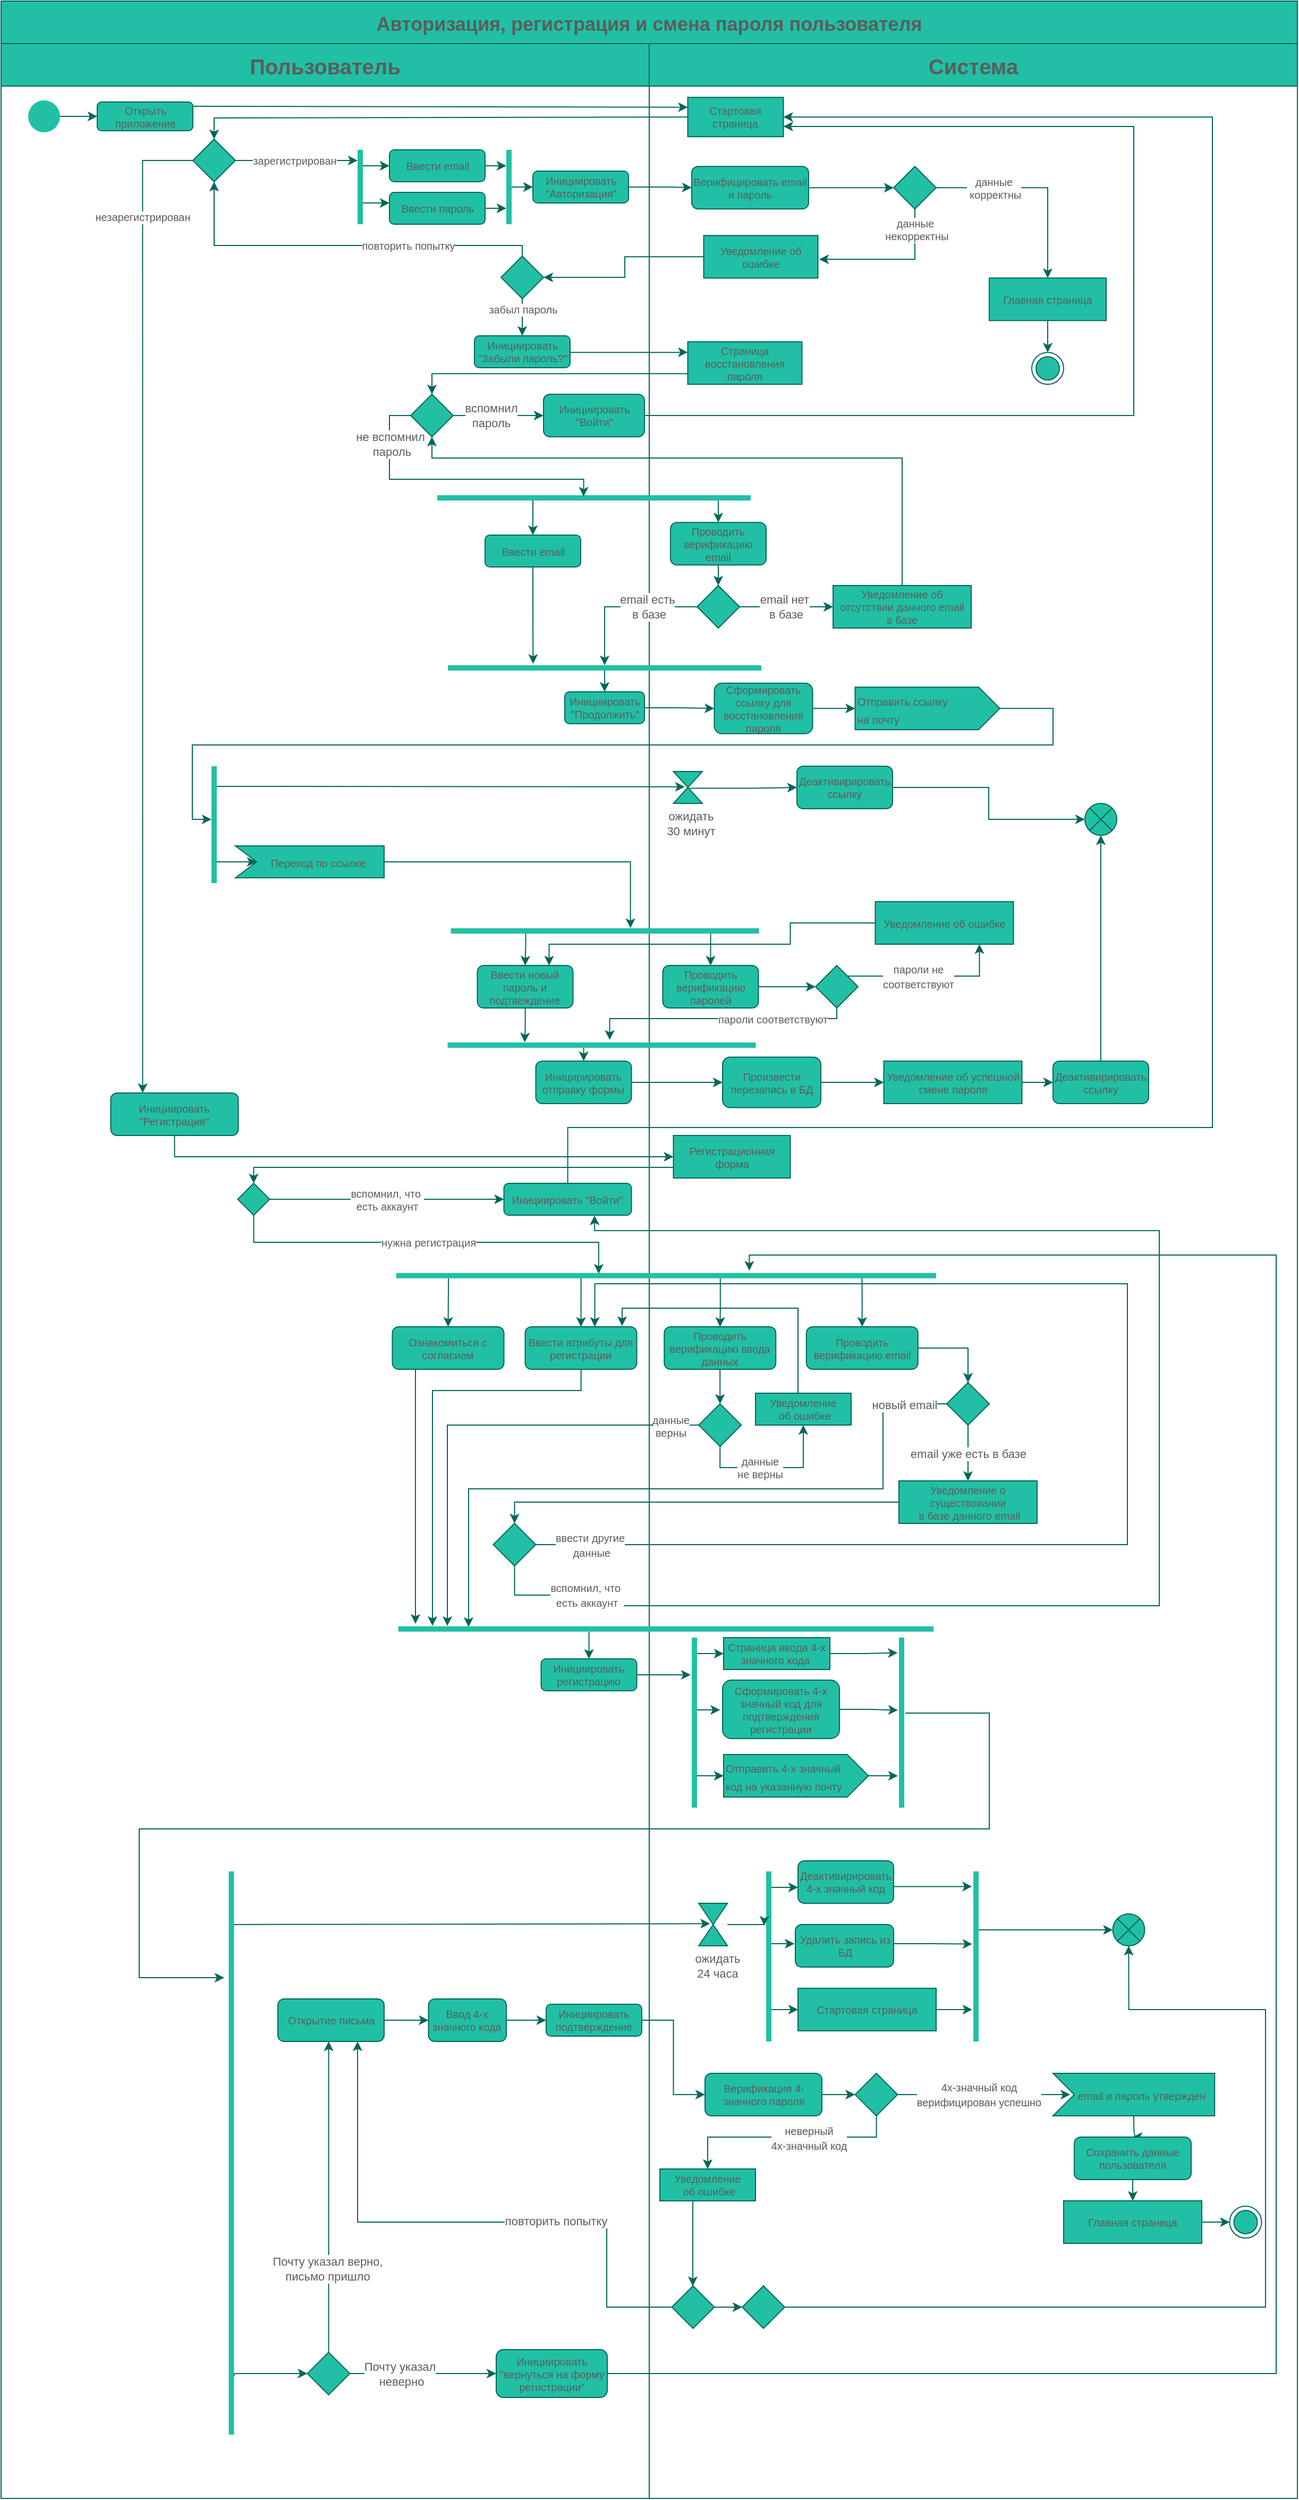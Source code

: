 <mxfile version="14.6.13" type="device" pages="2"><diagram id="f1z1NEqPtgm5kU-OfH7x" name="Registration/Authorization"><mxGraphModel dx="1113" dy="853" grid="1" gridSize="10" guides="1" tooltips="1" connect="1" arrows="1" fold="1" page="1" pageScale="1" pageWidth="850" pageHeight="1100" math="0" shadow="0"><root><mxCell id="0"/><mxCell id="1" parent="0"/><mxCell id="0dBVwnHIZGr73FIYRXgT-1" value="Авторизация, регистрация и смена пароля пользователя" style="swimlane;startSize=40;fillColor=#21C0A5;strokeColor=#006658;fontColor=#5C5C5C;fontSize=18;" vertex="1" parent="1"><mxGeometry x="10" y="50" width="1220" height="2350" as="geometry"/></mxCell><mxCell id="kaBpj7hOFJesZ8tCgZkc-211" value="Главная страница" style="rounded=0;whiteSpace=wrap;html=1;glass=0;fontSize=10;fillColor=#21C0A5;strokeColor=#006658;fontColor=#5C5C5C;" parent="0dBVwnHIZGr73FIYRXgT-1" vertex="1"><mxGeometry x="1000" y="2070" width="130" height="40" as="geometry"/></mxCell><mxCell id="kaBpj7hOFJesZ8tCgZkc-213" value="" style="ellipse;html=1;shape=endState;rounded=0;fontSize=10;fillColor=#21C0A5;strokeColor=#006658;fontColor=#5C5C5C;" parent="0dBVwnHIZGr73FIYRXgT-1" vertex="1"><mxGeometry x="1156.25" y="2075" width="30" height="30" as="geometry"/></mxCell><mxCell id="kaBpj7hOFJesZ8tCgZkc-214" style="edgeStyle=orthogonalEdgeStyle;rounded=0;sketch=0;orthogonalLoop=1;jettySize=auto;html=1;entryX=0;entryY=0.5;entryDx=0;entryDy=0;fontColor=#5C5C5C;strokeColor=#006658;fillColor=#21C0A5;" parent="0dBVwnHIZGr73FIYRXgT-1" source="kaBpj7hOFJesZ8tCgZkc-211" target="kaBpj7hOFJesZ8tCgZkc-213" edge="1"><mxGeometry relative="1" as="geometry"/></mxCell><mxCell id="20BNXN5UQQtsOlNC4Cne-4" style="edgeStyle=orthogonalEdgeStyle;curved=0;rounded=1;sketch=0;orthogonalLoop=1;jettySize=auto;html=1;fontSize=18;fontColor=#5C5C5C;strokeColor=#006658;fillColor=#21C0A5;" edge="1" parent="0dBVwnHIZGr73FIYRXgT-1" source="20BNXN5UQQtsOlNC4Cne-1" target="20BNXN5UQQtsOlNC4Cne-3"><mxGeometry relative="1" as="geometry"/></mxCell><mxCell id="20BNXN5UQQtsOlNC4Cne-1" value="&lt;font style=&quot;font-size: 10px&quot;&gt;email и пароль утвержден&lt;br&gt;&lt;/font&gt;" style="html=1;shape=mxgraph.infographic.ribbonSimple;notch1=20;notch2=0;align=center;verticalAlign=middle;fontSize=14;fontStyle=0;fillColor=#21C0A5;flipH=0;spacingRight=0;spacingLeft=14;rounded=0;sketch=0;fontColor=#5C5C5C;strokeColor=#006658;" vertex="1" parent="0dBVwnHIZGr73FIYRXgT-1"><mxGeometry x="990" y="1950" width="152.12" height="40" as="geometry"/></mxCell><mxCell id="CLxVm-G0X0yb1yVUg3xw-153" value="" style="rhombus;whiteSpace=wrap;html=1;fontSize=10;fillColor=#21C0A5;strokeColor=#006658;fontColor=#5C5C5C;" parent="0dBVwnHIZGr73FIYRXgT-1" vertex="1"><mxGeometry x="631.25" y="2150" width="40" height="40" as="geometry"/></mxCell><mxCell id="CLxVm-G0X0yb1yVUg3xw-165" value="" style="rhombus;whiteSpace=wrap;html=1;fontSize=10;fillColor=#21C0A5;strokeColor=#006658;fontColor=#5C5C5C;" parent="0dBVwnHIZGr73FIYRXgT-1" vertex="1"><mxGeometry x="697.5" y="2150" width="40" height="40" as="geometry"/></mxCell><mxCell id="CLxVm-G0X0yb1yVUg3xw-166" style="edgeStyle=orthogonalEdgeStyle;rounded=0;orthogonalLoop=1;jettySize=auto;html=1;entryX=0;entryY=0.5;entryDx=0;entryDy=0;strokeColor=#006658;fontColor=#5C5C5C;" parent="0dBVwnHIZGr73FIYRXgT-1" source="CLxVm-G0X0yb1yVUg3xw-153" target="CLxVm-G0X0yb1yVUg3xw-165" edge="1"><mxGeometry relative="1" as="geometry"/></mxCell><mxCell id="20BNXN5UQQtsOlNC4Cne-5" style="edgeStyle=orthogonalEdgeStyle;curved=0;rounded=1;sketch=0;orthogonalLoop=1;jettySize=auto;html=1;entryX=0.5;entryY=0;entryDx=0;entryDy=0;fontSize=18;fontColor=#5C5C5C;strokeColor=#006658;fillColor=#21C0A5;" edge="1" parent="0dBVwnHIZGr73FIYRXgT-1" source="20BNXN5UQQtsOlNC4Cne-3" target="kaBpj7hOFJesZ8tCgZkc-211"><mxGeometry relative="1" as="geometry"/></mxCell><mxCell id="20BNXN5UQQtsOlNC4Cne-3" value="Сохранить данные пользователя" style="whiteSpace=wrap;html=1;rounded=1;fontSize=10;fillColor=#21C0A5;strokeColor=#006658;fontColor=#5C5C5C;" vertex="1" parent="0dBVwnHIZGr73FIYRXgT-1"><mxGeometry x="1010" y="2010" width="110" height="40" as="geometry"/></mxCell><mxCell id="p-WP7O-2NvVaQFSWvMlQ-8" value="Система" style="swimlane;fontSize=20;startSize=40;fillColor=#21C0A5;strokeColor=#006658;fontColor=#5C5C5C;" parent="1" vertex="1"><mxGeometry x="620" y="90" width="610" height="2310" as="geometry"><mxRectangle x="720" y="10" width="70" height="23" as="alternateBounds"/></mxGeometry></mxCell><mxCell id="8JelGKM6iCUMPAPtBqXk-7" style="edgeStyle=orthogonalEdgeStyle;orthogonalLoop=1;jettySize=auto;html=1;entryX=0;entryY=0.5;entryDx=0;entryDy=0;rounded=0;fontSize=10;strokeColor=#006658;fontColor=#5C5C5C;" parent="p-WP7O-2NvVaQFSWvMlQ-8" source="p-WP7O-2NvVaQFSWvMlQ-26" target="p-WP7O-2NvVaQFSWvMlQ-29" edge="1"><mxGeometry relative="1" as="geometry"><Array as="points"/></mxGeometry></mxCell><mxCell id="p-WP7O-2NvVaQFSWvMlQ-26" value="Верифицировать email и пароль" style="whiteSpace=wrap;html=1;rounded=1;fontSize=10;fillColor=#21C0A5;strokeColor=#006658;fontColor=#5C5C5C;" parent="p-WP7O-2NvVaQFSWvMlQ-8" vertex="1"><mxGeometry x="40" y="115.63" width="110" height="40" as="geometry"/></mxCell><mxCell id="p-WP7O-2NvVaQFSWvMlQ-33" value="данные&lt;br style=&quot;font-size: 10px;&quot;&gt;&amp;nbsp;корректны" style="edgeStyle=orthogonalEdgeStyle;orthogonalLoop=1;jettySize=auto;html=1;rounded=0;exitX=1;exitY=0.5;exitDx=0;exitDy=0;entryX=0.5;entryY=0;entryDx=0;entryDy=0;fontSize=10;strokeColor=#006658;fontColor=#5C5C5C;" parent="p-WP7O-2NvVaQFSWvMlQ-8" source="p-WP7O-2NvVaQFSWvMlQ-29" target="8JelGKM6iCUMPAPtBqXk-32" edge="1"><mxGeometry x="-0.429" relative="1" as="geometry"><mxPoint x="357" y="220.63" as="sourcePoint"/><mxPoint x="480" y="330.63" as="targetPoint"/><Array as="points"><mxPoint x="375" y="135.63"/></Array><mxPoint as="offset"/></mxGeometry></mxCell><mxCell id="p-WP7O-2NvVaQFSWvMlQ-34" value="данные&lt;br style=&quot;font-size: 10px;&quot;&gt;&amp;nbsp;некорректны" style="edgeStyle=orthogonalEdgeStyle;orthogonalLoop=1;jettySize=auto;html=1;rounded=0;fontSize=10;strokeColor=#006658;fontColor=#5C5C5C;" parent="p-WP7O-2NvVaQFSWvMlQ-8" source="p-WP7O-2NvVaQFSWvMlQ-29" edge="1"><mxGeometry x="-0.724" relative="1" as="geometry"><mxPoint as="offset"/><mxPoint x="160" y="203" as="targetPoint"/><Array as="points"><mxPoint x="250" y="203"/></Array></mxGeometry></mxCell><mxCell id="p-WP7O-2NvVaQFSWvMlQ-29" value="" style="rhombus;whiteSpace=wrap;html=1;fontSize=10;fillColor=#21C0A5;strokeColor=#006658;fontColor=#5C5C5C;" parent="p-WP7O-2NvVaQFSWvMlQ-8" vertex="1"><mxGeometry x="230" y="115.63" width="40" height="40" as="geometry"/></mxCell><mxCell id="8JelGKM6iCUMPAPtBqXk-32" value="Главная страница" style="whiteSpace=wrap;html=1;fontSize=10;fillColor=#21C0A5;strokeColor=#006658;fontColor=#5C5C5C;" parent="p-WP7O-2NvVaQFSWvMlQ-8" vertex="1"><mxGeometry x="320" y="220.63" width="110" height="40" as="geometry"/></mxCell><mxCell id="QDf7KH9-K9U6eCH4jNx5-16" value="" style="ellipse;html=1;shape=endState;rounded=0;fontSize=10;fillColor=#21C0A5;strokeColor=#006658;fontColor=#5C5C5C;" parent="p-WP7O-2NvVaQFSWvMlQ-8" vertex="1"><mxGeometry x="360" y="290.63" width="30" height="30" as="geometry"/></mxCell><mxCell id="8JelGKM6iCUMPAPtBqXk-28" value="Стартовая страница" style="rounded=0;whiteSpace=wrap;html=1;fontSize=10;fillColor=#21C0A5;strokeColor=#006658;fontColor=#5C5C5C;" parent="p-WP7O-2NvVaQFSWvMlQ-8" vertex="1"><mxGeometry x="36.25" y="50.63" width="90" height="37" as="geometry"/></mxCell><mxCell id="5SSmkpFKb_UutsytWgrF-62" value="" style="rhombus;whiteSpace=wrap;html=1;fontSize=10;fillColor=#21C0A5;strokeColor=#006658;fontColor=#5C5C5C;" parent="p-WP7O-2NvVaQFSWvMlQ-8" vertex="1"><mxGeometry x="46.63" y="1280" width="40" height="40" as="geometry"/></mxCell><mxCell id="kaBpj7hOFJesZ8tCgZkc-20" value="Страница восстановления пароля" style="whiteSpace=wrap;html=1;fontSize=10;fillColor=#21C0A5;strokeColor=#006658;fontColor=#5C5C5C;" parent="p-WP7O-2NvVaQFSWvMlQ-8" vertex="1"><mxGeometry x="36.25" y="280.63" width="107.5" height="40" as="geometry"/></mxCell><mxCell id="kaBpj7hOFJesZ8tCgZkc-5" value="" style="edgeStyle=orthogonalEdgeStyle;rounded=0;orthogonalLoop=1;jettySize=auto;html=1;fontSize=10;entryX=0.5;entryY=0;entryDx=0;entryDy=0;strokeColor=#006658;fontColor=#5C5C5C;" parent="p-WP7O-2NvVaQFSWvMlQ-8" source="8JelGKM6iCUMPAPtBqXk-32" target="QDf7KH9-K9U6eCH4jNx5-16" edge="1"><mxGeometry relative="1" as="geometry"><mxPoint x="395" y="290.63" as="targetPoint"/></mxGeometry></mxCell><mxCell id="kaBpj7hOFJesZ8tCgZkc-24" value="Проводить верификацию email" style="whiteSpace=wrap;html=1;rounded=1;fontSize=10;fillColor=#21C0A5;strokeColor=#006658;fontColor=#5C5C5C;" parent="p-WP7O-2NvVaQFSWvMlQ-8" vertex="1"><mxGeometry x="20" y="450.63" width="90" height="40" as="geometry"/></mxCell><mxCell id="kaBpj7hOFJesZ8tCgZkc-73" style="edgeStyle=orthogonalEdgeStyle;rounded=0;orthogonalLoop=1;jettySize=auto;html=1;entryX=0;entryY=0;entryDx=0;entryDy=20;strokeColor=#006658;fontColor=#5C5C5C;entryPerimeter=0;" parent="p-WP7O-2NvVaQFSWvMlQ-8" source="kaBpj7hOFJesZ8tCgZkc-33" target="kaBpj7hOFJesZ8tCgZkc-148" edge="1"><mxGeometry relative="1" as="geometry"><mxPoint x="190" y="625.63" as="targetPoint"/></mxGeometry></mxCell><mxCell id="kaBpj7hOFJesZ8tCgZkc-33" value="Сформировать ссылку для восстановления пароля" style="whiteSpace=wrap;html=1;rounded=1;fontSize=10;fillColor=#21C0A5;strokeColor=#006658;fontColor=#5C5C5C;" parent="p-WP7O-2NvVaQFSWvMlQ-8" vertex="1"><mxGeometry x="61.25" y="601.88" width="92.5" height="47.5" as="geometry"/></mxCell><mxCell id="kaBpj7hOFJesZ8tCgZkc-58" value="Уведомление об отсутствии данного email&lt;br style=&quot;font-size: 10px&quot;&gt;&amp;nbsp;в базе&amp;nbsp;" style="rounded=0;whiteSpace=wrap;html=1;glass=0;fontSize=10;fillColor=#21C0A5;strokeColor=#006658;fontColor=#5C5C5C;" parent="p-WP7O-2NvVaQFSWvMlQ-8" vertex="1"><mxGeometry x="173" y="510" width="130" height="40" as="geometry"/></mxCell><mxCell id="kaBpj7hOFJesZ8tCgZkc-82" style="edgeStyle=orthogonalEdgeStyle;rounded=0;orthogonalLoop=1;jettySize=auto;html=1;strokeColor=#006658;fontColor=#5C5C5C;entryX=0;entryY=0.5;entryDx=0;entryDy=0;" parent="p-WP7O-2NvVaQFSWvMlQ-8" source="kaBpj7hOFJesZ8tCgZkc-79" target="kaBpj7hOFJesZ8tCgZkc-81" edge="1"><mxGeometry relative="1" as="geometry"><mxPoint x="286" y="710" as="targetPoint"/><Array as="points"/></mxGeometry></mxCell><mxCell id="kaBpj7hOFJesZ8tCgZkc-79" value="Деактивирировать ссылку" style="whiteSpace=wrap;html=1;rounded=1;fontSize=10;fillColor=#21C0A5;strokeColor=#006658;fontColor=#5C5C5C;" parent="p-WP7O-2NvVaQFSWvMlQ-8" vertex="1"><mxGeometry x="139" y="680" width="90" height="40" as="geometry"/></mxCell><mxCell id="kaBpj7hOFJesZ8tCgZkc-81" value="" style="shape=sumEllipse;perimeter=ellipsePerimeter;whiteSpace=wrap;html=1;backgroundOutline=1;rounded=0;fillColor=#21C0A5;strokeColor=#006658;fontColor=#5C5C5C;" parent="p-WP7O-2NvVaQFSWvMlQ-8" vertex="1"><mxGeometry x="410" y="715" width="30" height="30" as="geometry"/></mxCell><mxCell id="kaBpj7hOFJesZ8tCgZkc-98" style="edgeStyle=orthogonalEdgeStyle;rounded=0;orthogonalLoop=1;jettySize=auto;html=1;entryX=0;entryY=0.5;entryDx=0;entryDy=0;strokeColor=#006658;fontColor=#5C5C5C;" parent="p-WP7O-2NvVaQFSWvMlQ-8" source="kaBpj7hOFJesZ8tCgZkc-95" target="kaBpj7hOFJesZ8tCgZkc-97" edge="1"><mxGeometry relative="1" as="geometry"><mxPoint x="222.75" y="977.5" as="targetPoint"/></mxGeometry></mxCell><mxCell id="kaBpj7hOFJesZ8tCgZkc-95" value="Произвести перезапись в БД" style="whiteSpace=wrap;html=1;rounded=1;fontSize=10;fillColor=#21C0A5;strokeColor=#006658;fontColor=#5C5C5C;" parent="p-WP7O-2NvVaQFSWvMlQ-8" vertex="1"><mxGeometry x="69" y="953.75" width="92.5" height="47.5" as="geometry"/></mxCell><mxCell id="kaBpj7hOFJesZ8tCgZkc-97" value="Уведомление об успешной смене пароля" style="rounded=0;whiteSpace=wrap;html=1;glass=0;fontSize=10;fillColor=#21C0A5;strokeColor=#006658;fontColor=#5C5C5C;" parent="p-WP7O-2NvVaQFSWvMlQ-8" vertex="1"><mxGeometry x="220.75" y="957.5" width="130" height="40" as="geometry"/></mxCell><mxCell id="kaBpj7hOFJesZ8tCgZkc-110" value="&lt;font size=&quot;1&quot;&gt;&lt;br&gt;&lt;/font&gt;" style="edgeStyle=orthogonalEdgeStyle;rounded=0;orthogonalLoop=1;jettySize=auto;html=1;fontSize=20;entryX=0;entryY=0.5;entryDx=0;entryDy=0;strokeColor=#006658;fontColor=#5C5C5C;" parent="p-WP7O-2NvVaQFSWvMlQ-8" source="kaBpj7hOFJesZ8tCgZkc-103" target="kaBpj7hOFJesZ8tCgZkc-109" edge="1"><mxGeometry x="0.715" y="85" relative="1" as="geometry"><mxPoint x="222.75" y="877.5" as="targetPoint"/><mxPoint x="-5" y="-30" as="offset"/></mxGeometry></mxCell><mxCell id="kaBpj7hOFJesZ8tCgZkc-103" value="Проводить верификацию паролей" style="whiteSpace=wrap;html=1;rounded=1;fontSize=10;fillColor=#21C0A5;strokeColor=#006658;fontColor=#5C5C5C;" parent="p-WP7O-2NvVaQFSWvMlQ-8" vertex="1"><mxGeometry x="12.75" y="867.5" width="90" height="40" as="geometry"/></mxCell><mxCell id="kaBpj7hOFJesZ8tCgZkc-119" value="&lt;font style=&quot;font-size: 10px&quot;&gt;пароли не&lt;br&gt;соответствуют&lt;/font&gt;" style="edgeStyle=orthogonalEdgeStyle;rounded=0;orthogonalLoop=1;jettySize=auto;html=1;entryX=0.75;entryY=1;entryDx=0;entryDy=0;strokeColor=#006658;fontColor=#5C5C5C;" parent="p-WP7O-2NvVaQFSWvMlQ-8" source="kaBpj7hOFJesZ8tCgZkc-109" target="kaBpj7hOFJesZ8tCgZkc-120" edge="1"><mxGeometry x="-0.144" relative="1" as="geometry"><mxPoint x="277.75" y="847.5" as="targetPoint"/><Array as="points"><mxPoint x="310.75" y="877.5"/><mxPoint x="310.75" y="847.5"/></Array><mxPoint as="offset"/></mxGeometry></mxCell><mxCell id="kaBpj7hOFJesZ8tCgZkc-122" value="&lt;span style=&quot;color: rgba(0 , 0 , 0 , 0) ; font-family: monospace ; font-size: 0px ; background-color: rgb(248 , 249 , 250)&quot;&gt;%3CmxGraphModel%3E%3Croot%3E%3CmxCell%20id%3D%220%22%2F%3E%3CmxCell%20id%3D%221%22%20parent%3D%220%22%2F%3E%3CmxCell%20id%3D%222%22%20value%3D%22%26lt%3Bspan%20style%3D%26quot%3Bfont-size%3A%20x-small%20%3B%20background-color%3A%20rgb(238%20%2C%20238%20%2C%20238)%26quot%3B%26gt%3B%D0%BF%D0%B0%D1%80%D0%BE%D0%BB%D0%B8%20%D1%81%D0%BE%D0%BE%D1%82%D0%B2%D0%B5%D1%82%D1%81%D1%82%D0%B2%D1%83%D1%8E%D1%82%26lt%3B%2Fspan%26gt%3B%22%20style%3D%22edgeLabel%3Bhtml%3D1%3Balign%3Dcenter%3BverticalAlign%3Dmiddle%3Bresizable%3D0%3Bpoints%3D%5B%5D%3BfontColor%3D%231A1A1A%3B%22%20vertex%3D%221%22%20connectable%3D%220%22%20parent%3D%221%22%3E%3CmxGeometry%20x%3D%22732.583%22%20y%3D%22840%22%20as%3D%22geometry%22%2F%3E%3C%2FmxCell%3E%3C%2Froot%3E%3C%2FmxGraphModel%3E&lt;/span&gt;" style="edgeLabel;html=1;align=center;verticalAlign=middle;resizable=0;points=[];fontColor=#5C5C5C;" parent="kaBpj7hOFJesZ8tCgZkc-119" vertex="1" connectable="0"><mxGeometry x="-0.548" y="-2" relative="1" as="geometry"><mxPoint as="offset"/></mxGeometry></mxCell><mxCell id="kaBpj7hOFJesZ8tCgZkc-109" value="" style="rhombus;whiteSpace=wrap;html=1;fontSize=10;fillColor=#21C0A5;strokeColor=#006658;fontColor=#5C5C5C;" parent="p-WP7O-2NvVaQFSWvMlQ-8" vertex="1"><mxGeometry x="156.5" y="867.5" width="40" height="40" as="geometry"/></mxCell><mxCell id="kaBpj7hOFJesZ8tCgZkc-31" value="" style="rhombus;whiteSpace=wrap;html=1;fontSize=10;fillColor=#21C0A5;strokeColor=#006658;fontColor=#5C5C5C;" parent="p-WP7O-2NvVaQFSWvMlQ-8" vertex="1"><mxGeometry x="45" y="510" width="40" height="40" as="geometry"/></mxCell><mxCell id="kaBpj7hOFJesZ8tCgZkc-57" style="edgeStyle=orthogonalEdgeStyle;rounded=0;orthogonalLoop=1;jettySize=auto;html=1;entryX=0.5;entryY=0;entryDx=0;entryDy=0;strokeColor=#006658;fontColor=#5C5C5C;" parent="p-WP7O-2NvVaQFSWvMlQ-8" source="kaBpj7hOFJesZ8tCgZkc-24" target="kaBpj7hOFJesZ8tCgZkc-31" edge="1"><mxGeometry relative="1" as="geometry"/></mxCell><mxCell id="kaBpj7hOFJesZ8tCgZkc-59" style="edgeStyle=orthogonalEdgeStyle;rounded=0;orthogonalLoop=1;jettySize=auto;html=1;entryX=0;entryY=0.5;entryDx=0;entryDy=0;strokeColor=#006658;fontColor=#5C5C5C;" parent="p-WP7O-2NvVaQFSWvMlQ-8" source="kaBpj7hOFJesZ8tCgZkc-31" target="kaBpj7hOFJesZ8tCgZkc-58" edge="1"><mxGeometry relative="1" as="geometry"><mxPoint x="121.75" y="510" as="targetPoint"/></mxGeometry></mxCell><mxCell id="kaBpj7hOFJesZ8tCgZkc-60" value="&lt;span style=&quot;background-color: rgb(255 , 255 , 255)&quot;&gt;email нет&lt;br&gt;&amp;nbsp;в базе&lt;/span&gt;" style="edgeLabel;html=1;align=center;verticalAlign=middle;resizable=0;points=[];fontColor=#5C5C5C;" parent="kaBpj7hOFJesZ8tCgZkc-59" vertex="1" connectable="0"><mxGeometry x="-0.489" y="-2" relative="1" as="geometry"><mxPoint x="19" y="-2" as="offset"/></mxGeometry></mxCell><mxCell id="kaBpj7hOFJesZ8tCgZkc-120" value="Уведомление об ошибке" style="rounded=0;whiteSpace=wrap;html=1;glass=0;fontSize=10;fillColor=#21C0A5;strokeColor=#006658;fontColor=#5C5C5C;" parent="p-WP7O-2NvVaQFSWvMlQ-8" vertex="1"><mxGeometry x="212.75" y="807.5" width="130" height="40" as="geometry"/></mxCell><mxCell id="kaBpj7hOFJesZ8tCgZkc-106" style="edgeStyle=orthogonalEdgeStyle;rounded=0;orthogonalLoop=1;jettySize=auto;html=1;fontSize=20;strokeColor=#006658;fontColor=#5C5C5C;entryX=0;entryY=0.5;entryDx=0;entryDy=0;" parent="p-WP7O-2NvVaQFSWvMlQ-8" source="kaBpj7hOFJesZ8tCgZkc-97" target="kaBpj7hOFJesZ8tCgZkc-170" edge="1"><mxGeometry relative="1" as="geometry"><mxPoint x="409" y="973.75" as="targetPoint"/></mxGeometry></mxCell><mxCell id="8JelGKM6iCUMPAPtBqXk-21" value="Регистрационная форма" style="whiteSpace=wrap;html=1;fontSize=10;fillColor=#21C0A5;strokeColor=#006658;fontColor=#5C5C5C;" parent="p-WP7O-2NvVaQFSWvMlQ-8" vertex="1"><mxGeometry x="22.75" y="1027.5" width="110" height="40" as="geometry"/></mxCell><mxCell id="QDf7KH9-K9U6eCH4jNx5-11" value="Проводить верификацию ввода данных" style="whiteSpace=wrap;html=1;rounded=1;fontSize=10;fillColor=#21C0A5;strokeColor=#006658;fontColor=#5C5C5C;" parent="p-WP7O-2NvVaQFSWvMlQ-8" vertex="1"><mxGeometry x="14.13" y="1207.5" width="105" height="40" as="geometry"/></mxCell><mxCell id="QDf7KH9-K9U6eCH4jNx5-17" style="edgeStyle=orthogonalEdgeStyle;rounded=0;orthogonalLoop=1;jettySize=auto;html=1;entryX=0.5;entryY=0;entryDx=0;entryDy=0;fontSize=10;strokeColor=#006658;fontColor=#5C5C5C;" parent="p-WP7O-2NvVaQFSWvMlQ-8" source="QDf7KH9-K9U6eCH4jNx5-11" target="5SSmkpFKb_UutsytWgrF-62" edge="1"><mxGeometry relative="1" as="geometry"><mxPoint x="124.63" y="1292.5" as="targetPoint"/></mxGeometry></mxCell><mxCell id="QDf7KH9-K9U6eCH4jNx5-39" value="Уведомление о существовании&lt;br style=&quot;font-size: 10px;&quot;&gt;&amp;nbsp;в базе данного email" style="rounded=0;whiteSpace=wrap;html=1;glass=0;fontSize=10;fillColor=#21C0A5;strokeColor=#006658;fontColor=#5C5C5C;" parent="p-WP7O-2NvVaQFSWvMlQ-8" vertex="1"><mxGeometry x="235" y="1352.5" width="130" height="40" as="geometry"/></mxCell><mxCell id="QDf7KH9-K9U6eCH4jNx5-22" value="Уведомление&lt;br style=&quot;font-size: 10px;&quot;&gt;&amp;nbsp;об ошибке" style="rounded=0;whiteSpace=wrap;html=1;glass=0;fontSize=10;fillColor=#21C0A5;strokeColor=#006658;fontColor=#5C5C5C;" parent="p-WP7O-2NvVaQFSWvMlQ-8" vertex="1"><mxGeometry x="100" y="1270" width="90" height="30" as="geometry"/></mxCell><mxCell id="QDf7KH9-K9U6eCH4jNx5-19" value="данные &lt;br style=&quot;font-size: 10px;&quot;&gt;не верны" style="edgeStyle=orthogonalEdgeStyle;rounded=0;orthogonalLoop=1;jettySize=auto;html=1;entryX=0.5;entryY=1;entryDx=0;entryDy=0;exitX=0.5;exitY=1;exitDx=0;exitDy=0;fontSize=10;strokeColor=#006658;fontColor=#5C5C5C;" parent="p-WP7O-2NvVaQFSWvMlQ-8" source="5SSmkpFKb_UutsytWgrF-62" target="QDf7KH9-K9U6eCH4jNx5-22" edge="1"><mxGeometry x="-0.177" relative="1" as="geometry"><mxPoint x="99.13" y="1340.88" as="sourcePoint"/><mxPoint x="164.13" y="1310.88" as="targetPoint"/><Array as="points"><mxPoint x="67" y="1340"/><mxPoint x="145" y="1340"/></Array><mxPoint as="offset"/></mxGeometry></mxCell><mxCell id="5SSmkpFKb_UutsytWgrF-12" value="Сформировать&amp;nbsp;&lt;span style=&quot;text-align: left&quot;&gt;4-х значный&amp;nbsp;&lt;/span&gt;&lt;span style=&quot;text-align: left&quot;&gt;код&lt;/span&gt;&amp;nbsp;для подтверждения регистрации" style="whiteSpace=wrap;html=1;rounded=1;fontSize=10;fillColor=#21C0A5;strokeColor=#006658;fontColor=#5C5C5C;" parent="p-WP7O-2NvVaQFSWvMlQ-8" vertex="1"><mxGeometry x="69" y="1540" width="110" height="55" as="geometry"/></mxCell><mxCell id="kaBpj7hOFJesZ8tCgZkc-147" value="&lt;span style=&quot;text-align: left&quot;&gt;Уведомление об ошибке&lt;/span&gt;" style="whiteSpace=wrap;html=1;fontSize=10;fillColor=#21C0A5;strokeColor=#006658;fontColor=#5C5C5C;" parent="p-WP7O-2NvVaQFSWvMlQ-8" vertex="1"><mxGeometry x="51.25" y="180.63" width="107.5" height="40" as="geometry"/></mxCell><mxCell id="kaBpj7hOFJesZ8tCgZkc-148" value="&lt;font style=&quot;font-size: 10px&quot;&gt;Отправить ссылку&lt;br&gt;на почту&lt;/font&gt;" style="html=1;shape=mxgraph.infographic.ribbonSimple;notch1=0;notch2=20;align=left;verticalAlign=middle;fontSize=14;fontStyle=0;fillColor=#21C0A5;rounded=0;sketch=0;fontColor=#5C5C5C;strokeColor=#006658;" parent="p-WP7O-2NvVaQFSWvMlQ-8" vertex="1"><mxGeometry x="193.75" y="605.63" width="136.25" height="40" as="geometry"/></mxCell><mxCell id="kaBpj7hOFJesZ8tCgZkc-157" value="ожидать &lt;br&gt;30 минут" style="edgeLabel;html=1;align=center;verticalAlign=middle;resizable=0;points=[];fontColor=#5C5C5C;" parent="p-WP7O-2NvVaQFSWvMlQ-8" vertex="1" connectable="0"><mxGeometry x="45" y="739.997" as="geometry"><mxPoint x="-6" y="-6" as="offset"/></mxGeometry></mxCell><mxCell id="kaBpj7hOFJesZ8tCgZkc-145" value="" style="shape=collate;whiteSpace=wrap;html=1;fillColor=#21C0A5;strokeColor=#006658;fontColor=#5C5C5C;" parent="p-WP7O-2NvVaQFSWvMlQ-8" vertex="1"><mxGeometry x="22.75" y="685" width="27.25" height="30" as="geometry"/></mxCell><mxCell id="kaBpj7hOFJesZ8tCgZkc-159" style="edgeStyle=orthogonalEdgeStyle;rounded=0;sketch=0;orthogonalLoop=1;jettySize=auto;html=1;entryX=0;entryY=0.5;entryDx=0;entryDy=0;fontColor=#5C5C5C;strokeColor=#006658;fillColor=#21C0A5;exitX=0.55;exitY=0.525;exitDx=0;exitDy=0;exitPerimeter=0;" parent="p-WP7O-2NvVaQFSWvMlQ-8" source="kaBpj7hOFJesZ8tCgZkc-145" target="kaBpj7hOFJesZ8tCgZkc-79" edge="1"><mxGeometry relative="1" as="geometry"/></mxCell><mxCell id="kaBpj7hOFJesZ8tCgZkc-177" style="edgeStyle=orthogonalEdgeStyle;rounded=0;sketch=0;orthogonalLoop=1;jettySize=auto;html=1;entryX=0.5;entryY=1;entryDx=0;entryDy=0;fontColor=#5C5C5C;strokeColor=#006658;fillColor=#21C0A5;" parent="p-WP7O-2NvVaQFSWvMlQ-8" source="kaBpj7hOFJesZ8tCgZkc-170" target="kaBpj7hOFJesZ8tCgZkc-81" edge="1"><mxGeometry relative="1" as="geometry"/></mxCell><mxCell id="kaBpj7hOFJesZ8tCgZkc-170" value="Деактивирировать ссылку" style="whiteSpace=wrap;html=1;rounded=1;fontSize=10;fillColor=#21C0A5;strokeColor=#006658;fontColor=#5C5C5C;" parent="p-WP7O-2NvVaQFSWvMlQ-8" vertex="1"><mxGeometry x="380" y="957.5" width="90" height="40" as="geometry"/></mxCell><mxCell id="kaBpj7hOFJesZ8tCgZkc-182" style="edgeStyle=orthogonalEdgeStyle;rounded=0;sketch=0;orthogonalLoop=1;jettySize=auto;html=1;entryX=0.5;entryY=0;entryDx=0;entryDy=0;fontColor=#5C5C5C;strokeColor=#006658;fillColor=#21C0A5;" parent="p-WP7O-2NvVaQFSWvMlQ-8" source="kaBpj7hOFJesZ8tCgZkc-172" target="kaBpj7hOFJesZ8tCgZkc-181" edge="1"><mxGeometry relative="1" as="geometry"/></mxCell><mxCell id="kaBpj7hOFJesZ8tCgZkc-172" value="Проводить верификацию email" style="whiteSpace=wrap;html=1;rounded=1;fontSize=10;fillColor=#21C0A5;strokeColor=#006658;fontColor=#5C5C5C;" parent="p-WP7O-2NvVaQFSWvMlQ-8" vertex="1"><mxGeometry x="147.88" y="1207.5" width="105" height="40" as="geometry"/></mxCell><mxCell id="kaBpj7hOFJesZ8tCgZkc-183" value="email уже есть в базе" style="edgeStyle=orthogonalEdgeStyle;rounded=0;sketch=0;orthogonalLoop=1;jettySize=auto;html=1;exitX=0.5;exitY=1;exitDx=0;exitDy=0;entryX=0.5;entryY=0;entryDx=0;entryDy=0;fontColor=#5C5C5C;strokeColor=#006658;fillColor=#21C0A5;" parent="p-WP7O-2NvVaQFSWvMlQ-8" source="kaBpj7hOFJesZ8tCgZkc-181" target="QDf7KH9-K9U6eCH4jNx5-39" edge="1"><mxGeometry relative="1" as="geometry"/></mxCell><mxCell id="kaBpj7hOFJesZ8tCgZkc-181" value="" style="rhombus;whiteSpace=wrap;html=1;fontSize=10;fillColor=#21C0A5;strokeColor=#006658;fontColor=#5C5C5C;" parent="p-WP7O-2NvVaQFSWvMlQ-8" vertex="1"><mxGeometry x="280" y="1260" width="40" height="40" as="geometry"/></mxCell><mxCell id="CLxVm-G0X0yb1yVUg3xw-24" style="edgeStyle=orthogonalEdgeStyle;rounded=0;orthogonalLoop=1;jettySize=auto;html=1;entryX=-0.2;entryY=0.813;entryDx=0;entryDy=0;entryPerimeter=0;strokeColor=#006658;fontColor=#5C5C5C;" parent="p-WP7O-2NvVaQFSWvMlQ-8" source="kaBpj7hOFJesZ8tCgZkc-191" target="CLxVm-G0X0yb1yVUg3xw-17" edge="1"><mxGeometry relative="1" as="geometry"/></mxCell><mxCell id="kaBpj7hOFJesZ8tCgZkc-191" value="&lt;font style=&quot;font-size: 10px&quot;&gt;Отправить 4-х значный &lt;br&gt;код на указанную почту&lt;/font&gt;" style="html=1;shape=mxgraph.infographic.ribbonSimple;notch1=0;notch2=20;align=left;verticalAlign=middle;fontSize=14;fontStyle=0;fillColor=#21C0A5;rounded=0;sketch=0;fontColor=#5C5C5C;strokeColor=#006658;" parent="p-WP7O-2NvVaQFSWvMlQ-8" vertex="1"><mxGeometry x="70" y="1610" width="136.25" height="40" as="geometry"/></mxCell><mxCell id="kaBpj7hOFJesZ8tCgZkc-206" value="Удалить запись из БД" style="whiteSpace=wrap;html=1;rounded=1;fontSize=10;fillColor=#21C0A5;strokeColor=#006658;fontColor=#5C5C5C;" parent="p-WP7O-2NvVaQFSWvMlQ-8" vertex="1"><mxGeometry x="137.5" y="1770" width="92.5" height="40" as="geometry"/></mxCell><mxCell id="kaBpj7hOFJesZ8tCgZkc-190" value="" style="shape=sumEllipse;perimeter=ellipsePerimeter;whiteSpace=wrap;html=1;backgroundOutline=1;rounded=0;fillColor=#21C0A5;strokeColor=#006658;fontColor=#5C5C5C;" parent="p-WP7O-2NvVaQFSWvMlQ-8" vertex="1"><mxGeometry x="436.25" y="1760" width="30" height="30" as="geometry"/></mxCell><mxCell id="CLxVm-G0X0yb1yVUg3xw-62" style="edgeStyle=orthogonalEdgeStyle;rounded=0;orthogonalLoop=1;jettySize=auto;html=1;entryX=0;entryY=0.5;entryDx=0;entryDy=0;strokeColor=#006658;fontColor=#5C5C5C;" parent="p-WP7O-2NvVaQFSWvMlQ-8" source="kaBpj7hOFJesZ8tCgZkc-187" target="CLxVm-G0X0yb1yVUg3xw-61" edge="1"><mxGeometry relative="1" as="geometry"/></mxCell><mxCell id="kaBpj7hOFJesZ8tCgZkc-187" value="Верификация 4-значного пароля" style="whiteSpace=wrap;html=1;rounded=1;fontSize=10;fillColor=#21C0A5;strokeColor=#006658;fontColor=#5C5C5C;" parent="p-WP7O-2NvVaQFSWvMlQ-8" vertex="1"><mxGeometry x="52.5" y="1910" width="110" height="40" as="geometry"/></mxCell><mxCell id="CLxVm-G0X0yb1yVUg3xw-1" value="Страница ввода 4-х значного кода&amp;nbsp;&lt;span style=&quot;color: rgba(0 , 0 , 0 , 0) ; font-family: monospace ; font-size: 0px&quot;&gt;%3CmxGraphModel%3E%3Croot%3E%3CmxCell%20id%3D%220%22%2F%3E%3CmxCell%20id%3D%221%22%20parent%3D%220%22%2F%3E%3CmxCell%20id%3D%222%22%20value%3D%22%D0%A3%D0%B2%D0%B5%D0%B4%D0%BE%D0%BC%D0%BB%D0%B5%D0%BD%D0%B8%D0%B5%26lt%3Bbr%20style%3D%26quot%3Bfont-size%3A%2010px%3B%26quot%3B%26gt%3B%26amp%3Bnbsp%3B%D0%BE%D0%B1%20%D0%BE%D1%88%D0%B8%D0%B1%D0%BA%D0%B5%22%20style%3D%22rounded%3D0%3BwhiteSpace%3Dwrap%3Bhtml%3D1%3Bglass%3D0%3BfontSize%3D10%3BfillColor%3D%2321C0A5%3BstrokeColor%3D%23006658%3BfontColor%3D%235C5C5C%3B%22%20vertex%3D%221%22%20parent%3D%221%22%3E%3CmxGeometry%20x%3D%22720%22%20y%3D%221280%22%20width%3D%2290%22%20height%3D%2230%22%20as%3D%22geometry%22%2F%3E%3C%2FmxCell%3E%3C%2Froot%3E%3C%2FmxGraphModel%3E&lt;/span&gt;" style="rounded=0;whiteSpace=wrap;html=1;glass=0;fontSize=10;fillColor=#21C0A5;strokeColor=#006658;fontColor=#5C5C5C;" parent="p-WP7O-2NvVaQFSWvMlQ-8" vertex="1"><mxGeometry x="70" y="1500" width="100" height="30" as="geometry"/></mxCell><mxCell id="CLxVm-G0X0yb1yVUg3xw-17" value="" style="html=1;points=[];perimeter=orthogonalPerimeter;strokeColor=none;fontSize=10;fillColor=#21C0A5;fontColor=#5C5C5C;" parent="p-WP7O-2NvVaQFSWvMlQ-8" vertex="1"><mxGeometry x="235" y="1500" width="5" height="160" as="geometry"/></mxCell><mxCell id="CLxVm-G0X0yb1yVUg3xw-20" style="edgeStyle=orthogonalEdgeStyle;rounded=0;orthogonalLoop=1;jettySize=auto;html=1;entryX=-0.2;entryY=0.427;entryDx=0;entryDy=0;entryPerimeter=0;strokeColor=#006658;fontColor=#5C5C5C;" parent="p-WP7O-2NvVaQFSWvMlQ-8" source="5SSmkpFKb_UutsytWgrF-12" target="CLxVm-G0X0yb1yVUg3xw-17" edge="1"><mxGeometry relative="1" as="geometry"><mxPoint x="220" y="1567.5" as="targetPoint"/></mxGeometry></mxCell><mxCell id="CLxVm-G0X0yb1yVUg3xw-19" style="edgeStyle=orthogonalEdgeStyle;rounded=0;orthogonalLoop=1;jettySize=auto;html=1;entryX=-0.256;entryY=0.089;entryDx=0;entryDy=0;entryPerimeter=0;strokeColor=#006658;fontColor=#5C5C5C;" parent="p-WP7O-2NvVaQFSWvMlQ-8" source="CLxVm-G0X0yb1yVUg3xw-1" target="CLxVm-G0X0yb1yVUg3xw-17" edge="1"><mxGeometry relative="1" as="geometry"><mxPoint x="220" y="1515" as="targetPoint"/></mxGeometry></mxCell><mxCell id="CLxVm-G0X0yb1yVUg3xw-43" style="edgeStyle=orthogonalEdgeStyle;rounded=0;orthogonalLoop=1;jettySize=auto;html=1;entryX=0;entryY=0.5;entryDx=0;entryDy=0;strokeColor=#006658;fontColor=#5C5C5C;" parent="p-WP7O-2NvVaQFSWvMlQ-8" source="CLxVm-G0X0yb1yVUg3xw-32" target="kaBpj7hOFJesZ8tCgZkc-190" edge="1"><mxGeometry relative="1" as="geometry"><Array as="points"><mxPoint x="350" y="1775"/><mxPoint x="350" y="1775"/></Array></mxGeometry></mxCell><mxCell id="CLxVm-G0X0yb1yVUg3xw-32" value="" style="html=1;points=[];perimeter=orthogonalPerimeter;strokeColor=none;fontSize=10;fillColor=#21C0A5;fontColor=#5C5C5C;" parent="p-WP7O-2NvVaQFSWvMlQ-8" vertex="1"><mxGeometry x="305" y="1720" width="5" height="160" as="geometry"/></mxCell><mxCell id="CLxVm-G0X0yb1yVUg3xw-33" style="edgeStyle=orthogonalEdgeStyle;rounded=0;orthogonalLoop=1;jettySize=auto;html=1;entryX=-0.2;entryY=0.427;entryDx=0;entryDy=0;entryPerimeter=0;exitX=1;exitY=0.5;exitDx=0;exitDy=0;strokeColor=#006658;fontColor=#5C5C5C;" parent="p-WP7O-2NvVaQFSWvMlQ-8" source="kaBpj7hOFJesZ8tCgZkc-206" target="CLxVm-G0X0yb1yVUg3xw-32" edge="1"><mxGeometry relative="1" as="geometry"><mxPoint x="-330" y="1777.5" as="targetPoint"/><mxPoint x="249.0" y="1787.5" as="sourcePoint"/><Array as="points"><mxPoint x="230" y="1788"/><mxPoint x="268" y="1788"/></Array></mxGeometry></mxCell><mxCell id="CLxVm-G0X0yb1yVUg3xw-29" style="edgeStyle=orthogonalEdgeStyle;rounded=0;orthogonalLoop=1;jettySize=auto;html=1;entryX=-0.2;entryY=0.813;entryDx=0;entryDy=0;entryPerimeter=0;exitX=1;exitY=0.5;exitDx=0;exitDy=0;strokeColor=#006658;fontColor=#5C5C5C;" parent="p-WP7O-2NvVaQFSWvMlQ-8" source="CLxVm-G0X0yb1yVUg3xw-39" target="CLxVm-G0X0yb1yVUg3xw-32" edge="1"><mxGeometry relative="1" as="geometry"><mxPoint x="276.25" y="1850" as="sourcePoint"/><Array as="points"/></mxGeometry></mxCell><mxCell id="CLxVm-G0X0yb1yVUg3xw-34" style="edgeStyle=orthogonalEdgeStyle;rounded=0;orthogonalLoop=1;jettySize=auto;html=1;entryX=-0.256;entryY=0.089;entryDx=0;entryDy=0;entryPerimeter=0;exitX=1;exitY=0.5;exitDx=0;exitDy=0;strokeColor=#006658;fontColor=#5C5C5C;" parent="p-WP7O-2NvVaQFSWvMlQ-8" source="kaBpj7hOFJesZ8tCgZkc-189" target="CLxVm-G0X0yb1yVUg3xw-32" edge="1"><mxGeometry relative="1" as="geometry"><mxPoint x="-330" y="1725" as="targetPoint"/><mxPoint x="240" y="1735.0" as="sourcePoint"/><Array as="points"><mxPoint x="230" y="1734"/></Array></mxGeometry></mxCell><mxCell id="CLxVm-G0X0yb1yVUg3xw-35" style="edgeStyle=orthogonalEdgeStyle;rounded=0;orthogonalLoop=1;jettySize=auto;html=1;entryX=0;entryY=0.5;entryDx=0;entryDy=0;strokeColor=#006658;fontColor=#5C5C5C;" parent="p-WP7O-2NvVaQFSWvMlQ-8" source="CLxVm-G0X0yb1yVUg3xw-38" edge="1"><mxGeometry relative="1" as="geometry"><Array as="points"><mxPoint x="130" y="1735"/><mxPoint x="130" y="1735"/></Array><mxPoint x="140" y="1735" as="targetPoint"/></mxGeometry></mxCell><mxCell id="CLxVm-G0X0yb1yVUg3xw-36" style="edgeStyle=orthogonalEdgeStyle;rounded=0;orthogonalLoop=1;jettySize=auto;html=1;entryX=-0.021;entryY=0.509;entryDx=0;entryDy=0;entryPerimeter=0;strokeColor=#006658;fontColor=#5C5C5C;" parent="p-WP7O-2NvVaQFSWvMlQ-8" source="CLxVm-G0X0yb1yVUg3xw-38" edge="1"><mxGeometry relative="1" as="geometry"><Array as="points"><mxPoint x="120" y="1788"/><mxPoint x="120" y="1788"/></Array><mxPoint x="136.69" y="1787.995" as="targetPoint"/></mxGeometry></mxCell><mxCell id="CLxVm-G0X0yb1yVUg3xw-37" style="edgeStyle=orthogonalEdgeStyle;rounded=0;orthogonalLoop=1;jettySize=auto;html=1;entryX=0;entryY=0;entryDx=0;entryDy=20;entryPerimeter=0;strokeColor=#006658;fontColor=#5C5C5C;" parent="p-WP7O-2NvVaQFSWvMlQ-8" source="CLxVm-G0X0yb1yVUg3xw-38" edge="1"><mxGeometry relative="1" as="geometry"><Array as="points"><mxPoint x="130" y="1850"/><mxPoint x="130" y="1850"/></Array><mxPoint x="140" y="1850" as="targetPoint"/></mxGeometry></mxCell><mxCell id="CLxVm-G0X0yb1yVUg3xw-38" value="" style="html=1;points=[];perimeter=orthogonalPerimeter;strokeColor=none;fontSize=10;fillColor=#21C0A5;fontColor=#5C5C5C;" parent="p-WP7O-2NvVaQFSWvMlQ-8" vertex="1"><mxGeometry x="110" y="1720" width="5" height="160" as="geometry"/></mxCell><mxCell id="kaBpj7hOFJesZ8tCgZkc-189" value="Деактивирировать 4-х значный код" style="whiteSpace=wrap;html=1;rounded=1;fontSize=10;fillColor=#21C0A5;strokeColor=#006658;fontColor=#5C5C5C;" parent="p-WP7O-2NvVaQFSWvMlQ-8" vertex="1"><mxGeometry x="140" y="1710" width="90" height="40" as="geometry"/></mxCell><mxCell id="CLxVm-G0X0yb1yVUg3xw-39" value="Стартовая страница" style="rounded=0;whiteSpace=wrap;html=1;glass=0;fontSize=10;fillColor=#21C0A5;strokeColor=#006658;fontColor=#5C5C5C;" parent="p-WP7O-2NvVaQFSWvMlQ-8" vertex="1"><mxGeometry x="140" y="1830" width="130" height="40" as="geometry"/></mxCell><mxCell id="CLxVm-G0X0yb1yVUg3xw-41" style="edgeStyle=orthogonalEdgeStyle;rounded=0;orthogonalLoop=1;jettySize=auto;html=1;exitX=1;exitY=0.5;exitDx=0;exitDy=0;entryX=-0.365;entryY=0.319;entryDx=0;entryDy=0;entryPerimeter=0;strokeColor=#006658;fontColor=#5C5C5C;" parent="p-WP7O-2NvVaQFSWvMlQ-8" source="kaBpj7hOFJesZ8tCgZkc-193" target="CLxVm-G0X0yb1yVUg3xw-38" edge="1"><mxGeometry relative="1" as="geometry"/></mxCell><mxCell id="kaBpj7hOFJesZ8tCgZkc-193" value="" style="shape=collate;whiteSpace=wrap;html=1;fillColor=#21C0A5;strokeColor=#006658;fontColor=#5C5C5C;" parent="p-WP7O-2NvVaQFSWvMlQ-8" vertex="1"><mxGeometry x="46.63" y="1750" width="27" height="40" as="geometry"/></mxCell><mxCell id="kaBpj7hOFJesZ8tCgZkc-192" value="ожидать &lt;br&gt;24 часа" style="edgeLabel;html=1;align=center;verticalAlign=middle;resizable=0;points=[];fontColor=#5C5C5C;" parent="p-WP7O-2NvVaQFSWvMlQ-8" vertex="1" connectable="0"><mxGeometry x="69" y="1869.997" as="geometry"><mxPoint x="-5" y="-61" as="offset"/></mxGeometry></mxCell><mxCell id="CLxVm-G0X0yb1yVUg3xw-65" value="&lt;span style=&quot;color: rgb(92 , 92 , 92) ; font-size: 10px ; background-color: rgb(248 , 249 , 250)&quot;&gt;4х-значный код&lt;/span&gt;&lt;br style=&quot;color: rgb(92 , 92 , 92) ; font-size: 10px ; background-color: rgb(248 , 249 , 250)&quot;&gt;&lt;span style=&quot;color: rgb(92 , 92 , 92) ; font-size: 10px ; background-color: rgb(248 , 249 , 250)&quot;&gt;верифицирован успешно&lt;/span&gt;" style="edgeStyle=orthogonalEdgeStyle;rounded=0;orthogonalLoop=1;jettySize=auto;html=1;entryX=0;entryY=0.5;entryDx=0;entryDy=0;strokeColor=#006658;fontColor=#5C5C5C;" parent="p-WP7O-2NvVaQFSWvMlQ-8" source="CLxVm-G0X0yb1yVUg3xw-61" edge="1"><mxGeometry x="-0.061" relative="1" as="geometry"><mxPoint x="396.25" y="1930.0" as="targetPoint"/><mxPoint as="offset"/></mxGeometry></mxCell><mxCell id="CLxVm-G0X0yb1yVUg3xw-61" value="" style="rhombus;whiteSpace=wrap;html=1;fontSize=10;fillColor=#21C0A5;strokeColor=#006658;fontColor=#5C5C5C;" parent="p-WP7O-2NvVaQFSWvMlQ-8" vertex="1"><mxGeometry x="193.75" y="1910" width="40" height="40" as="geometry"/></mxCell><mxCell id="CLxVm-G0X0yb1yVUg3xw-159" style="edgeStyle=orthogonalEdgeStyle;rounded=0;orthogonalLoop=1;jettySize=auto;html=1;entryX=0.5;entryY=0;entryDx=0;entryDy=0;strokeColor=#006658;fontColor=#5C5C5C;" parent="p-WP7O-2NvVaQFSWvMlQ-8" source="CLxVm-G0X0yb1yVUg3xw-61" target="CLxVm-G0X0yb1yVUg3xw-169" edge="1"><mxGeometry relative="1" as="geometry"><Array as="points"><mxPoint x="214" y="1970"/><mxPoint x="55" y="1970"/></Array></mxGeometry></mxCell><mxCell id="CLxVm-G0X0yb1yVUg3xw-160" value="&lt;span style=&quot;color: rgb(92 , 92 , 92) ; font-size: 10px ; background-color: rgb(248 , 249 , 250)&quot;&gt;неверный&lt;/span&gt;&lt;br style=&quot;color: rgb(92 , 92 , 92) ; font-size: 10px&quot;&gt;&lt;span style=&quot;color: rgb(92 , 92 , 92) ; font-size: 10px ; background-color: rgb(248 , 249 , 250)&quot;&gt;4х-значный код&lt;/span&gt;" style="edgeLabel;html=1;align=center;verticalAlign=middle;resizable=0;points=[];fontColor=#5C5C5C;" parent="CLxVm-G0X0yb1yVUg3xw-159" vertex="1" connectable="0"><mxGeometry x="-0.192" y="1" relative="1" as="geometry"><mxPoint as="offset"/></mxGeometry></mxCell><mxCell id="CLxVm-G0X0yb1yVUg3xw-169" value="Уведомление&lt;br style=&quot;font-size: 10px;&quot;&gt;&amp;nbsp;об ошибке" style="rounded=0;whiteSpace=wrap;html=1;glass=0;fontSize=10;fillColor=#21C0A5;strokeColor=#006658;fontColor=#5C5C5C;" parent="p-WP7O-2NvVaQFSWvMlQ-8" vertex="1"><mxGeometry x="10" y="2000" width="90" height="30" as="geometry"/></mxCell><mxCell id="p-WP7O-2NvVaQFSWvMlQ-7" value="Пользователь" style="swimlane;fontSize=20;startSize=40;fillColor=#21C0A5;strokeColor=#006658;fontColor=#5C5C5C;" parent="1" vertex="1"><mxGeometry x="10" y="90" width="610" height="2310" as="geometry"/></mxCell><mxCell id="p-WP7O-2NvVaQFSWvMlQ-11" value="Открыть приложение" style="whiteSpace=wrap;html=1;rounded=1;fontSize=10;fillColor=#21C0A5;strokeColor=#006658;fontColor=#5C5C5C;" parent="p-WP7O-2NvVaQFSWvMlQ-7" vertex="1"><mxGeometry x="90.5" y="55" width="90" height="27" as="geometry"/></mxCell><mxCell id="p-WP7O-2NvVaQFSWvMlQ-17" value="незарегистрирован" style="edgeStyle=orthogonalEdgeStyle;orthogonalLoop=1;jettySize=auto;html=1;rounded=0;entryX=0.25;entryY=0;entryDx=0;entryDy=0;exitX=0;exitY=0.5;exitDx=0;exitDy=0;fontSize=10;strokeColor=#006658;fontColor=#5C5C5C;" parent="p-WP7O-2NvVaQFSWvMlQ-7" source="p-WP7O-2NvVaQFSWvMlQ-12" target="p-WP7O-2NvVaQFSWvMlQ-15" edge="1"><mxGeometry x="-0.786" relative="1" as="geometry"><Array as="points"><mxPoint x="133" y="110"/></Array><mxPoint y="1" as="offset"/><mxPoint x="185.5" y="210" as="targetPoint"/><mxPoint x="-64.5" y="180" as="sourcePoint"/></mxGeometry></mxCell><mxCell id="p-WP7O-2NvVaQFSWvMlQ-12" value="" style="rhombus;whiteSpace=wrap;html=1;fontSize=10;fillColor=#21C0A5;strokeColor=#006658;fontColor=#5C5C5C;" parent="p-WP7O-2NvVaQFSWvMlQ-7" vertex="1"><mxGeometry x="180.5" y="90" width="40" height="40" as="geometry"/></mxCell><mxCell id="p-WP7O-2NvVaQFSWvMlQ-14" value="Ввести пароль" style="whiteSpace=wrap;html=1;rounded=1;fontSize=10;fillColor=#21C0A5;strokeColor=#006658;fontColor=#5C5C5C;" parent="p-WP7O-2NvVaQFSWvMlQ-7" vertex="1"><mxGeometry x="365.5" y="140" width="90" height="30" as="geometry"/></mxCell><mxCell id="p-WP7O-2NvVaQFSWvMlQ-15" value="Инициировать &quot;Регистрация&quot;" style="whiteSpace=wrap;html=1;rounded=1;fontSize=10;fillColor=#21C0A5;strokeColor=#006658;fontColor=#5C5C5C;" parent="p-WP7O-2NvVaQFSWvMlQ-7" vertex="1"><mxGeometry x="103.25" y="987.5" width="120" height="40" as="geometry"/></mxCell><mxCell id="8JelGKM6iCUMPAPtBqXk-26" style="edgeStyle=orthogonalEdgeStyle;rounded=0;orthogonalLoop=1;jettySize=auto;html=1;fontSize=10;strokeColor=#006658;fontColor=#5C5C5C;" parent="p-WP7O-2NvVaQFSWvMlQ-7" source="p-WP7O-2NvVaQFSWvMlQ-24" target="p-WP7O-2NvVaQFSWvMlQ-11" edge="1"><mxGeometry relative="1" as="geometry"/></mxCell><mxCell id="p-WP7O-2NvVaQFSWvMlQ-24" value="" style="ellipse;strokeColor=none;fontSize=10;fillColor=#21C0A5;fontColor=#5C5C5C;" parent="p-WP7O-2NvVaQFSWvMlQ-7" vertex="1"><mxGeometry x="25.5" y="53.5" width="30" height="30" as="geometry"/></mxCell><mxCell id="p-WP7O-2NvVaQFSWvMlQ-44" value="Ввести email" style="whiteSpace=wrap;html=1;rounded=1;fontSize=10;fillColor=#21C0A5;strokeColor=#006658;fontColor=#5C5C5C;" parent="p-WP7O-2NvVaQFSWvMlQ-7" vertex="1"><mxGeometry x="365.5" y="100" width="90" height="30" as="geometry"/></mxCell><mxCell id="8JelGKM6iCUMPAPtBqXk-1" value="" style="html=1;points=[];perimeter=orthogonalPerimeter;strokeColor=none;fontSize=10;fillColor=#21C0A5;fontColor=#5C5C5C;" parent="p-WP7O-2NvVaQFSWvMlQ-7" vertex="1"><mxGeometry x="475.5" y="100" width="5" height="70" as="geometry"/></mxCell><mxCell id="5SSmkpFKb_UutsytWgrF-49" value="вспомнил, что&amp;nbsp;&lt;br style=&quot;font-size: 10px&quot;&gt;есть аккаунт" style="edgeStyle=orthogonalEdgeStyle;rounded=0;orthogonalLoop=1;jettySize=auto;html=1;entryX=0;entryY=0.5;entryDx=0;entryDy=0;fontSize=10;strokeColor=#006658;fontColor=#5C5C5C;" parent="p-WP7O-2NvVaQFSWvMlQ-7" source="5SSmkpFKb_UutsytWgrF-40" target="5SSmkpFKb_UutsytWgrF-48" edge="1"><mxGeometry relative="1" as="geometry"/></mxCell><mxCell id="5SSmkpFKb_UutsytWgrF-40" value="" style="rhombus;whiteSpace=wrap;html=1;fontSize=10;fillColor=#21C0A5;strokeColor=#006658;fontColor=#5C5C5C;" parent="p-WP7O-2NvVaQFSWvMlQ-7" vertex="1"><mxGeometry x="222.75" y="1072.5" width="30" height="30" as="geometry"/></mxCell><mxCell id="5SSmkpFKb_UutsytWgrF-48" value="&lt;span style=&quot;font-size: 10px&quot;&gt;Инициировать &quot;Войти&quot;&lt;/span&gt;" style="rounded=1;whiteSpace=wrap;html=1;glass=0;fontSize=10;fillColor=#21C0A5;strokeColor=#006658;fontColor=#5C5C5C;" parent="p-WP7O-2NvVaQFSWvMlQ-7" vertex="1"><mxGeometry x="473.25" y="1072.5" width="120" height="30" as="geometry"/></mxCell><mxCell id="QDf7KH9-K9U6eCH4jNx5-7" value="Ввести атрибуты для регистрации" style="whiteSpace=wrap;html=1;rounded=1;fontSize=10;fillColor=#21C0A5;strokeColor=#006658;fontColor=#5C5C5C;" parent="p-WP7O-2NvVaQFSWvMlQ-7" vertex="1"><mxGeometry x="493.25" y="1207.5" width="105" height="40" as="geometry"/></mxCell><mxCell id="QDf7KH9-K9U6eCH4jNx5-8" value="Ознакомиться с согласием" style="whiteSpace=wrap;html=1;rounded=1;fontSize=10;fillColor=#21C0A5;strokeColor=#006658;fontColor=#5C5C5C;" parent="p-WP7O-2NvVaQFSWvMlQ-7" vertex="1"><mxGeometry x="368.25" y="1207.5" width="105" height="40" as="geometry"/></mxCell><mxCell id="QDf7KH9-K9U6eCH4jNx5-31" value="Инициировать регистрацию" style="whiteSpace=wrap;html=1;rounded=1;fontSize=10;fillColor=#21C0A5;strokeColor=#006658;fontColor=#5C5C5C;" parent="p-WP7O-2NvVaQFSWvMlQ-7" vertex="1"><mxGeometry x="508.25" y="1520" width="90" height="30" as="geometry"/></mxCell><mxCell id="kaBpj7hOFJesZ8tCgZkc-14" style="edgeStyle=orthogonalEdgeStyle;rounded=0;orthogonalLoop=1;jettySize=auto;html=1;entryX=0.5;entryY=0;entryDx=0;entryDy=0;fontSize=10;strokeColor=#006658;fontColor=#5C5C5C;" parent="p-WP7O-2NvVaQFSWvMlQ-7" source="kaBpj7hOFJesZ8tCgZkc-8" target="kaBpj7hOFJesZ8tCgZkc-16" edge="1"><mxGeometry relative="1" as="geometry"><mxPoint x="490.74" y="305.52" as="targetPoint"/></mxGeometry></mxCell><mxCell id="kaBpj7hOFJesZ8tCgZkc-18" value="забыл пароль" style="edgeLabel;html=1;align=center;verticalAlign=middle;resizable=0;points=[];fontSize=10;fontColor=#5C5C5C;" parent="kaBpj7hOFJesZ8tCgZkc-14" vertex="1" connectable="0"><mxGeometry x="-0.438" y="-2" relative="1" as="geometry"><mxPoint x="2" y="-3" as="offset"/></mxGeometry></mxCell><mxCell id="kaBpj7hOFJesZ8tCgZkc-8" value="" style="rhombus;whiteSpace=wrap;html=1;fontSize=10;fillColor=#21C0A5;strokeColor=#006658;fontColor=#5C5C5C;" parent="p-WP7O-2NvVaQFSWvMlQ-7" vertex="1"><mxGeometry x="470.5" y="200" width="40" height="40" as="geometry"/></mxCell><mxCell id="kaBpj7hOFJesZ8tCgZkc-16" value="Инициировать &quot;Забыли пароль?&quot;" style="whiteSpace=wrap;html=1;rounded=1;fontSize=10;fillColor=#21C0A5;strokeColor=#006658;fontColor=#5C5C5C;" parent="p-WP7O-2NvVaQFSWvMlQ-7" vertex="1"><mxGeometry x="445.5" y="275" width="90" height="30" as="geometry"/></mxCell><mxCell id="kaBpj7hOFJesZ8tCgZkc-70" style="edgeStyle=orthogonalEdgeStyle;rounded=1;orthogonalLoop=1;jettySize=auto;html=1;entryX=-0.267;entryY=0.728;entryDx=0;entryDy=0;entryPerimeter=0;strokeColor=#006658;fontColor=#5C5C5C;" parent="p-WP7O-2NvVaQFSWvMlQ-7" source="kaBpj7hOFJesZ8tCgZkc-23" target="kaBpj7hOFJesZ8tCgZkc-66" edge="1"><mxGeometry relative="1" as="geometry"/></mxCell><mxCell id="kaBpj7hOFJesZ8tCgZkc-23" value="Ввести email" style="whiteSpace=wrap;html=1;rounded=1;fontSize=10;fillColor=#21C0A5;strokeColor=#006658;fontColor=#5C5C5C;" parent="p-WP7O-2NvVaQFSWvMlQ-7" vertex="1"><mxGeometry x="455.5" y="462.5" width="90" height="30" as="geometry"/></mxCell><mxCell id="kaBpj7hOFJesZ8tCgZkc-65" style="edgeStyle=orthogonalEdgeStyle;rounded=0;orthogonalLoop=1;jettySize=auto;html=1;entryX=0.5;entryY=0;entryDx=0;entryDy=0;strokeColor=#006658;fontColor=#5C5C5C;" parent="p-WP7O-2NvVaQFSWvMlQ-7" source="kaBpj7hOFJesZ8tCgZkc-22" target="kaBpj7hOFJesZ8tCgZkc-23" edge="1"><mxGeometry relative="1" as="geometry"><Array as="points"><mxPoint x="500.5" y="440"/><mxPoint x="500.5" y="440"/></Array></mxGeometry></mxCell><mxCell id="kaBpj7hOFJesZ8tCgZkc-22" value="" style="html=1;points=[];perimeter=orthogonalPerimeter;strokeColor=none;rotation=90;fontSize=10;fillColor=#21C0A5;fontColor=#5C5C5C;" parent="p-WP7O-2NvVaQFSWvMlQ-7" vertex="1"><mxGeometry x="555.5" y="280" width="5" height="295" as="geometry"/></mxCell><mxCell id="kaBpj7hOFJesZ8tCgZkc-49" value="вспомнил &lt;br&gt;пароль" style="edgeStyle=orthogonalEdgeStyle;rounded=0;orthogonalLoop=1;jettySize=auto;html=1;entryX=0;entryY=0.5;entryDx=0;entryDy=0;strokeColor=#006658;fontColor=#5C5C5C;" parent="p-WP7O-2NvVaQFSWvMlQ-7" source="kaBpj7hOFJesZ8tCgZkc-44" target="kaBpj7hOFJesZ8tCgZkc-48" edge="1"><mxGeometry x="-0.179" relative="1" as="geometry"><mxPoint as="offset"/></mxGeometry></mxCell><mxCell id="kaBpj7hOFJesZ8tCgZkc-52" value="не вспомнил&lt;br&gt;&amp;nbsp;пароль" style="edgeStyle=orthogonalEdgeStyle;rounded=0;orthogonalLoop=1;jettySize=auto;html=1;exitX=0;exitY=0.5;exitDx=0;exitDy=0;entryX=0.257;entryY=0.533;entryDx=0;entryDy=0;entryPerimeter=0;strokeColor=#006658;fontColor=#5C5C5C;" parent="p-WP7O-2NvVaQFSWvMlQ-7" source="kaBpj7hOFJesZ8tCgZkc-44" target="kaBpj7hOFJesZ8tCgZkc-22" edge="1"><mxGeometry x="-0.665" relative="1" as="geometry"><mxPoint x="547.5" y="410" as="targetPoint"/><Array as="points"><mxPoint x="365.5" y="350"/><mxPoint x="365.5" y="410"/><mxPoint x="548.5" y="410"/></Array><mxPoint as="offset"/></mxGeometry></mxCell><mxCell id="kaBpj7hOFJesZ8tCgZkc-44" value="" style="rhombus;whiteSpace=wrap;html=1;fontSize=10;fillColor=#21C0A5;strokeColor=#006658;fontColor=#5C5C5C;" parent="p-WP7O-2NvVaQFSWvMlQ-7" vertex="1"><mxGeometry x="385.5" y="330" width="40" height="40" as="geometry"/></mxCell><mxCell id="kaBpj7hOFJesZ8tCgZkc-48" value="Инициировать &quot;Войти&quot;" style="whiteSpace=wrap;html=1;rounded=1;fontSize=10;fillColor=#21C0A5;strokeColor=#006658;fontColor=#5C5C5C;" parent="p-WP7O-2NvVaQFSWvMlQ-7" vertex="1"><mxGeometry x="510.5" y="330" width="95" height="40" as="geometry"/></mxCell><mxCell id="kaBpj7hOFJesZ8tCgZkc-53" value="Инициировать &quot;Продолжить&quot;" style="whiteSpace=wrap;html=1;rounded=1;fontSize=10;fillColor=#21C0A5;strokeColor=#006658;fontColor=#5C5C5C;" parent="p-WP7O-2NvVaQFSWvMlQ-7" vertex="1"><mxGeometry x="530.5" y="610" width="75" height="30" as="geometry"/></mxCell><mxCell id="kaBpj7hOFJesZ8tCgZkc-69" style="edgeStyle=orthogonalEdgeStyle;rounded=0;orthogonalLoop=1;jettySize=auto;html=1;strokeColor=#006658;fontColor=#5C5C5C;" parent="p-WP7O-2NvVaQFSWvMlQ-7" source="kaBpj7hOFJesZ8tCgZkc-66" target="kaBpj7hOFJesZ8tCgZkc-53" edge="1"><mxGeometry relative="1" as="geometry"><Array as="points"><mxPoint x="568.5" y="600"/><mxPoint x="568.5" y="600"/></Array></mxGeometry></mxCell><mxCell id="kaBpj7hOFJesZ8tCgZkc-66" value="" style="html=1;points=[];perimeter=orthogonalPerimeter;strokeColor=none;rotation=90;fontSize=10;fillColor=#21C0A5;fontColor=#5C5C5C;" parent="p-WP7O-2NvVaQFSWvMlQ-7" vertex="1"><mxGeometry x="565.5" y="440" width="5" height="295" as="geometry"/></mxCell><mxCell id="kaBpj7hOFJesZ8tCgZkc-88" value="Ввести новый пароль и подтвеждение" style="whiteSpace=wrap;html=1;rounded=1;fontSize=10;fillColor=#21C0A5;strokeColor=#006658;fontColor=#5C5C5C;" parent="p-WP7O-2NvVaQFSWvMlQ-7" vertex="1"><mxGeometry x="448.25" y="867.5" width="90" height="40" as="geometry"/></mxCell><mxCell id="kaBpj7hOFJesZ8tCgZkc-90" value="Иницирировать отправку формы" style="whiteSpace=wrap;html=1;rounded=1;fontSize=10;fillColor=#21C0A5;strokeColor=#006658;fontColor=#5C5C5C;" parent="p-WP7O-2NvVaQFSWvMlQ-7" vertex="1"><mxGeometry x="503.25" y="957.5" width="90" height="40" as="geometry"/></mxCell><mxCell id="kaBpj7hOFJesZ8tCgZkc-104" style="edgeStyle=orthogonalEdgeStyle;rounded=0;orthogonalLoop=1;jettySize=auto;html=1;entryX=0.5;entryY=0;entryDx=0;entryDy=0;fontSize=20;strokeColor=#006658;fontColor=#5C5C5C;" parent="p-WP7O-2NvVaQFSWvMlQ-7" source="kaBpj7hOFJesZ8tCgZkc-99" target="kaBpj7hOFJesZ8tCgZkc-88" edge="1"><mxGeometry relative="1" as="geometry"><Array as="points"><mxPoint x="493.75" y="847.5"/><mxPoint x="493.75" y="847.5"/></Array></mxGeometry></mxCell><mxCell id="kaBpj7hOFJesZ8tCgZkc-99" value="" style="html=1;points=[];perimeter=orthogonalPerimeter;strokeColor=none;rotation=90;fontSize=10;fillColor=#21C0A5;fontColor=#5C5C5C;" parent="p-WP7O-2NvVaQFSWvMlQ-7" vertex="1"><mxGeometry x="565.75" y="690" width="5" height="290" as="geometry"/></mxCell><mxCell id="kaBpj7hOFJesZ8tCgZkc-133" value="&lt;span style=&quot;background-color: rgb(255 , 255 , 255)&quot;&gt;&lt;span style=&quot;font-size: 10px&quot;&gt;вспомнил, что&amp;nbsp;&lt;/span&gt;&lt;br style=&quot;font-size: 10px&quot;&gt;&lt;span style=&quot;font-size: 10px&quot;&gt;есть &lt;/span&gt;&lt;span style=&quot;font-size: 10px&quot;&gt;аккаунт&lt;/span&gt;&lt;/span&gt;" style="edgeStyle=orthogonalEdgeStyle;rounded=0;orthogonalLoop=1;jettySize=auto;html=1;entryX=0.711;entryY=1.01;entryDx=0;entryDy=0;entryPerimeter=0;strokeColor=#006658;fontColor=#5C5C5C;exitX=0.5;exitY=1;exitDx=0;exitDy=0;" parent="p-WP7O-2NvVaQFSWvMlQ-7" source="kaBpj7hOFJesZ8tCgZkc-128" target="5SSmkpFKb_UutsytWgrF-48" edge="1"><mxGeometry x="-0.877" relative="1" as="geometry"><mxPoint x="558.75" y="1107.5" as="targetPoint"/><Array as="points"><mxPoint x="483" y="1460"/><mxPoint x="551" y="1460"/><mxPoint x="551" y="1470"/><mxPoint x="1090" y="1470"/><mxPoint x="1090" y="1117"/><mxPoint x="559" y="1117"/></Array><mxPoint as="offset"/></mxGeometry></mxCell><mxCell id="kaBpj7hOFJesZ8tCgZkc-128" value="" style="rhombus;whiteSpace=wrap;html=1;fontSize=10;fillColor=#21C0A5;strokeColor=#006658;fontColor=#5C5C5C;" parent="p-WP7O-2NvVaQFSWvMlQ-7" vertex="1"><mxGeometry x="463.25" y="1392.5" width="40" height="40" as="geometry"/></mxCell><mxCell id="kaBpj7hOFJesZ8tCgZkc-130" style="edgeStyle=orthogonalEdgeStyle;rounded=0;orthogonalLoop=1;jettySize=auto;html=1;exitX=1;exitY=0.5;exitDx=0;exitDy=0;strokeColor=#006658;fontColor=#5C5C5C;" parent="p-WP7O-2NvVaQFSWvMlQ-7" source="kaBpj7hOFJesZ8tCgZkc-128" edge="1"><mxGeometry relative="1" as="geometry"><mxPoint x="552.75" y="1387.5" as="sourcePoint"/><mxPoint x="558.75" y="1207.5" as="targetPoint"/><Array as="points"><mxPoint x="1060" y="1413"/><mxPoint x="1060" y="1167"/><mxPoint x="559" y="1167"/></Array></mxGeometry></mxCell><mxCell id="kaBpj7hOFJesZ8tCgZkc-134" value="&lt;font style=&quot;font-size: 10px&quot;&gt;ввести другие&lt;br&gt;&amp;nbsp;данные&lt;/font&gt;" style="edgeLabel;html=1;align=center;verticalAlign=middle;resizable=0;points=[];fontColor=#5C5C5C;" parent="kaBpj7hOFJesZ8tCgZkc-130" vertex="1" connectable="0"><mxGeometry x="-0.846" y="1" relative="1" as="geometry"><mxPoint x="-53" y="1" as="offset"/></mxGeometry></mxCell><mxCell id="kaBpj7hOFJesZ8tCgZkc-176" style="edgeStyle=orthogonalEdgeStyle;rounded=0;sketch=0;orthogonalLoop=1;jettySize=auto;html=1;entryX=-0.041;entryY=0.417;entryDx=0;entryDy=0;entryPerimeter=0;fontColor=#5C5C5C;strokeColor=#006658;fillColor=#21C0A5;" parent="p-WP7O-2NvVaQFSWvMlQ-7" source="kaBpj7hOFJesZ8tCgZkc-149" target="kaBpj7hOFJesZ8tCgZkc-99" edge="1"><mxGeometry relative="1" as="geometry"/></mxCell><mxCell id="kaBpj7hOFJesZ8tCgZkc-149" value="&lt;font style=&quot;font-size: 10px&quot;&gt;Переход по ссылке&lt;/font&gt;" style="html=1;shape=mxgraph.infographic.ribbonSimple;notch1=20;notch2=0;align=center;verticalAlign=middle;fontSize=14;fontStyle=0;fillColor=#21C0A5;flipH=0;spacingRight=0;spacingLeft=14;rounded=0;sketch=0;fontColor=#5C5C5C;strokeColor=#006658;" parent="p-WP7O-2NvVaQFSWvMlQ-7" vertex="1"><mxGeometry x="220.5" y="755" width="140" height="30" as="geometry"/></mxCell><mxCell id="kaBpj7hOFJesZ8tCgZkc-156" style="edgeStyle=orthogonalEdgeStyle;curved=0;rounded=1;sketch=0;orthogonalLoop=1;jettySize=auto;html=1;entryX=0.393;entryY=0.479;entryDx=0;entryDy=0;entryPerimeter=0;fontColor=#5C5C5C;strokeColor=#006658;fillColor=#21C0A5;" parent="p-WP7O-2NvVaQFSWvMlQ-7" target="kaBpj7hOFJesZ8tCgZkc-145" edge="1"><mxGeometry relative="1" as="geometry"><mxPoint x="203" y="699" as="sourcePoint"/><Array as="points"><mxPoint x="210" y="699"/><mxPoint x="210" y="699"/></Array></mxGeometry></mxCell><mxCell id="kaBpj7hOFJesZ8tCgZkc-160" style="edgeStyle=orthogonalEdgeStyle;rounded=0;sketch=0;orthogonalLoop=1;jettySize=auto;html=1;entryX=0;entryY=0;entryDx=20;entryDy=15;entryPerimeter=0;fontColor=#5C5C5C;strokeColor=#006658;fillColor=#21C0A5;" parent="p-WP7O-2NvVaQFSWvMlQ-7" source="kaBpj7hOFJesZ8tCgZkc-150" target="kaBpj7hOFJesZ8tCgZkc-149" edge="1"><mxGeometry relative="1" as="geometry"><Array as="points"><mxPoint x="220" y="770"/><mxPoint x="220" y="770"/></Array></mxGeometry></mxCell><mxCell id="kaBpj7hOFJesZ8tCgZkc-150" value="" style="html=1;points=[];perimeter=orthogonalPerimeter;strokeColor=none;fontSize=10;fillColor=#21C0A5;fontColor=#5C5C5C;" parent="p-WP7O-2NvVaQFSWvMlQ-7" vertex="1"><mxGeometry x="198" y="680" width="5" height="110" as="geometry"/></mxCell><mxCell id="kaBpj7hOFJesZ8tCgZkc-196" style="edgeStyle=orthogonalEdgeStyle;curved=0;rounded=1;sketch=0;orthogonalLoop=1;jettySize=auto;html=1;entryX=0.393;entryY=0.479;entryDx=0;entryDy=0;entryPerimeter=0;fontColor=#5C5C5C;strokeColor=#006658;fillColor=#21C0A5;" parent="p-WP7O-2NvVaQFSWvMlQ-7" target="kaBpj7hOFJesZ8tCgZkc-193" edge="1"><mxGeometry relative="1" as="geometry"><mxPoint x="219" y="1770" as="sourcePoint"/><Array as="points"><mxPoint x="219" y="1770"/><mxPoint x="660" y="1770"/></Array></mxGeometry></mxCell><mxCell id="CLxVm-G0X0yb1yVUg3xw-45" style="edgeStyle=orthogonalEdgeStyle;rounded=0;orthogonalLoop=1;jettySize=auto;html=1;entryX=0;entryY=0.5;entryDx=0;entryDy=0;exitX=1.021;exitY=0.896;exitDx=0;exitDy=0;exitPerimeter=0;strokeColor=#006658;fontColor=#5C5C5C;" parent="p-WP7O-2NvVaQFSWvMlQ-7" source="kaBpj7hOFJesZ8tCgZkc-198" target="CLxVm-G0X0yb1yVUg3xw-44" edge="1"><mxGeometry relative="1" as="geometry"><mxPoint x="237" y="2192.441" as="sourcePoint"/><Array as="points"><mxPoint x="219" y="2193"/></Array></mxGeometry></mxCell><mxCell id="kaBpj7hOFJesZ8tCgZkc-198" value="" style="html=1;points=[];perimeter=orthogonalPerimeter;strokeColor=none;fontSize=10;fillColor=#21C0A5;fontColor=#5C5C5C;" parent="p-WP7O-2NvVaQFSWvMlQ-7" vertex="1"><mxGeometry x="214.25" y="1720" width="5" height="530" as="geometry"/></mxCell><mxCell id="CLxVm-G0X0yb1yVUg3xw-25" value="Инициировать подтверждение" style="whiteSpace=wrap;html=1;rounded=1;fontSize=10;fillColor=#21C0A5;strokeColor=#006658;fontColor=#5C5C5C;" parent="p-WP7O-2NvVaQFSWvMlQ-7" vertex="1"><mxGeometry x="513" y="1845" width="90" height="30" as="geometry"/></mxCell><mxCell id="CLxVm-G0X0yb1yVUg3xw-44" value="" style="rhombus;whiteSpace=wrap;html=1;fontSize=10;fillColor=#21C0A5;strokeColor=#006658;fontColor=#5C5C5C;" parent="p-WP7O-2NvVaQFSWvMlQ-7" vertex="1"><mxGeometry x="288.25" y="2172.5" width="40" height="40" as="geometry"/></mxCell><mxCell id="CLxVm-G0X0yb1yVUg3xw-51" value="Инициировать &quot;вернуться на форму регистрации&quot;" style="whiteSpace=wrap;html=1;rounded=1;fontSize=10;fillColor=#21C0A5;strokeColor=#006658;fontColor=#5C5C5C;" parent="p-WP7O-2NvVaQFSWvMlQ-7" vertex="1"><mxGeometry x="466" y="2170" width="104.5" height="45" as="geometry"/></mxCell><mxCell id="CLxVm-G0X0yb1yVUg3xw-49" style="edgeStyle=orthogonalEdgeStyle;rounded=0;orthogonalLoop=1;jettySize=auto;html=1;entryX=0;entryY=0.5;entryDx=0;entryDy=0;strokeColor=#006658;fontColor=#5C5C5C;" parent="p-WP7O-2NvVaQFSWvMlQ-7" source="CLxVm-G0X0yb1yVUg3xw-44" target="CLxVm-G0X0yb1yVUg3xw-51" edge="1"><mxGeometry relative="1" as="geometry"><mxPoint x="387.75" y="2192.5" as="targetPoint"/></mxGeometry></mxCell><mxCell id="CLxVm-G0X0yb1yVUg3xw-50" value="Почту указал&lt;br&gt;&amp;nbsp;неверно" style="edgeLabel;html=1;align=center;verticalAlign=middle;resizable=0;points=[];fontColor=#5C5C5C;" parent="CLxVm-G0X0yb1yVUg3xw-49" vertex="1" connectable="0"><mxGeometry x="-0.591" relative="1" as="geometry"><mxPoint x="18" as="offset"/></mxGeometry></mxCell><mxCell id="CLxVm-G0X0yb1yVUg3xw-59" style="edgeStyle=orthogonalEdgeStyle;rounded=0;orthogonalLoop=1;jettySize=auto;html=1;strokeColor=#006658;fontColor=#5C5C5C;" parent="p-WP7O-2NvVaQFSWvMlQ-7" source="CLxVm-G0X0yb1yVUg3xw-56" target="CLxVm-G0X0yb1yVUg3xw-58" edge="1"><mxGeometry relative="1" as="geometry"/></mxCell><mxCell id="CLxVm-G0X0yb1yVUg3xw-56" value="Открытие письма" style="whiteSpace=wrap;html=1;rounded=1;fontSize=10;fillColor=#21C0A5;strokeColor=#006658;fontColor=#5C5C5C;" parent="p-WP7O-2NvVaQFSWvMlQ-7" vertex="1"><mxGeometry x="260.5" y="1840" width="100" height="40" as="geometry"/></mxCell><mxCell id="CLxVm-G0X0yb1yVUg3xw-60" style="edgeStyle=orthogonalEdgeStyle;rounded=0;orthogonalLoop=1;jettySize=auto;html=1;strokeColor=#006658;fontColor=#5C5C5C;" parent="p-WP7O-2NvVaQFSWvMlQ-7" source="CLxVm-G0X0yb1yVUg3xw-58" target="CLxVm-G0X0yb1yVUg3xw-25" edge="1"><mxGeometry relative="1" as="geometry"/></mxCell><mxCell id="CLxVm-G0X0yb1yVUg3xw-58" value="Ввод 4-х значного кода" style="whiteSpace=wrap;html=1;rounded=1;fontSize=10;fillColor=#21C0A5;strokeColor=#006658;fontColor=#5C5C5C;" parent="p-WP7O-2NvVaQFSWvMlQ-7" vertex="1"><mxGeometry x="402.25" y="1840" width="73.25" height="40" as="geometry"/></mxCell><mxCell id="CLxVm-G0X0yb1yVUg3xw-47" style="edgeStyle=orthogonalEdgeStyle;rounded=0;orthogonalLoop=1;jettySize=auto;html=1;strokeColor=#006658;fontColor=#5C5C5C;" parent="p-WP7O-2NvVaQFSWvMlQ-7" source="CLxVm-G0X0yb1yVUg3xw-44" target="CLxVm-G0X0yb1yVUg3xw-56" edge="1"><mxGeometry relative="1" as="geometry"><Array as="points"><mxPoint x="308" y="1990"/><mxPoint x="308" y="1990"/></Array></mxGeometry></mxCell><mxCell id="CLxVm-G0X0yb1yVUg3xw-48" value="Почту указал верно, &lt;br&gt;письмо пришло" style="edgeLabel;html=1;align=center;verticalAlign=middle;resizable=0;points=[];fontColor=#5C5C5C;" parent="CLxVm-G0X0yb1yVUg3xw-47" vertex="1" connectable="0"><mxGeometry x="-0.463" y="3" relative="1" as="geometry"><mxPoint x="1" as="offset"/></mxGeometry></mxCell><mxCell id="kaBpj7hOFJesZ8tCgZkc-10" style="edgeStyle=orthogonalEdgeStyle;rounded=0;orthogonalLoop=1;jettySize=auto;html=1;exitX=0.5;exitY=0;exitDx=0;exitDy=0;fontSize=10;strokeColor=#006658;fontColor=#5C5C5C;entryX=0.5;entryY=1;entryDx=0;entryDy=0;" parent="p-WP7O-2NvVaQFSWvMlQ-7" source="kaBpj7hOFJesZ8tCgZkc-8" edge="1" target="p-WP7O-2NvVaQFSWvMlQ-12"><mxGeometry relative="1" as="geometry"><mxPoint x="337" y="140" as="targetPoint"/><Array as="points"><mxPoint x="491" y="190"/><mxPoint x="201" y="190"/></Array></mxGeometry></mxCell><mxCell id="kaBpj7hOFJesZ8tCgZkc-11" value="повторить попытку" style="edgeLabel;html=1;align=center;verticalAlign=middle;resizable=0;points=[];fontSize=10;fontColor=#5C5C5C;" parent="kaBpj7hOFJesZ8tCgZkc-10" vertex="1" connectable="0"><mxGeometry x="-0.426" y="-2" relative="1" as="geometry"><mxPoint x="-14" y="2" as="offset"/></mxGeometry></mxCell><mxCell id="p-WP7O-2NvVaQFSWvMlQ-48" style="edgeStyle=orthogonalEdgeStyle;orthogonalLoop=1;jettySize=auto;html=1;rounded=0;exitX=0.837;exitY=0.186;exitDx=0;exitDy=0;exitPerimeter=0;fontSize=10;strokeColor=#006658;fontColor=#5C5C5C;" parent="1" source="p-WP7O-2NvVaQFSWvMlQ-43" edge="1"><mxGeometry relative="1" as="geometry"><mxPoint x="375.5" y="205" as="targetPoint"/><Array as="points"><mxPoint x="349.5" y="205"/></Array></mxGeometry></mxCell><mxCell id="8JelGKM6iCUMPAPtBqXk-36" style="edgeStyle=orthogonalEdgeStyle;rounded=0;orthogonalLoop=1;jettySize=auto;html=1;fontSize=10;strokeColor=#006658;fontColor=#5C5C5C;" parent="1" edge="1"><mxGeometry relative="1" as="geometry"><mxPoint x="350.5" y="240" as="sourcePoint"/><mxPoint x="375.5" y="240" as="targetPoint"/></mxGeometry></mxCell><mxCell id="p-WP7O-2NvVaQFSWvMlQ-43" value="" style="html=1;points=[];perimeter=orthogonalPerimeter;strokeColor=none;fontSize=10;fillColor=#21C0A5;fontColor=#5C5C5C;" parent="1" vertex="1"><mxGeometry x="345.5" y="190" width="5" height="70" as="geometry"/></mxCell><mxCell id="p-WP7O-2NvVaQFSWvMlQ-19" value="зарегистрирован" style="edgeStyle=orthogonalEdgeStyle;orthogonalLoop=1;jettySize=auto;html=1;rounded=0;exitX=1;exitY=0.5;exitDx=0;exitDy=0;fontSize=10;strokeColor=#006658;fontColor=#5C5C5C;" parent="1" source="p-WP7O-2NvVaQFSWvMlQ-12" edge="1"><mxGeometry x="-0.043" relative="1" as="geometry"><mxPoint as="offset"/><mxPoint x="215.5" y="220" as="sourcePoint"/><mxPoint x="345.5" y="200" as="targetPoint"/><Array as="points"><mxPoint x="230.5" y="200"/><mxPoint x="345.5" y="200"/></Array></mxGeometry></mxCell><mxCell id="8JelGKM6iCUMPAPtBqXk-6" style="edgeStyle=orthogonalEdgeStyle;orthogonalLoop=1;jettySize=auto;html=1;entryX=0;entryY=0.5;entryDx=0;entryDy=0;rounded=0;fontSize=10;exitX=1;exitY=0.5;exitDx=0;exitDy=0;strokeColor=#006658;fontColor=#5C5C5C;" parent="1" source="8JelGKM6iCUMPAPtBqXk-35" target="p-WP7O-2NvVaQFSWvMlQ-26" edge="1"><mxGeometry relative="1" as="geometry"><Array as="points"><mxPoint x="640.5" y="225"/></Array></mxGeometry></mxCell><mxCell id="8JelGKM6iCUMPAPtBqXk-22" style="edgeStyle=orthogonalEdgeStyle;orthogonalLoop=1;jettySize=auto;html=1;entryX=0;entryY=0.5;entryDx=0;entryDy=0;exitX=0.5;exitY=1;exitDx=0;exitDy=0;rounded=0;fontSize=10;strokeColor=#006658;fontColor=#5C5C5C;" parent="1" source="p-WP7O-2NvVaQFSWvMlQ-15" target="8JelGKM6iCUMPAPtBqXk-21" edge="1"><mxGeometry relative="1" as="geometry"><mxPoint x="42.75" y="762.5" as="sourcePoint"/></mxGeometry></mxCell><mxCell id="5SSmkpFKb_UutsytWgrF-9" style="edgeStyle=orthogonalEdgeStyle;rounded=0;orthogonalLoop=1;jettySize=auto;html=1;fontSize=10;entryX=0;entryY=0.25;entryDx=0;entryDy=0;strokeColor=#006658;fontColor=#5C5C5C;" parent="1" target="8JelGKM6iCUMPAPtBqXk-28" edge="1"><mxGeometry relative="1" as="geometry"><mxPoint x="190.5" y="149" as="sourcePoint"/><mxPoint x="641.5" y="145" as="targetPoint"/><Array as="points"><mxPoint x="190.5" y="149"/></Array></mxGeometry></mxCell><mxCell id="5SSmkpFKb_UutsytWgrF-11" style="edgeStyle=orthogonalEdgeStyle;rounded=0;orthogonalLoop=1;jettySize=auto;html=1;fontSize=10;entryX=0.5;entryY=0;entryDx=0;entryDy=0;exitX=0;exitY=0.5;exitDx=0;exitDy=0;strokeColor=#006658;fontColor=#5C5C5C;" parent="1" source="8JelGKM6iCUMPAPtBqXk-28" target="p-WP7O-2NvVaQFSWvMlQ-12" edge="1"><mxGeometry relative="1" as="geometry"><Array as="points"><mxPoint x="651.5" y="160"/><mxPoint x="210.5" y="160"/></Array><mxPoint x="595.5" y="159" as="sourcePoint"/></mxGeometry></mxCell><mxCell id="5SSmkpFKb_UutsytWgrF-41" style="edgeStyle=orthogonalEdgeStyle;rounded=0;orthogonalLoop=1;jettySize=auto;html=1;exitX=0;exitY=0.75;exitDx=0;exitDy=0;fontSize=10;strokeColor=#006658;fontColor=#5C5C5C;" parent="1" source="8JelGKM6iCUMPAPtBqXk-21" target="5SSmkpFKb_UutsytWgrF-40" edge="1"><mxGeometry relative="1" as="geometry"><Array as="points"><mxPoint x="247.75" y="1147.5"/></Array></mxGeometry></mxCell><mxCell id="kaBpj7hOFJesZ8tCgZkc-9" style="edgeStyle=orthogonalEdgeStyle;rounded=0;orthogonalLoop=1;jettySize=auto;html=1;entryX=1;entryY=0.5;entryDx=0;entryDy=0;fontSize=10;strokeColor=#006658;fontColor=#5C5C5C;exitX=0;exitY=0.5;exitDx=0;exitDy=0;" parent="1" source="kaBpj7hOFJesZ8tCgZkc-147" target="kaBpj7hOFJesZ8tCgZkc-8" edge="1"><mxGeometry relative="1" as="geometry"><mxPoint x="670" y="300" as="sourcePoint"/><Array as="points"><mxPoint x="597" y="291"/><mxPoint x="597" y="310"/></Array></mxGeometry></mxCell><mxCell id="kaBpj7hOFJesZ8tCgZkc-39" style="edgeStyle=orthogonalEdgeStyle;rounded=0;orthogonalLoop=1;jettySize=auto;html=1;strokeColor=#006658;fontColor=#5C5C5C;" parent="1" source="p-WP7O-2NvVaQFSWvMlQ-44" edge="1"><mxGeometry relative="1" as="geometry"><mxPoint x="485.5" y="205" as="targetPoint"/></mxGeometry></mxCell><mxCell id="kaBpj7hOFJesZ8tCgZkc-40" style="edgeStyle=orthogonalEdgeStyle;rounded=0;orthogonalLoop=1;jettySize=auto;html=1;strokeColor=#006658;fontColor=#5C5C5C;" parent="1" source="p-WP7O-2NvVaQFSWvMlQ-14" edge="1"><mxGeometry relative="1" as="geometry"><mxPoint x="485.5" y="245" as="targetPoint"/></mxGeometry></mxCell><mxCell id="8JelGKM6iCUMPAPtBqXk-35" value="Инициировать &quot;Авторизация&quot;" style="whiteSpace=wrap;html=1;rounded=1;fontSize=10;fillColor=#21C0A5;strokeColor=#006658;fontColor=#5C5C5C;" parent="1" vertex="1"><mxGeometry x="510.5" y="210" width="90" height="30" as="geometry"/></mxCell><mxCell id="kaBpj7hOFJesZ8tCgZkc-42" style="edgeStyle=orthogonalEdgeStyle;rounded=0;orthogonalLoop=1;jettySize=auto;html=1;entryX=0;entryY=0.5;entryDx=0;entryDy=0;strokeColor=#006658;fontColor=#5C5C5C;" parent="1" source="8JelGKM6iCUMPAPtBqXk-1" target="8JelGKM6iCUMPAPtBqXk-35" edge="1"><mxGeometry relative="1" as="geometry"/></mxCell><mxCell id="kaBpj7hOFJesZ8tCgZkc-47" style="edgeStyle=orthogonalEdgeStyle;rounded=0;orthogonalLoop=1;jettySize=auto;html=1;entryX=0.5;entryY=0;entryDx=0;entryDy=0;strokeColor=#006658;fontColor=#5C5C5C;exitX=0;exitY=0.75;exitDx=0;exitDy=0;" parent="1" source="kaBpj7hOFJesZ8tCgZkc-20" target="kaBpj7hOFJesZ8tCgZkc-44" edge="1"><mxGeometry relative="1" as="geometry"><mxPoint x="657" y="400" as="sourcePoint"/><Array as="points"><mxPoint x="656" y="400"/><mxPoint x="416" y="400"/></Array></mxGeometry></mxCell><mxCell id="kaBpj7hOFJesZ8tCgZkc-50" style="edgeStyle=orthogonalEdgeStyle;rounded=0;orthogonalLoop=1;jettySize=auto;html=1;entryX=1;entryY=0.75;entryDx=0;entryDy=0;exitX=1;exitY=0.5;exitDx=0;exitDy=0;strokeColor=#006658;fontColor=#5C5C5C;" parent="1" source="kaBpj7hOFJesZ8tCgZkc-48" target="8JelGKM6iCUMPAPtBqXk-28" edge="1"><mxGeometry relative="1" as="geometry"><mxPoint x="625.5" y="440" as="sourcePoint"/><Array as="points"><mxPoint x="1076" y="440"/><mxPoint x="1076" y="168"/><mxPoint x="746" y="168"/></Array></mxGeometry></mxCell><mxCell id="kaBpj7hOFJesZ8tCgZkc-62" style="edgeStyle=orthogonalEdgeStyle;rounded=0;orthogonalLoop=1;jettySize=auto;html=1;entryX=0;entryY=0.25;entryDx=0;entryDy=0;strokeColor=#006658;fontColor=#5C5C5C;" parent="1" source="kaBpj7hOFJesZ8tCgZkc-16" target="kaBpj7hOFJesZ8tCgZkc-20" edge="1"><mxGeometry relative="1" as="geometry"><mxPoint x="650" y="379" as="targetPoint"/><Array as="points"><mxPoint x="655" y="381"/></Array></mxGeometry></mxCell><mxCell id="kaBpj7hOFJesZ8tCgZkc-63" style="edgeStyle=orthogonalEdgeStyle;rounded=0;orthogonalLoop=1;jettySize=auto;html=1;entryX=0.5;entryY=1;entryDx=0;entryDy=0;exitX=0.5;exitY=0;exitDx=0;exitDy=0;strokeColor=#006658;fontColor=#5C5C5C;" parent="1" source="kaBpj7hOFJesZ8tCgZkc-58" target="kaBpj7hOFJesZ8tCgZkc-44" edge="1"><mxGeometry relative="1" as="geometry"><mxPoint x="811" y="581" as="sourcePoint"/><Array as="points"><mxPoint x="858" y="480"/><mxPoint x="416" y="480"/></Array></mxGeometry></mxCell><mxCell id="kaBpj7hOFJesZ8tCgZkc-83" style="edgeStyle=orthogonalEdgeStyle;rounded=0;orthogonalLoop=1;jettySize=auto;html=1;strokeColor=#006658;fontColor=#5C5C5C;" parent="1" source="kaBpj7hOFJesZ8tCgZkc-22" target="kaBpj7hOFJesZ8tCgZkc-24" edge="1"><mxGeometry relative="1" as="geometry"><Array as="points"><mxPoint x="685" y="530"/><mxPoint x="685" y="530"/></Array></mxGeometry></mxCell><mxCell id="kaBpj7hOFJesZ8tCgZkc-84" style="edgeStyle=orthogonalEdgeStyle;rounded=0;orthogonalLoop=1;jettySize=auto;html=1;entryX=0;entryY=0.5;entryDx=0;entryDy=0;strokeColor=#006658;fontColor=#5C5C5C;" parent="1" source="kaBpj7hOFJesZ8tCgZkc-53" target="kaBpj7hOFJesZ8tCgZkc-33" edge="1"><mxGeometry relative="1" as="geometry"><mxPoint x="685.5" y="715" as="targetPoint"/></mxGeometry></mxCell><mxCell id="kaBpj7hOFJesZ8tCgZkc-87" style="edgeStyle=orthogonalEdgeStyle;rounded=0;orthogonalLoop=1;jettySize=auto;html=1;strokeColor=#006658;fontColor=#5C5C5C;exitX=1;exitY=0.5;exitDx=0;exitDy=0;exitPerimeter=0;" parent="1" source="kaBpj7hOFJesZ8tCgZkc-148" target="kaBpj7hOFJesZ8tCgZkc-150" edge="1"><mxGeometry relative="1" as="geometry"><mxPoint x="861" y="735.63" as="sourcePoint"/><mxPoint x="200" y="790" as="targetPoint"/><Array as="points"><mxPoint x="1000" y="716"/><mxPoint x="1000" y="750"/><mxPoint x="190" y="750"/><mxPoint x="190" y="820"/></Array></mxGeometry></mxCell><mxCell id="kaBpj7hOFJesZ8tCgZkc-96" style="edgeStyle=orthogonalEdgeStyle;rounded=0;orthogonalLoop=1;jettySize=auto;html=1;entryX=0;entryY=0.5;entryDx=0;entryDy=0;exitX=1;exitY=0.5;exitDx=0;exitDy=0;strokeColor=#006658;fontColor=#5C5C5C;" parent="1" source="kaBpj7hOFJesZ8tCgZkc-90" target="kaBpj7hOFJesZ8tCgZkc-95" edge="1"><mxGeometry relative="1" as="geometry"><mxPoint x="659.0" y="1067.5" as="sourcePoint"/></mxGeometry></mxCell><mxCell id="kaBpj7hOFJesZ8tCgZkc-105" style="edgeStyle=orthogonalEdgeStyle;rounded=0;orthogonalLoop=1;jettySize=auto;html=1;fontSize=20;strokeColor=#006658;fontColor=#5C5C5C;" parent="1" source="kaBpj7hOFJesZ8tCgZkc-99" target="kaBpj7hOFJesZ8tCgZkc-103" edge="1"><mxGeometry relative="1" as="geometry"><Array as="points"><mxPoint x="677.75" y="937.5"/><mxPoint x="677.75" y="937.5"/></Array></mxGeometry></mxCell><mxCell id="kaBpj7hOFJesZ8tCgZkc-68" value="&lt;span style=&quot;background-color: rgb(255 , 255 , 255)&quot;&gt;email есть&lt;br&gt;&amp;nbsp;в базе&lt;/span&gt;" style="edgeStyle=orthogonalEdgeStyle;rounded=0;orthogonalLoop=1;jettySize=auto;html=1;exitX=0;exitY=0.5;exitDx=0;exitDy=0;strokeColor=#006658;fontColor=#5C5C5C;" parent="1" source="kaBpj7hOFJesZ8tCgZkc-31" edge="1"><mxGeometry x="-0.331" relative="1" as="geometry"><mxPoint x="578" y="675" as="targetPoint"/><Array as="points"><mxPoint x="578" y="620"/><mxPoint x="578" y="675"/></Array><mxPoint as="offset"/></mxGeometry></mxCell><mxCell id="kaBpj7hOFJesZ8tCgZkc-169" style="edgeStyle=orthogonalEdgeStyle;rounded=0;sketch=0;orthogonalLoop=1;jettySize=auto;html=1;entryX=0.5;entryY=0;entryDx=0;entryDy=0;fontColor=#5C5C5C;strokeColor=#006658;fillColor=#21C0A5;" parent="1" source="kaBpj7hOFJesZ8tCgZkc-114" target="kaBpj7hOFJesZ8tCgZkc-90" edge="1"><mxGeometry relative="1" as="geometry"><Array as="points"><mxPoint x="558" y="1048"/></Array></mxGeometry></mxCell><mxCell id="kaBpj7hOFJesZ8tCgZkc-114" value="" style="html=1;points=[];perimeter=orthogonalPerimeter;strokeColor=none;rotation=90;fontSize=10;fillColor=#21C0A5;fontColor=#5C5C5C;" parent="1" vertex="1"><mxGeometry x="572.75" y="887.5" width="5" height="290" as="geometry"/></mxCell><mxCell id="kaBpj7hOFJesZ8tCgZkc-115" style="edgeStyle=orthogonalEdgeStyle;rounded=0;orthogonalLoop=1;jettySize=auto;html=1;strokeColor=#006658;fontColor=#5C5C5C;" parent="1" source="kaBpj7hOFJesZ8tCgZkc-109" edge="1"><mxGeometry relative="1" as="geometry"><mxPoint x="582.75" y="1027.5" as="targetPoint"/><Array as="points"><mxPoint x="796.75" y="1007.5"/><mxPoint x="582.75" y="1007.5"/></Array></mxGeometry></mxCell><mxCell id="kaBpj7hOFJesZ8tCgZkc-116" value="&lt;span style=&quot;font-size: x-small ; background-color: rgb(255 , 255 , 255)&quot;&gt;пароли соответствуют&lt;/span&gt;" style="edgeLabel;html=1;align=center;verticalAlign=middle;resizable=0;points=[];fontColor=#5C5C5C;" parent="kaBpj7hOFJesZ8tCgZkc-115" vertex="1" connectable="0"><mxGeometry x="-0.278" y="-4" relative="1" as="geometry"><mxPoint x="17" y="4" as="offset"/></mxGeometry></mxCell><mxCell id="kaBpj7hOFJesZ8tCgZkc-121" style="edgeStyle=orthogonalEdgeStyle;rounded=0;orthogonalLoop=1;jettySize=auto;html=1;entryX=0.75;entryY=0;entryDx=0;entryDy=0;exitX=0;exitY=0.5;exitDx=0;exitDy=0;strokeColor=#006658;fontColor=#5C5C5C;" parent="1" source="kaBpj7hOFJesZ8tCgZkc-120" target="kaBpj7hOFJesZ8tCgZkc-88" edge="1"><mxGeometry relative="1" as="geometry"><Array as="points"><mxPoint x="752.75" y="917.5"/><mxPoint x="752.75" y="937.5"/><mxPoint x="525.75" y="937.5"/></Array></mxGeometry></mxCell><mxCell id="kaBpj7hOFJesZ8tCgZkc-123" style="edgeStyle=orthogonalEdgeStyle;rounded=0;orthogonalLoop=1;jettySize=auto;html=1;entryX=-0.041;entryY=0.75;entryDx=0;entryDy=0;entryPerimeter=0;strokeColor=#006658;fontColor=#5C5C5C;" parent="1" source="kaBpj7hOFJesZ8tCgZkc-88" target="kaBpj7hOFJesZ8tCgZkc-114" edge="1"><mxGeometry relative="1" as="geometry"/></mxCell><mxCell id="kaBpj7hOFJesZ8tCgZkc-125" style="edgeStyle=orthogonalEdgeStyle;rounded=0;orthogonalLoop=1;jettySize=auto;html=1;entryX=1;entryY=0.5;entryDx=0;entryDy=0;strokeColor=#006658;fontColor=#5C5C5C;" parent="1" source="5SSmkpFKb_UutsytWgrF-48" target="8JelGKM6iCUMPAPtBqXk-28" edge="1"><mxGeometry relative="1" as="geometry"><mxPoint x="780" y="150" as="targetPoint"/><Array as="points"><mxPoint x="543" y="1110"/><mxPoint x="1150" y="1110"/><mxPoint x="1150" y="159"/></Array></mxGeometry></mxCell><mxCell id="5SSmkpFKb_UutsytWgrF-55" style="edgeStyle=orthogonalEdgeStyle;rounded=0;orthogonalLoop=1;jettySize=auto;html=1;entryX=0.5;entryY=0;entryDx=0;entryDy=0;fontSize=10;strokeColor=#006658;fontColor=#5C5C5C;" parent="1" target="QDf7KH9-K9U6eCH4jNx5-11" edge="1"><mxGeometry relative="1" as="geometry"><Array as="points"><mxPoint x="686.88" y="1280"/><mxPoint x="686.88" y="1280"/></Array><mxPoint x="686.88" y="1251.875" as="sourcePoint"/></mxGeometry></mxCell><mxCell id="kaBpj7hOFJesZ8tCgZkc-142" style="edgeStyle=orthogonalEdgeStyle;rounded=0;orthogonalLoop=1;jettySize=auto;html=1;entryX=0.5;entryY=0;entryDx=0;entryDy=0;strokeColor=#006658;fontColor=#5C5C5C;" parent="1" source="QDf7KH9-K9U6eCH4jNx5-27" target="QDf7KH9-K9U6eCH4jNx5-31" edge="1"><mxGeometry relative="1" as="geometry"><Array as="points"><mxPoint x="563.75" y="1604"/></Array></mxGeometry></mxCell><mxCell id="QDf7KH9-K9U6eCH4jNx5-27" value="" style="html=1;points=[];perimeter=orthogonalPerimeter;strokeColor=none;rotation=90;fontSize=10;fillColor=#21C0A5;fontColor=#5C5C5C;" parent="1" vertex="1"><mxGeometry x="633.25" y="1330" width="5" height="503.75" as="geometry"/></mxCell><mxCell id="5SSmkpFKb_UutsytWgrF-24" style="edgeStyle=orthogonalEdgeStyle;rounded=0;orthogonalLoop=1;jettySize=auto;html=1;exitX=0;exitY=0.5;exitDx=0;exitDy=0;fontSize=10;strokeColor=#006658;fontColor=#5C5C5C;" parent="1" source="5SSmkpFKb_UutsytWgrF-62" edge="1"><mxGeometry relative="1" as="geometry"><mxPoint x="515.75" y="1617.5" as="sourcePoint"/><mxPoint x="430" y="1579" as="targetPoint"/><Array as="points"><mxPoint x="430" y="1390"/><mxPoint x="430" y="1579"/></Array></mxGeometry></mxCell><mxCell id="5SSmkpFKb_UutsytWgrF-26" value="данные&lt;br style=&quot;font-size: 10px;&quot;&gt;верны" style="edgeLabel;html=1;align=center;verticalAlign=middle;resizable=0;points=[];fontSize=10;fontColor=#5C5C5C;" parent="5SSmkpFKb_UutsytWgrF-24" vertex="1" connectable="0"><mxGeometry x="0.269" y="-2" relative="1" as="geometry"><mxPoint x="212" y="-33" as="offset"/></mxGeometry></mxCell><mxCell id="kaBpj7hOFJesZ8tCgZkc-140" style="edgeStyle=orthogonalEdgeStyle;rounded=0;orthogonalLoop=1;jettySize=auto;html=1;strokeColor=#006658;fontColor=#5C5C5C;" parent="1" source="QDf7KH9-K9U6eCH4jNx5-8" edge="1"><mxGeometry relative="1" as="geometry"><mxPoint x="400" y="1577" as="targetPoint"/><Array as="points"><mxPoint x="400" y="1577"/></Array></mxGeometry></mxCell><mxCell id="kaBpj7hOFJesZ8tCgZkc-141" style="edgeStyle=orthogonalEdgeStyle;rounded=0;orthogonalLoop=1;jettySize=auto;html=1;strokeColor=#006658;fontColor=#5C5C5C;" parent="1" source="QDf7KH9-K9U6eCH4jNx5-7" edge="1"><mxGeometry relative="1" as="geometry"><Array as="points"><mxPoint x="555.75" y="1357.5"/><mxPoint x="415.75" y="1357.5"/></Array><mxPoint x="416" y="1579" as="targetPoint"/></mxGeometry></mxCell><mxCell id="kaBpj7hOFJesZ8tCgZkc-174" style="edgeStyle=orthogonalEdgeStyle;rounded=0;sketch=0;orthogonalLoop=1;jettySize=auto;html=1;entryX=0.5;entryY=0;entryDx=0;entryDy=0;fontColor=#5C5C5C;strokeColor=#006658;fillColor=#21C0A5;" parent="1" target="kaBpj7hOFJesZ8tCgZkc-172" edge="1"><mxGeometry relative="1" as="geometry"><mxPoint x="820.25" y="1251.88" as="sourcePoint"/><Array as="points"><mxPoint x="820.25" y="1260"/><mxPoint x="820.25" y="1260"/></Array></mxGeometry></mxCell><mxCell id="kaBpj7hOFJesZ8tCgZkc-179" style="edgeStyle=orthogonalEdgeStyle;rounded=0;sketch=0;orthogonalLoop=1;jettySize=auto;html=1;fontColor=#5C5C5C;strokeColor=#006658;fillColor=#21C0A5;entryX=0.869;entryY=-0.019;entryDx=0;entryDy=0;entryPerimeter=0;" parent="1" source="QDf7KH9-K9U6eCH4jNx5-22" target="QDf7KH9-K9U6eCH4jNx5-7" edge="1"><mxGeometry relative="1" as="geometry"><Array as="points"><mxPoint x="760" y="1280"/><mxPoint x="595" y="1280"/></Array><mxPoint x="582" y="1290" as="targetPoint"/></mxGeometry></mxCell><mxCell id="8JelGKM6iCUMPAPtBqXk-42" value="" style="html=1;points=[];perimeter=orthogonalPerimeter;strokeColor=none;rotation=90;fontSize=10;fillColor=#21C0A5;fontColor=#5C5C5C;" parent="1" vertex="1"><mxGeometry x="633.44" y="995.32" width="5" height="508.12" as="geometry"/></mxCell><mxCell id="5SSmkpFKb_UutsytWgrF-46" style="edgeStyle=orthogonalEdgeStyle;rounded=0;orthogonalLoop=1;jettySize=auto;html=1;entryX=0.5;entryY=0;entryDx=0;entryDy=0;fontSize=10;strokeColor=#006658;fontColor=#5C5C5C;" parent="1" source="8JelGKM6iCUMPAPtBqXk-42" target="QDf7KH9-K9U6eCH4jNx5-7" edge="1"><mxGeometry relative="1" as="geometry"><Array as="points"><mxPoint x="556.25" y="1266.5"/></Array></mxGeometry></mxCell><mxCell id="QDf7KH9-K9U6eCH4jNx5-13" style="edgeStyle=orthogonalEdgeStyle;rounded=0;orthogonalLoop=1;jettySize=auto;html=1;entryX=0.5;entryY=0;entryDx=0;entryDy=0;fontSize=10;strokeColor=#006658;fontColor=#5C5C5C;" parent="1" target="QDf7KH9-K9U6eCH4jNx5-8" edge="1"><mxGeometry relative="1" as="geometry"><mxPoint x="431" y="1252" as="sourcePoint"/><Array as="points"><mxPoint x="431.25" y="1262.5"/><mxPoint x="431.25" y="1262.5"/></Array></mxGeometry></mxCell><mxCell id="5SSmkpFKb_UutsytWgrF-47" value="нужна регистрация" style="edgeStyle=orthogonalEdgeStyle;rounded=0;orthogonalLoop=1;jettySize=auto;html=1;entryX=0.125;entryY=0.625;entryDx=0;entryDy=0;entryPerimeter=0;fontSize=10;strokeColor=#006658;fontColor=#5C5C5C;" parent="1" source="5SSmkpFKb_UutsytWgrF-40" target="8JelGKM6iCUMPAPtBqXk-42" edge="1"><mxGeometry relative="1" as="geometry"><Array as="points"><mxPoint x="248" y="1218"/><mxPoint x="572" y="1218"/></Array></mxGeometry></mxCell><mxCell id="kaBpj7hOFJesZ8tCgZkc-184" style="edgeStyle=orthogonalEdgeStyle;rounded=0;sketch=0;orthogonalLoop=1;jettySize=auto;html=1;entryX=0.5;entryY=0;entryDx=0;entryDy=0;fontColor=#5C5C5C;strokeColor=#006658;fillColor=#21C0A5;" parent="1" source="QDf7KH9-K9U6eCH4jNx5-39" target="kaBpj7hOFJesZ8tCgZkc-128" edge="1"><mxGeometry relative="1" as="geometry"><Array as="points"><mxPoint x="493" y="1463"/></Array></mxGeometry></mxCell><mxCell id="kaBpj7hOFJesZ8tCgZkc-185" style="edgeStyle=orthogonalEdgeStyle;rounded=0;sketch=0;orthogonalLoop=1;jettySize=auto;html=1;fontColor=#5C5C5C;strokeColor=#006658;fillColor=#21C0A5;" parent="1" source="kaBpj7hOFJesZ8tCgZkc-181" edge="1"><mxGeometry relative="1" as="geometry"><mxPoint x="450" y="1580" as="targetPoint"/><Array as="points"><mxPoint x="840" y="1370"/><mxPoint x="840" y="1450"/><mxPoint x="450" y="1450"/><mxPoint x="450" y="1580"/></Array></mxGeometry></mxCell><mxCell id="kaBpj7hOFJesZ8tCgZkc-186" value="новый email" style="edgeLabel;html=1;align=center;verticalAlign=middle;resizable=0;points=[];fontColor=#5C5C5C;" parent="kaBpj7hOFJesZ8tCgZkc-185" vertex="1" connectable="0"><mxGeometry x="-0.877" y="1" relative="1" as="geometry"><mxPoint as="offset"/></mxGeometry></mxCell><mxCell id="CLxVm-G0X0yb1yVUg3xw-14" style="edgeStyle=orthogonalEdgeStyle;rounded=0;orthogonalLoop=1;jettySize=auto;html=1;entryX=0;entryY=0.5;entryDx=0;entryDy=0;strokeColor=#006658;fontColor=#5C5C5C;" parent="1" source="CLxVm-G0X0yb1yVUg3xw-11" target="CLxVm-G0X0yb1yVUg3xw-1" edge="1"><mxGeometry relative="1" as="geometry"><Array as="points"><mxPoint x="680" y="1605"/><mxPoint x="680" y="1605"/></Array></mxGeometry></mxCell><mxCell id="CLxVm-G0X0yb1yVUg3xw-15" style="edgeStyle=orthogonalEdgeStyle;rounded=0;orthogonalLoop=1;jettySize=auto;html=1;entryX=-0.021;entryY=0.509;entryDx=0;entryDy=0;entryPerimeter=0;strokeColor=#006658;fontColor=#5C5C5C;" parent="1" source="CLxVm-G0X0yb1yVUg3xw-11" target="5SSmkpFKb_UutsytWgrF-12" edge="1"><mxGeometry relative="1" as="geometry"><Array as="points"><mxPoint x="670" y="1658"/><mxPoint x="670" y="1658"/></Array></mxGeometry></mxCell><mxCell id="CLxVm-G0X0yb1yVUg3xw-16" style="edgeStyle=orthogonalEdgeStyle;rounded=0;orthogonalLoop=1;jettySize=auto;html=1;entryX=0;entryY=0;entryDx=0;entryDy=20;entryPerimeter=0;strokeColor=#006658;fontColor=#5C5C5C;" parent="1" source="CLxVm-G0X0yb1yVUg3xw-11" target="kaBpj7hOFJesZ8tCgZkc-191" edge="1"><mxGeometry relative="1" as="geometry"><Array as="points"><mxPoint x="680" y="1720"/><mxPoint x="680" y="1720"/></Array></mxGeometry></mxCell><mxCell id="CLxVm-G0X0yb1yVUg3xw-11" value="" style="html=1;points=[];perimeter=orthogonalPerimeter;strokeColor=none;fontSize=10;fillColor=#21C0A5;fontColor=#5C5C5C;" parent="1" vertex="1"><mxGeometry x="660" y="1590" width="5" height="160" as="geometry"/></mxCell><mxCell id="CLxVm-G0X0yb1yVUg3xw-12" style="edgeStyle=orthogonalEdgeStyle;rounded=0;orthogonalLoop=1;jettySize=auto;html=1;strokeColor=#006658;fontColor=#5C5C5C;" parent="1" source="QDf7KH9-K9U6eCH4jNx5-31" edge="1"><mxGeometry relative="1" as="geometry"><mxPoint x="659" y="1625" as="targetPoint"/></mxGeometry></mxCell><mxCell id="CLxVm-G0X0yb1yVUg3xw-27" style="edgeStyle=orthogonalEdgeStyle;rounded=0;orthogonalLoop=1;jettySize=auto;html=1;entryX=0;entryY=0.5;entryDx=0;entryDy=0;strokeColor=#006658;fontColor=#5C5C5C;" parent="1" source="CLxVm-G0X0yb1yVUg3xw-25" target="kaBpj7hOFJesZ8tCgZkc-187" edge="1"><mxGeometry relative="1" as="geometry"/></mxCell><mxCell id="CLxVm-G0X0yb1yVUg3xw-40" style="edgeStyle=orthogonalEdgeStyle;rounded=0;orthogonalLoop=1;jettySize=auto;html=1;exitX=1.2;exitY=0.444;exitDx=0;exitDy=0;exitPerimeter=0;strokeColor=#006658;fontColor=#5C5C5C;" parent="1" source="CLxVm-G0X0yb1yVUg3xw-17" edge="1"><mxGeometry relative="1" as="geometry"><mxPoint x="220" y="1910" as="targetPoint"/><Array as="points"><mxPoint x="940" y="1661"/><mxPoint x="940" y="1770"/><mxPoint x="140" y="1770"/><mxPoint x="140" y="1910"/></Array></mxGeometry></mxCell><mxCell id="CLxVm-G0X0yb1yVUg3xw-53" style="edgeStyle=orthogonalEdgeStyle;rounded=0;orthogonalLoop=1;jettySize=auto;html=1;entryX=-0.447;entryY=0.346;entryDx=0;entryDy=0;exitX=1;exitY=0.5;exitDx=0;exitDy=0;strokeColor=#006658;fontColor=#5C5C5C;entryPerimeter=0;" parent="1" source="CLxVm-G0X0yb1yVUg3xw-51" target="8JelGKM6iCUMPAPtBqXk-42" edge="1"><mxGeometry relative="1" as="geometry"><mxPoint x="640" y="2260" as="sourcePoint"/><Array as="points"><mxPoint x="1210" y="2283"/><mxPoint x="1210" y="1230"/><mxPoint x="714" y="1230"/></Array></mxGeometry></mxCell><mxCell id="CLxVm-G0X0yb1yVUg3xw-161" style="edgeStyle=orthogonalEdgeStyle;rounded=0;orthogonalLoop=1;jettySize=auto;html=1;entryX=0.75;entryY=1;entryDx=0;entryDy=0;strokeColor=#006658;fontColor=#5C5C5C;" parent="1" source="CLxVm-G0X0yb1yVUg3xw-153" target="CLxVm-G0X0yb1yVUg3xw-56" edge="1"><mxGeometry relative="1" as="geometry"><mxPoint x="420" y="2125" as="targetPoint"/><Array as="points"><mxPoint x="580" y="2220"/><mxPoint x="580" y="2140"/><mxPoint x="345" y="2140"/></Array></mxGeometry></mxCell><mxCell id="CLxVm-G0X0yb1yVUg3xw-162" value="повторить попытку" style="edgeLabel;html=1;align=center;verticalAlign=middle;resizable=0;points=[];fontColor=#5C5C5C;" parent="CLxVm-G0X0yb1yVUg3xw-161" vertex="1" connectable="0"><mxGeometry x="-0.384" y="-1" relative="1" as="geometry"><mxPoint x="-22" as="offset"/></mxGeometry></mxCell><mxCell id="CLxVm-G0X0yb1yVUg3xw-170" style="edgeStyle=orthogonalEdgeStyle;rounded=0;orthogonalLoop=1;jettySize=auto;html=1;strokeColor=#006658;fontColor=#5C5C5C;" parent="1" source="CLxVm-G0X0yb1yVUg3xw-169" target="CLxVm-G0X0yb1yVUg3xw-153" edge="1"><mxGeometry relative="1" as="geometry"><Array as="points"><mxPoint x="661" y="2130"/><mxPoint x="661" y="2130"/></Array></mxGeometry></mxCell><mxCell id="CLxVm-G0X0yb1yVUg3xw-168" style="edgeStyle=orthogonalEdgeStyle;rounded=0;orthogonalLoop=1;jettySize=auto;html=1;entryX=0.5;entryY=1;entryDx=0;entryDy=0;exitX=1;exitY=0.5;exitDx=0;exitDy=0;strokeColor=#006658;fontColor=#5C5C5C;" parent="1" source="CLxVm-G0X0yb1yVUg3xw-165" target="kaBpj7hOFJesZ8tCgZkc-190" edge="1"><mxGeometry relative="1" as="geometry"><mxPoint x="810" y="2125" as="targetPoint"/><Array as="points"><mxPoint x="1200" y="2220"/><mxPoint x="1200" y="1940"/><mxPoint x="1071" y="1940"/></Array></mxGeometry></mxCell></root></mxGraphModel></diagram><diagram id="2w72lfAb_gntF9IkGsjT" name="Interaction with Profile"><mxGraphModel dx="2365" dy="1813" grid="1" gridSize="10" guides="1" tooltips="1" connect="1" arrows="1" fold="1" page="1" pageScale="1" pageWidth="850" pageHeight="1100" math="0" shadow="0"><root><mxCell id="0SSMw4kYLBgtVJnL_XKG-0"/><mxCell id="0SSMw4kYLBgtVJnL_XKG-1" parent="0SSMw4kYLBgtVJnL_XKG-0"/><mxCell id="Ad3dzYhSBSNR5wXyzRBb-0" value="Взаимодействие пользователя с профилем (добавление и изменение данных в профиле)" style="swimlane;rounded=0;sketch=0;fontSize=20;fontColor=#5C5C5C;strokeColor=#006658;fillColor=#21C0A5;startSize=40;fontStyle=1" vertex="1" parent="0SSMw4kYLBgtVJnL_XKG-1"><mxGeometry x="10" y="80" width="1220" height="3600" as="geometry"/></mxCell><mxCell id="45tFNAXekigBX2lIUpVs-3" value="Решиться на изменение своих данных" style="whiteSpace=wrap;html=1;rounded=1;fontSize=10;fillColor=#21C0A5;strokeColor=#006658;fontColor=#5C5C5C;" vertex="1" parent="Ad3dzYhSBSNR5wXyzRBb-0"><mxGeometry x="230" y="1040" width="100" height="40" as="geometry"/></mxCell><mxCell id="45tFNAXekigBX2lIUpVs-4" value="&lt;font style=&quot;font-size: 10px&quot;&gt;В любое время пользования приложением&lt;/font&gt;" style="shape=note2;boundedLbl=1;whiteSpace=wrap;html=1;size=18;verticalAlign=top;align=center;fillColor=#21C0A5;strokeColor=#006658;fontColor=#5C5C5C;" vertex="1" parent="Ad3dzYhSBSNR5wXyzRBb-0"><mxGeometry x="80" y="970" width="100" height="70" as="geometry"/></mxCell><mxCell id="R08Xx_6KK2vOzZwMA4ai-17" style="edgeStyle=orthogonalEdgeStyle;rounded=0;orthogonalLoop=1;jettySize=auto;html=1;endArrow=classic;endFill=1;strokeColor=#006658;fontColor=#5C5C5C;" edge="1" parent="Ad3dzYhSBSNR5wXyzRBb-0"><mxGeometry relative="1" as="geometry"><mxPoint x="220" y="1180" as="targetPoint"/><mxPoint x="85" y="1180" as="sourcePoint"/><Array as="points"><mxPoint x="85" y="1180"/></Array></mxGeometry></mxCell><mxCell id="R08Xx_6KK2vOzZwMA4ai-21" value="поменять &lt;br&gt;мобильный номер" style="edgeLabel;html=1;align=center;verticalAlign=middle;resizable=0;points=[];fontColor=#5C5C5C;" vertex="1" connectable="0" parent="R08Xx_6KK2vOzZwMA4ai-17"><mxGeometry x="0.478" y="2" relative="1" as="geometry"><mxPoint x="-35" y="2" as="offset"/></mxGeometry></mxCell><mxCell id="45tFNAXekigBX2lIUpVs-5" value="" style="endArrow=none;dashed=1;html=1;dashPattern=1 3;strokeWidth=2;fontColor=#5C5C5C;fillColor=#21C0A5;exitX=0;exitY=0;exitDx=100;exitDy=35.5;exitPerimeter=0;entryX=0;entryY=0;entryDx=0;entryDy=0;" edge="1" parent="Ad3dzYhSBSNR5wXyzRBb-0" source="45tFNAXekigBX2lIUpVs-4" target="45tFNAXekigBX2lIUpVs-3"><mxGeometry width="50" height="50" relative="1" as="geometry"><mxPoint x="270" y="1100" as="sourcePoint"/><mxPoint x="241.441" y="1053.56" as="targetPoint"/></mxGeometry></mxCell><mxCell id="R08Xx_6KK2vOzZwMA4ai-7" value="Перейти в Профиль" style="whiteSpace=wrap;html=1;rounded=1;fontSize=10;fillColor=#21C0A5;strokeColor=#006658;fontColor=#5C5C5C;arcSize=0;" vertex="1" parent="Ad3dzYhSBSNR5wXyzRBb-0"><mxGeometry x="504.5" y="1045" width="95" height="30" as="geometry"/></mxCell><mxCell id="R08Xx_6KK2vOzZwMA4ai-9" style="edgeStyle=orthogonalEdgeStyle;rounded=0;orthogonalLoop=1;jettySize=auto;html=1;endArrow=classic;endFill=1;strokeColor=#006658;fontColor=#5C5C5C;" edge="1" parent="Ad3dzYhSBSNR5wXyzRBb-0" source="R08Xx_6KK2vOzZwMA4ai-7"><mxGeometry relative="1" as="geometry"><mxPoint x="670" y="1060" as="targetPoint"/></mxGeometry></mxCell><mxCell id="R08Xx_6KK2vOzZwMA4ai-6" style="edgeStyle=orthogonalEdgeStyle;rounded=0;orthogonalLoop=1;jettySize=auto;html=1;endArrow=classic;endFill=1;entryX=0;entryY=0.5;entryDx=0;entryDy=0;strokeColor=#006658;fontColor=#5C5C5C;exitX=1;exitY=0.5;exitDx=0;exitDy=0;" edge="1" parent="Ad3dzYhSBSNR5wXyzRBb-0" source="45tFNAXekigBX2lIUpVs-3" target="R08Xx_6KK2vOzZwMA4ai-7"><mxGeometry relative="1" as="geometry"><mxPoint x="400" y="1275.0" as="targetPoint"/><mxPoint x="360" y="1065" as="sourcePoint"/><Array as="points"/></mxGeometry></mxCell><mxCell id="R08Xx_6KK2vOzZwMA4ai-8" value="Профиль" style="whiteSpace=wrap;html=1;fontSize=10;fillColor=#21C0A5;strokeColor=#006658;fontColor=#5C5C5C;" vertex="1" parent="Ad3dzYhSBSNR5wXyzRBb-0"><mxGeometry x="670" y="1040" width="107.5" height="40" as="geometry"/></mxCell><mxCell id="IuZv2jpUlsnoApAzxQPc-1" value="" style="rhombus;whiteSpace=wrap;html=1;fontSize=10;fillColor=#21C0A5;strokeColor=#006658;fontColor=#5C5C5C;" vertex="1" parent="Ad3dzYhSBSNR5wXyzRBb-0"><mxGeometry x="220" y="1160" width="40" height="40" as="geometry"/></mxCell><mxCell id="IuZv2jpUlsnoApAzxQPc-6" value="Ввести номер телефона" style="whiteSpace=wrap;html=1;rounded=1;fontSize=10;fillColor=#21C0A5;strokeColor=#006658;fontColor=#5C5C5C;" vertex="1" parent="Ad3dzYhSBSNR5wXyzRBb-0"><mxGeometry x="499.5" y="1190" width="100" height="40" as="geometry"/></mxCell><mxCell id="IuZv2jpUlsnoApAzxQPc-23" style="edgeStyle=orthogonalEdgeStyle;rounded=0;sketch=0;orthogonalLoop=1;jettySize=auto;html=1;entryX=0;entryY=0.5;entryDx=0;entryDy=0;fontColor=#5C5C5C;strokeColor=#006658;fillColor=#21C0A5;" edge="1" parent="Ad3dzYhSBSNR5wXyzRBb-0" source="IuZv2jpUlsnoApAzxQPc-7" target="IuZv2jpUlsnoApAzxQPc-19"><mxGeometry relative="1" as="geometry"/></mxCell><mxCell id="IuZv2jpUlsnoApAzxQPc-7" value="Проводить проверку правильности ввода" style="whiteSpace=wrap;html=1;rounded=1;fontSize=10;fillColor=#21C0A5;strokeColor=#006658;fontColor=#5C5C5C;" vertex="1" parent="Ad3dzYhSBSNR5wXyzRBb-0"><mxGeometry x="620" y="1190" width="100" height="40" as="geometry"/></mxCell><mxCell id="IuZv2jpUlsnoApAzxQPc-14" value="Инициировать изменение" style="whiteSpace=wrap;html=1;rounded=1;fontSize=10;fillColor=#21C0A5;strokeColor=#006658;fontColor=#5C5C5C;" vertex="1" parent="Ad3dzYhSBSNR5wXyzRBb-0"><mxGeometry x="330" y="1200" width="100" height="40" as="geometry"/></mxCell><mxCell id="IuZv2jpUlsnoApAzxQPc-17" value="Уведомление об ошибке" style="whiteSpace=wrap;html=1;fontSize=10;fillColor=#21C0A5;strokeColor=#006658;fontColor=#5C5C5C;" vertex="1" parent="Ad3dzYhSBSNR5wXyzRBb-0"><mxGeometry x="910" y="1200.5" width="100" height="30" as="geometry"/></mxCell><mxCell id="IuZv2jpUlsnoApAzxQPc-18" value="ошибки при &lt;br&gt;вводе" style="edgeStyle=orthogonalEdgeStyle;rounded=0;orthogonalLoop=1;jettySize=auto;html=1;entryX=0;entryY=0.5;entryDx=0;entryDy=0;endArrow=classic;endFill=1;strokeColor=#006658;fontColor=#5C5C5C;" edge="1" parent="Ad3dzYhSBSNR5wXyzRBb-0" source="IuZv2jpUlsnoApAzxQPc-19" target="IuZv2jpUlsnoApAzxQPc-17"><mxGeometry relative="1" as="geometry"/></mxCell><mxCell id="IuZv2jpUlsnoApAzxQPc-19" value="" style="rhombus;whiteSpace=wrap;html=1;fontSize=10;fillColor=#21C0A5;strokeColor=#006658;fontColor=#5C5C5C;" vertex="1" parent="Ad3dzYhSBSNR5wXyzRBb-0"><mxGeometry x="770" y="1190.5" width="40" height="40" as="geometry"/></mxCell><mxCell id="IuZv2jpUlsnoApAzxQPc-26" value="" style="html=1;points=[];perimeter=orthogonalPerimeter;strokeColor=none;rotation=90;fontSize=10;fillColor=#21C0A5;fontColor=#5C5C5C;" vertex="1" parent="Ad3dzYhSBSNR5wXyzRBb-0"><mxGeometry x="630" y="1100" width="5" height="345" as="geometry"/></mxCell><mxCell id="IuZv2jpUlsnoApAzxQPc-29" value="Инициировать &quot;Изменить номер телефона&quot;" style="whiteSpace=wrap;html=1;rounded=1;fontSize=10;fillColor=#21C0A5;strokeColor=#006658;fontColor=#5C5C5C;" vertex="1" parent="Ad3dzYhSBSNR5wXyzRBb-0"><mxGeometry x="506" y="1310" width="100" height="40" as="geometry"/></mxCell><mxCell id="IuZv2jpUlsnoApAzxQPc-28" style="edgeStyle=orthogonalEdgeStyle;rounded=0;sketch=0;orthogonalLoop=1;jettySize=auto;html=1;fontColor=#5C5C5C;strokeColor=#006658;fillColor=#21C0A5;" edge="1" parent="Ad3dzYhSBSNR5wXyzRBb-0" source="IuZv2jpUlsnoApAzxQPc-26"><mxGeometry relative="1" as="geometry"><mxPoint x="580" y="1310" as="targetPoint"/><Array as="points"><mxPoint x="580" y="1310"/><mxPoint x="580" y="1310"/></Array></mxGeometry></mxCell><mxCell id="QHyCPGnNkbdXhUe6rlG5-0" value="Сформировать&amp;nbsp;&lt;span style=&quot;text-align: left&quot;&gt;4-х значный&amp;nbsp;&lt;/span&gt;&lt;span style=&quot;text-align: left&quot;&gt;код&lt;/span&gt;&amp;nbsp;для подтверждения номера телефона" style="whiteSpace=wrap;html=1;rounded=1;fontSize=10;fillColor=#21C0A5;strokeColor=#006658;fontColor=#5C5C5C;" vertex="1" parent="Ad3dzYhSBSNR5wXyzRBb-0"><mxGeometry x="670.5" y="1330" width="110" height="55" as="geometry"/></mxCell><mxCell id="QHyCPGnNkbdXhUe6rlG5-2" value="&lt;font style=&quot;font-size: 10px&quot;&gt;Отправить 4-х значный &lt;br&gt;код на указанный номер&lt;/font&gt;" style="html=1;shape=mxgraph.infographic.ribbonSimple;notch1=0;notch2=20;align=left;verticalAlign=middle;fontSize=14;fontStyle=0;fillColor=#21C0A5;rounded=0;sketch=0;fontColor=#5C5C5C;strokeColor=#006658;" vertex="1" parent="Ad3dzYhSBSNR5wXyzRBb-0"><mxGeometry x="671.5" y="1390" width="136.25" height="40" as="geometry"/></mxCell><mxCell id="QHyCPGnNkbdXhUe6rlG5-3" value="Окно ввода 4-х значного кода&amp;nbsp;&lt;span style=&quot;color: rgba(0 , 0 , 0 , 0) ; font-family: monospace ; font-size: 0px&quot;&gt;%3CmxGraphModel%3E%3Croot%3E%3CmxCell%20id%3D%220%22%2F%3E%3CmxCell%20id%3D%221%22%20parent%3D%220%22%2F%3E%3CmxCell%20id%3D%222%22%20value%3D%22%D0%A3%D0%B2%D0%B5%D0%B4%D0%BE%D0%BC%D0%BB%D0%B5%D0%BD%D0%B8%D0%B5%26lt%3Bbr%20style%3D%26quot%3Bfont-size%3A%2010px%3B%26quot%3B%26gt%3B%26amp%3Bnbsp%3B%D0%BE%D0%B1%20%D0%BE%D1%88%D0%B8%D0%B1%D0%BA%D0%B5%22%20style%3D%22rounded%3D0%3BwhiteSpace%3Dwrap%3Bhtml%3D1%3Bglass%3D0%3BfontSize%3D10%3BfillColor%3D%2321C0A5%3BstrokeColor%3D%23006658%3BfontColor%3D%235C5C5C%3B%22%20vertex%3D%221%22%20parent%3D%221%22%3E%3CmxGeometry%20x%3D%22720%22%20y%3D%221280%22%20width%3D%2290%22%20height%3D%2230%22%20as%3D%22geometry%22%2F%3E%3C%2FmxCell%3E%3C%2Froot%3E%3C%2FmxGraphModel%3E&lt;/span&gt;" style="rounded=0;whiteSpace=wrap;html=1;glass=0;fontSize=10;fillColor=#21C0A5;strokeColor=#006658;fontColor=#5C5C5C;" vertex="1" parent="Ad3dzYhSBSNR5wXyzRBb-0"><mxGeometry x="671.5" y="1290" width="100" height="30" as="geometry"/></mxCell><mxCell id="bI8vtkwHiqSncXJVQIEt-52" style="edgeStyle=orthogonalEdgeStyle;rounded=0;sketch=0;orthogonalLoop=1;jettySize=auto;html=1;entryX=0;entryY=0.226;entryDx=0;entryDy=0;entryPerimeter=0;fontColor=#5C5C5C;strokeColor=#006658;fillColor=#21C0A5;exitX=1;exitY=0.438;exitDx=0;exitDy=0;exitPerimeter=0;" edge="1" parent="Ad3dzYhSBSNR5wXyzRBb-0" source="QHyCPGnNkbdXhUe6rlG5-4" target="bI8vtkwHiqSncXJVQIEt-35"><mxGeometry relative="1" as="geometry"><mxPoint x="890" y="1360" as="sourcePoint"/><Array as="points"><mxPoint x="840" y="1360"/><mxPoint x="890" y="1360"/><mxPoint x="890" y="1450"/><mxPoint x="170" y="1450"/><mxPoint x="170" y="1590"/></Array></mxGeometry></mxCell><mxCell id="QHyCPGnNkbdXhUe6rlG5-4" value="" style="html=1;points=[];perimeter=orthogonalPerimeter;strokeColor=none;fontSize=10;fillColor=#21C0A5;fontColor=#5C5C5C;" vertex="1" parent="Ad3dzYhSBSNR5wXyzRBb-0"><mxGeometry x="835" y="1290" width="5" height="150" as="geometry"/></mxCell><mxCell id="QHyCPGnNkbdXhUe6rlG5-5" style="edgeStyle=orthogonalEdgeStyle;rounded=0;orthogonalLoop=1;jettySize=auto;html=1;entryX=-0.2;entryY=0.427;entryDx=0;entryDy=0;entryPerimeter=0;strokeColor=#006658;fontColor=#5C5C5C;" edge="1" parent="Ad3dzYhSBSNR5wXyzRBb-0" source="QHyCPGnNkbdXhUe6rlG5-0"><mxGeometry relative="1" as="geometry"><mxPoint x="835.5" y="1358.32" as="targetPoint"/></mxGeometry></mxCell><mxCell id="QHyCPGnNkbdXhUe6rlG5-1" style="edgeStyle=orthogonalEdgeStyle;rounded=0;orthogonalLoop=1;jettySize=auto;html=1;strokeColor=#006658;fontColor=#5C5C5C;" edge="1" parent="Ad3dzYhSBSNR5wXyzRBb-0"><mxGeometry relative="1" as="geometry"><mxPoint x="808" y="1410" as="sourcePoint"/><mxPoint x="836" y="1410" as="targetPoint"/></mxGeometry></mxCell><mxCell id="QHyCPGnNkbdXhUe6rlG5-6" style="edgeStyle=orthogonalEdgeStyle;rounded=0;orthogonalLoop=1;jettySize=auto;html=1;entryX=-0.256;entryY=0.089;entryDx=0;entryDy=0;entryPerimeter=0;strokeColor=#006658;fontColor=#5C5C5C;" edge="1" parent="Ad3dzYhSBSNR5wXyzRBb-0" source="QHyCPGnNkbdXhUe6rlG5-3"><mxGeometry relative="1" as="geometry"><mxPoint x="835.22" y="1304.24" as="targetPoint"/></mxGeometry></mxCell><mxCell id="QHyCPGnNkbdXhUe6rlG5-7" style="edgeStyle=orthogonalEdgeStyle;rounded=0;orthogonalLoop=1;jettySize=auto;html=1;entryX=0;entryY=0.5;entryDx=0;entryDy=0;strokeColor=#006658;fontColor=#5C5C5C;" edge="1" parent="Ad3dzYhSBSNR5wXyzRBb-0" target="QHyCPGnNkbdXhUe6rlG5-3"><mxGeometry relative="1" as="geometry"><Array as="points"><mxPoint x="661.5" y="1305"/><mxPoint x="661.5" y="1305"/></Array><mxPoint x="646.5" y="1305" as="sourcePoint"/></mxGeometry></mxCell><mxCell id="QHyCPGnNkbdXhUe6rlG5-8" style="edgeStyle=orthogonalEdgeStyle;rounded=0;orthogonalLoop=1;jettySize=auto;html=1;entryX=-0.021;entryY=0.509;entryDx=0;entryDy=0;entryPerimeter=0;strokeColor=#006658;fontColor=#5C5C5C;" edge="1" parent="Ad3dzYhSBSNR5wXyzRBb-0" target="QHyCPGnNkbdXhUe6rlG5-0"><mxGeometry relative="1" as="geometry"><Array as="points"><mxPoint x="651.5" y="1358"/><mxPoint x="651.5" y="1358"/></Array><mxPoint x="646.5" y="1358" as="sourcePoint"/></mxGeometry></mxCell><mxCell id="QHyCPGnNkbdXhUe6rlG5-9" style="edgeStyle=orthogonalEdgeStyle;rounded=0;orthogonalLoop=1;jettySize=auto;html=1;strokeColor=#006658;fontColor=#5C5C5C;entryX=0;entryY=0.487;entryDx=0;entryDy=0;entryPerimeter=0;exitX=0.874;exitY=0.797;exitDx=0;exitDy=0;exitPerimeter=0;" edge="1" parent="Ad3dzYhSBSNR5wXyzRBb-0" source="QHyCPGnNkbdXhUe6rlG5-10" target="QHyCPGnNkbdXhUe6rlG5-2"><mxGeometry relative="1" as="geometry"><Array as="points"><mxPoint x="658" y="1410"/></Array><mxPoint x="647" y="1410" as="sourcePoint"/><mxPoint x="660" y="1410" as="targetPoint"/></mxGeometry></mxCell><mxCell id="QHyCPGnNkbdXhUe6rlG5-10" value="" style="html=1;points=[];perimeter=orthogonalPerimeter;strokeColor=none;fontSize=10;fillColor=#21C0A5;fontColor=#5C5C5C;" vertex="1" parent="Ad3dzYhSBSNR5wXyzRBb-0"><mxGeometry x="640" y="1290" width="5" height="150" as="geometry"/></mxCell><mxCell id="bI8vtkwHiqSncXJVQIEt-0" value="Обновить страницу &quot;профиль&quot;" style="rounded=0;whiteSpace=wrap;html=1;glass=0;fontSize=10;fillColor=#21C0A5;strokeColor=#006658;fontColor=#5C5C5C;" vertex="1" parent="Ad3dzYhSBSNR5wXyzRBb-0"><mxGeometry x="1005.75" y="1780" width="130" height="40" as="geometry"/></mxCell><mxCell id="bI8vtkwHiqSncXJVQIEt-1" value="" style="ellipse;html=1;shape=endState;rounded=0;fontSize=10;fillColor=#21C0A5;strokeColor=#006658;fontColor=#5C5C5C;" vertex="1" parent="Ad3dzYhSBSNR5wXyzRBb-0"><mxGeometry x="1162" y="1785" width="30" height="30" as="geometry"/></mxCell><mxCell id="bI8vtkwHiqSncXJVQIEt-2" style="edgeStyle=orthogonalEdgeStyle;rounded=0;sketch=0;orthogonalLoop=1;jettySize=auto;html=1;entryX=0;entryY=0.5;entryDx=0;entryDy=0;fontColor=#5C5C5C;strokeColor=#006658;fillColor=#21C0A5;" edge="1" parent="Ad3dzYhSBSNR5wXyzRBb-0" source="bI8vtkwHiqSncXJVQIEt-0" target="bI8vtkwHiqSncXJVQIEt-1"><mxGeometry relative="1" as="geometry"/></mxCell><mxCell id="bI8vtkwHiqSncXJVQIEt-4" value="&lt;font style=&quot;font-size: 10px&quot;&gt;Номер телефона&lt;br&gt;&amp;nbsp;утвержден&lt;br&gt;&lt;/font&gt;" style="html=1;shape=mxgraph.infographic.ribbonSimple;notch1=20;notch2=0;align=center;verticalAlign=middle;fontSize=14;fontStyle=0;fillColor=#21C0A5;flipH=0;spacingRight=0;spacingLeft=14;rounded=0;sketch=0;fontColor=#5C5C5C;strokeColor=#006658;" vertex="1" parent="Ad3dzYhSBSNR5wXyzRBb-0"><mxGeometry x="995.75" y="1660" width="152.12" height="40" as="geometry"/></mxCell><mxCell id="bI8vtkwHiqSncXJVQIEt-5" value="" style="rhombus;whiteSpace=wrap;html=1;fontSize=10;fillColor=#21C0A5;strokeColor=#006658;fontColor=#5C5C5C;" vertex="1" parent="Ad3dzYhSBSNR5wXyzRBb-0"><mxGeometry x="635" y="1830" width="40" height="40" as="geometry"/></mxCell><mxCell id="bI8vtkwHiqSncXJVQIEt-6" value="" style="rhombus;whiteSpace=wrap;html=1;fontSize=10;fillColor=#21C0A5;strokeColor=#006658;fontColor=#5C5C5C;" vertex="1" parent="Ad3dzYhSBSNR5wXyzRBb-0"><mxGeometry x="701.25" y="1830" width="40" height="40" as="geometry"/></mxCell><mxCell id="bI8vtkwHiqSncXJVQIEt-7" style="edgeStyle=orthogonalEdgeStyle;rounded=0;orthogonalLoop=1;jettySize=auto;html=1;entryX=0;entryY=0.5;entryDx=0;entryDy=0;strokeColor=#006658;fontColor=#5C5C5C;" edge="1" parent="Ad3dzYhSBSNR5wXyzRBb-0" source="bI8vtkwHiqSncXJVQIEt-5" target="bI8vtkwHiqSncXJVQIEt-6"><mxGeometry relative="1" as="geometry"/></mxCell><mxCell id="bI8vtkwHiqSncXJVQIEt-8" style="edgeStyle=orthogonalEdgeStyle;curved=0;rounded=1;sketch=0;orthogonalLoop=1;jettySize=auto;html=1;entryX=0.5;entryY=0;entryDx=0;entryDy=0;fontSize=18;fontColor=#5C5C5C;strokeColor=#006658;fillColor=#21C0A5;" edge="1" parent="Ad3dzYhSBSNR5wXyzRBb-0" source="bI8vtkwHiqSncXJVQIEt-9" target="bI8vtkwHiqSncXJVQIEt-0"><mxGeometry relative="1" as="geometry"/></mxCell><mxCell id="bI8vtkwHiqSncXJVQIEt-9" value="Обновить данные пользователя" style="whiteSpace=wrap;html=1;rounded=1;fontSize=10;fillColor=#21C0A5;strokeColor=#006658;fontColor=#5C5C5C;" vertex="1" parent="Ad3dzYhSBSNR5wXyzRBb-0"><mxGeometry x="1015.75" y="1720" width="110" height="40" as="geometry"/></mxCell><mxCell id="bI8vtkwHiqSncXJVQIEt-3" style="edgeStyle=orthogonalEdgeStyle;rounded=0;sketch=0;orthogonalLoop=1;jettySize=auto;html=1;fontSize=18;fontColor=#5C5C5C;strokeColor=#006658;fillColor=#21C0A5;" edge="1" parent="Ad3dzYhSBSNR5wXyzRBb-0" source="bI8vtkwHiqSncXJVQIEt-4" target="bI8vtkwHiqSncXJVQIEt-9"><mxGeometry relative="1" as="geometry"><Array as="points"><mxPoint x="1072" y="1710"/><mxPoint x="1071" y="1710"/></Array></mxGeometry></mxCell><mxCell id="bI8vtkwHiqSncXJVQIEt-10" value="Отменить изменения номера телефона" style="whiteSpace=wrap;html=1;rounded=1;fontSize=10;fillColor=#21C0A5;strokeColor=#006658;fontColor=#5C5C5C;" vertex="1" parent="Ad3dzYhSBSNR5wXyzRBb-0"><mxGeometry x="753.25" y="1520" width="92.5" height="40" as="geometry"/></mxCell><mxCell id="bI8vtkwHiqSncXJVQIEt-11" value="" style="shape=sumEllipse;perimeter=ellipsePerimeter;whiteSpace=wrap;html=1;backgroundOutline=1;rounded=0;fillColor=#21C0A5;strokeColor=#006658;fontColor=#5C5C5C;" vertex="1" parent="Ad3dzYhSBSNR5wXyzRBb-0"><mxGeometry x="1052" y="1510" width="30" height="30" as="geometry"/></mxCell><mxCell id="bI8vtkwHiqSncXJVQIEt-13" value="Верификация 4-значного пароля" style="whiteSpace=wrap;html=1;rounded=1;fontSize=10;fillColor=#21C0A5;strokeColor=#006658;fontColor=#5C5C5C;" vertex="1" parent="Ad3dzYhSBSNR5wXyzRBb-0"><mxGeometry x="668.25" y="1660" width="110" height="40" as="geometry"/></mxCell><mxCell id="bI8vtkwHiqSncXJVQIEt-14" style="edgeStyle=orthogonalEdgeStyle;rounded=0;orthogonalLoop=1;jettySize=auto;html=1;entryX=0;entryY=0.5;entryDx=0;entryDy=0;strokeColor=#006658;fontColor=#5C5C5C;" edge="1" parent="Ad3dzYhSBSNR5wXyzRBb-0" source="bI8vtkwHiqSncXJVQIEt-15" target="bI8vtkwHiqSncXJVQIEt-11"><mxGeometry relative="1" as="geometry"><Array as="points"><mxPoint x="965.75" y="1525"/><mxPoint x="965.75" y="1525"/></Array></mxGeometry></mxCell><mxCell id="bI8vtkwHiqSncXJVQIEt-15" value="" style="html=1;points=[];perimeter=orthogonalPerimeter;strokeColor=none;fontSize=10;fillColor=#21C0A5;fontColor=#5C5C5C;" vertex="1" parent="Ad3dzYhSBSNR5wXyzRBb-0"><mxGeometry x="920.75" y="1470" width="5" height="160" as="geometry"/></mxCell><mxCell id="bI8vtkwHiqSncXJVQIEt-16" style="edgeStyle=orthogonalEdgeStyle;rounded=0;orthogonalLoop=1;jettySize=auto;html=1;entryX=-0.2;entryY=0.427;entryDx=0;entryDy=0;entryPerimeter=0;exitX=1;exitY=0.5;exitDx=0;exitDy=0;strokeColor=#006658;fontColor=#5C5C5C;" edge="1" parent="Ad3dzYhSBSNR5wXyzRBb-0" source="bI8vtkwHiqSncXJVQIEt-10" target="bI8vtkwHiqSncXJVQIEt-15"><mxGeometry relative="1" as="geometry"><mxPoint x="-334.25" y="1437.5" as="targetPoint"/><mxPoint x="244.75" y="1447.5" as="sourcePoint"/><Array as="points"><mxPoint x="845.75" y="1538"/><mxPoint x="883.75" y="1538"/></Array></mxGeometry></mxCell><mxCell id="bI8vtkwHiqSncXJVQIEt-17" style="edgeStyle=orthogonalEdgeStyle;rounded=0;orthogonalLoop=1;jettySize=auto;html=1;entryX=-0.2;entryY=0.813;entryDx=0;entryDy=0;entryPerimeter=0;exitX=1;exitY=0.5;exitDx=0;exitDy=0;strokeColor=#006658;fontColor=#5C5C5C;" edge="1" parent="Ad3dzYhSBSNR5wXyzRBb-0" source="bI8vtkwHiqSncXJVQIEt-24" target="bI8vtkwHiqSncXJVQIEt-15"><mxGeometry relative="1" as="geometry"><mxPoint x="272.0" y="1510" as="sourcePoint"/><Array as="points"/></mxGeometry></mxCell><mxCell id="bI8vtkwHiqSncXJVQIEt-18" style="edgeStyle=orthogonalEdgeStyle;rounded=0;orthogonalLoop=1;jettySize=auto;html=1;entryX=-0.256;entryY=0.089;entryDx=0;entryDy=0;entryPerimeter=0;exitX=1;exitY=0.5;exitDx=0;exitDy=0;strokeColor=#006658;fontColor=#5C5C5C;" edge="1" parent="Ad3dzYhSBSNR5wXyzRBb-0" source="bI8vtkwHiqSncXJVQIEt-23" target="bI8vtkwHiqSncXJVQIEt-15"><mxGeometry relative="1" as="geometry"><mxPoint x="-334.25" y="1385" as="targetPoint"/><mxPoint x="235.75" y="1395.0" as="sourcePoint"/><Array as="points"><mxPoint x="845.75" y="1484"/></Array></mxGeometry></mxCell><mxCell id="bI8vtkwHiqSncXJVQIEt-19" style="edgeStyle=orthogonalEdgeStyle;rounded=0;orthogonalLoop=1;jettySize=auto;html=1;entryX=0;entryY=0.5;entryDx=0;entryDy=0;strokeColor=#006658;fontColor=#5C5C5C;" edge="1" parent="Ad3dzYhSBSNR5wXyzRBb-0" source="bI8vtkwHiqSncXJVQIEt-22"><mxGeometry relative="1" as="geometry"><Array as="points"><mxPoint x="745.75" y="1485"/><mxPoint x="745.75" y="1485"/></Array><mxPoint x="755.75" y="1485.0" as="targetPoint"/></mxGeometry></mxCell><mxCell id="bI8vtkwHiqSncXJVQIEt-20" style="edgeStyle=orthogonalEdgeStyle;rounded=0;orthogonalLoop=1;jettySize=auto;html=1;entryX=-0.021;entryY=0.509;entryDx=0;entryDy=0;entryPerimeter=0;strokeColor=#006658;fontColor=#5C5C5C;" edge="1" parent="Ad3dzYhSBSNR5wXyzRBb-0" source="bI8vtkwHiqSncXJVQIEt-22"><mxGeometry relative="1" as="geometry"><Array as="points"><mxPoint x="735.75" y="1538"/><mxPoint x="735.75" y="1538"/></Array><mxPoint x="752.44" y="1537.995" as="targetPoint"/></mxGeometry></mxCell><mxCell id="bI8vtkwHiqSncXJVQIEt-21" style="edgeStyle=orthogonalEdgeStyle;rounded=0;orthogonalLoop=1;jettySize=auto;html=1;entryX=0;entryY=0;entryDx=0;entryDy=20;entryPerimeter=0;strokeColor=#006658;fontColor=#5C5C5C;" edge="1" parent="Ad3dzYhSBSNR5wXyzRBb-0" source="bI8vtkwHiqSncXJVQIEt-22"><mxGeometry relative="1" as="geometry"><Array as="points"><mxPoint x="745.75" y="1600"/><mxPoint x="745.75" y="1600"/></Array><mxPoint x="755.75" y="1600.0" as="targetPoint"/></mxGeometry></mxCell><mxCell id="bI8vtkwHiqSncXJVQIEt-22" value="" style="html=1;points=[];perimeter=orthogonalPerimeter;strokeColor=none;fontSize=10;fillColor=#21C0A5;fontColor=#5C5C5C;" vertex="1" parent="Ad3dzYhSBSNR5wXyzRBb-0"><mxGeometry x="725.75" y="1470" width="5" height="160" as="geometry"/></mxCell><mxCell id="bI8vtkwHiqSncXJVQIEt-23" value="Деактивирировать 4-х значный код" style="whiteSpace=wrap;html=1;rounded=1;fontSize=10;fillColor=#21C0A5;strokeColor=#006658;fontColor=#5C5C5C;" vertex="1" parent="Ad3dzYhSBSNR5wXyzRBb-0"><mxGeometry x="755.75" y="1460" width="90" height="40" as="geometry"/></mxCell><mxCell id="bI8vtkwHiqSncXJVQIEt-24" value="Обновить страницу &quot;профиль&quot;" style="rounded=0;whiteSpace=wrap;html=1;glass=0;fontSize=10;fillColor=#21C0A5;strokeColor=#006658;fontColor=#5C5C5C;" vertex="1" parent="Ad3dzYhSBSNR5wXyzRBb-0"><mxGeometry x="755.75" y="1580" width="130" height="40" as="geometry"/></mxCell><mxCell id="bI8vtkwHiqSncXJVQIEt-25" style="edgeStyle=orthogonalEdgeStyle;rounded=0;orthogonalLoop=1;jettySize=auto;html=1;exitX=0.504;exitY=0.519;exitDx=0;exitDy=0;entryX=-0.365;entryY=0.319;entryDx=0;entryDy=0;entryPerimeter=0;strokeColor=#006658;fontColor=#5C5C5C;exitPerimeter=0;" edge="1" parent="Ad3dzYhSBSNR5wXyzRBb-0" source="bI8vtkwHiqSncXJVQIEt-26" target="bI8vtkwHiqSncXJVQIEt-22"><mxGeometry relative="1" as="geometry"><Array as="points"><mxPoint x="689" y="1521"/></Array></mxGeometry></mxCell><mxCell id="bI8vtkwHiqSncXJVQIEt-26" value="" style="shape=collate;whiteSpace=wrap;html=1;fillColor=#21C0A5;strokeColor=#006658;fontColor=#5C5C5C;" vertex="1" parent="Ad3dzYhSBSNR5wXyzRBb-0"><mxGeometry x="662.38" y="1500" width="27" height="40" as="geometry"/></mxCell><mxCell id="bI8vtkwHiqSncXJVQIEt-27" value="ожидать &lt;br&gt;24 часа" style="edgeLabel;html=1;align=center;verticalAlign=middle;resizable=0;points=[];fontColor=#5C5C5C;" vertex="1" connectable="0" parent="Ad3dzYhSBSNR5wXyzRBb-0"><mxGeometry x="684.75" y="1619.997" as="geometry"><mxPoint x="-5" y="-61" as="offset"/></mxGeometry></mxCell><mxCell id="bI8vtkwHiqSncXJVQIEt-28" value="&lt;span style=&quot;color: rgb(92 , 92 , 92) ; font-size: 10px ; background-color: rgb(248 , 249 , 250)&quot;&gt;4х-значный код&lt;/span&gt;&lt;br style=&quot;color: rgb(92 , 92 , 92) ; font-size: 10px ; background-color: rgb(248 , 249 , 250)&quot;&gt;&lt;span style=&quot;color: rgb(92 , 92 , 92) ; font-size: 10px ; background-color: rgb(248 , 249 , 250)&quot;&gt;верифицирован успешно&lt;/span&gt;" style="edgeStyle=orthogonalEdgeStyle;rounded=0;orthogonalLoop=1;jettySize=auto;html=1;entryX=0;entryY=0.5;entryDx=0;entryDy=0;strokeColor=#006658;fontColor=#5C5C5C;" edge="1" parent="Ad3dzYhSBSNR5wXyzRBb-0" source="bI8vtkwHiqSncXJVQIEt-29"><mxGeometry x="-0.061" relative="1" as="geometry"><mxPoint x="1012" y="1680.0" as="targetPoint"/><mxPoint as="offset"/></mxGeometry></mxCell><mxCell id="bI8vtkwHiqSncXJVQIEt-29" value="" style="rhombus;whiteSpace=wrap;html=1;fontSize=10;fillColor=#21C0A5;strokeColor=#006658;fontColor=#5C5C5C;" vertex="1" parent="Ad3dzYhSBSNR5wXyzRBb-0"><mxGeometry x="809.5" y="1660" width="40" height="40" as="geometry"/></mxCell><mxCell id="bI8vtkwHiqSncXJVQIEt-30" style="edgeStyle=orthogonalEdgeStyle;rounded=0;orthogonalLoop=1;jettySize=auto;html=1;entryX=0.5;entryY=0;entryDx=0;entryDy=0;strokeColor=#006658;fontColor=#5C5C5C;" edge="1" parent="Ad3dzYhSBSNR5wXyzRBb-0" source="bI8vtkwHiqSncXJVQIEt-29" target="bI8vtkwHiqSncXJVQIEt-32"><mxGeometry relative="1" as="geometry"><Array as="points"><mxPoint x="829.75" y="1720"/><mxPoint x="670.75" y="1720"/></Array></mxGeometry></mxCell><mxCell id="bI8vtkwHiqSncXJVQIEt-31" value="&lt;span style=&quot;color: rgb(92 , 92 , 92) ; font-size: 10px ; background-color: rgb(248 , 249 , 250)&quot;&gt;неверный&lt;/span&gt;&lt;br style=&quot;color: rgb(92 , 92 , 92) ; font-size: 10px&quot;&gt;&lt;span style=&quot;color: rgb(92 , 92 , 92) ; font-size: 10px ; background-color: rgb(248 , 249 , 250)&quot;&gt;4х-значный код&lt;/span&gt;" style="edgeLabel;html=1;align=center;verticalAlign=middle;resizable=0;points=[];fontColor=#5C5C5C;" vertex="1" connectable="0" parent="bI8vtkwHiqSncXJVQIEt-30"><mxGeometry x="-0.192" y="1" relative="1" as="geometry"><mxPoint as="offset"/></mxGeometry></mxCell><mxCell id="bI8vtkwHiqSncXJVQIEt-32" value="Уведомление&lt;br style=&quot;font-size: 10px;&quot;&gt;&amp;nbsp;об ошибке" style="rounded=0;whiteSpace=wrap;html=1;glass=0;fontSize=10;fillColor=#21C0A5;strokeColor=#006658;fontColor=#5C5C5C;" vertex="1" parent="Ad3dzYhSBSNR5wXyzRBb-0"><mxGeometry x="625.75" y="1750" width="90" height="30" as="geometry"/></mxCell><mxCell id="bI8vtkwHiqSncXJVQIEt-33" style="edgeStyle=orthogonalEdgeStyle;curved=0;rounded=1;sketch=0;orthogonalLoop=1;jettySize=auto;html=1;entryX=0.393;entryY=0.479;entryDx=0;entryDy=0;entryPerimeter=0;fontColor=#5C5C5C;strokeColor=#006658;fillColor=#21C0A5;" edge="1" parent="Ad3dzYhSBSNR5wXyzRBb-0" target="bI8vtkwHiqSncXJVQIEt-26"><mxGeometry relative="1" as="geometry"><mxPoint x="224.75" y="1520.0" as="sourcePoint"/><Array as="points"><mxPoint x="224.75" y="1520"/><mxPoint x="665.75" y="1520"/></Array></mxGeometry></mxCell><mxCell id="bI8vtkwHiqSncXJVQIEt-35" value="" style="html=1;points=[];perimeter=orthogonalPerimeter;strokeColor=none;fontSize=10;fillColor=#21C0A5;fontColor=#5C5C5C;" vertex="1" parent="Ad3dzYhSBSNR5wXyzRBb-0"><mxGeometry x="220" y="1470" width="5" height="530" as="geometry"/></mxCell><mxCell id="bI8vtkwHiqSncXJVQIEt-12" style="edgeStyle=orthogonalEdgeStyle;rounded=0;orthogonalLoop=1;jettySize=auto;html=1;entryX=0;entryY=0.5;entryDx=0;entryDy=0;strokeColor=#006658;fontColor=#5C5C5C;" edge="1" parent="Ad3dzYhSBSNR5wXyzRBb-0" source="bI8vtkwHiqSncXJVQIEt-13" target="bI8vtkwHiqSncXJVQIEt-29"><mxGeometry relative="1" as="geometry"/></mxCell><mxCell id="bI8vtkwHiqSncXJVQIEt-36" value="Инициировать подтверждение" style="whiteSpace=wrap;html=1;rounded=1;fontSize=10;fillColor=#21C0A5;strokeColor=#006658;fontColor=#5C5C5C;" vertex="1" parent="Ad3dzYhSBSNR5wXyzRBb-0"><mxGeometry x="490" y="1595" width="90" height="30" as="geometry"/></mxCell><mxCell id="bI8vtkwHiqSncXJVQIEt-37" value="" style="rhombus;whiteSpace=wrap;html=1;fontSize=10;fillColor=#21C0A5;strokeColor=#006658;fontColor=#5C5C5C;" vertex="1" parent="Ad3dzYhSBSNR5wXyzRBb-0"><mxGeometry x="294" y="1922.5" width="40" height="40" as="geometry"/></mxCell><mxCell id="bI8vtkwHiqSncXJVQIEt-54" style="edgeStyle=orthogonalEdgeStyle;rounded=0;sketch=0;orthogonalLoop=1;jettySize=auto;html=1;entryX=0.079;entryY=0.659;entryDx=0;entryDy=0;entryPerimeter=0;fontColor=#5C5C5C;strokeColor=#006658;fillColor=#21C0A5;" edge="1" parent="Ad3dzYhSBSNR5wXyzRBb-0" source="bI8vtkwHiqSncXJVQIEt-38" target="bI8vtkwHiqSncXJVQIEt-22"><mxGeometry relative="1" as="geometry"><Array as="points"><mxPoint x="524" y="1860"/><mxPoint x="430" y="1860"/><mxPoint x="430" y="1575"/></Array></mxGeometry></mxCell><mxCell id="bI8vtkwHiqSncXJVQIEt-38" value="Инициировать &quot;Отмена ввода кода&quot;" style="whiteSpace=wrap;html=1;rounded=1;fontSize=10;fillColor=#21C0A5;strokeColor=#006658;fontColor=#5C5C5C;" vertex="1" parent="Ad3dzYhSBSNR5wXyzRBb-0"><mxGeometry x="471.75" y="1920" width="104.5" height="45" as="geometry"/></mxCell><mxCell id="bI8vtkwHiqSncXJVQIEt-39" style="edgeStyle=orthogonalEdgeStyle;rounded=0;orthogonalLoop=1;jettySize=auto;html=1;entryX=0;entryY=0.5;entryDx=0;entryDy=0;strokeColor=#006658;fontColor=#5C5C5C;" edge="1" parent="Ad3dzYhSBSNR5wXyzRBb-0" source="bI8vtkwHiqSncXJVQIEt-37" target="bI8vtkwHiqSncXJVQIEt-38"><mxGeometry relative="1" as="geometry"><mxPoint x="383.5" y="1852.5" as="targetPoint"/></mxGeometry></mxCell><mxCell id="bI8vtkwHiqSncXJVQIEt-40" value="номер телефона&lt;br&gt;&amp;nbsp;указал&amp;nbsp;неверно" style="edgeLabel;html=1;align=center;verticalAlign=middle;resizable=0;points=[];fontColor=#5C5C5C;" vertex="1" connectable="0" parent="bI8vtkwHiqSncXJVQIEt-39"><mxGeometry x="-0.591" relative="1" as="geometry"><mxPoint x="40" as="offset"/></mxGeometry></mxCell><mxCell id="bI8vtkwHiqSncXJVQIEt-43" style="edgeStyle=orthogonalEdgeStyle;rounded=0;orthogonalLoop=1;jettySize=auto;html=1;strokeColor=#006658;fontColor=#5C5C5C;" edge="1" parent="Ad3dzYhSBSNR5wXyzRBb-0" source="bI8vtkwHiqSncXJVQIEt-44" target="bI8vtkwHiqSncXJVQIEt-36"><mxGeometry relative="1" as="geometry"/></mxCell><mxCell id="bI8vtkwHiqSncXJVQIEt-44" value="Ввод 4-х значного кода" style="whiteSpace=wrap;html=1;rounded=1;fontSize=10;fillColor=#21C0A5;strokeColor=#006658;fontColor=#5C5C5C;" vertex="1" parent="Ad3dzYhSBSNR5wXyzRBb-0"><mxGeometry x="294" y="1590" width="71.25" height="40" as="geometry"/></mxCell><mxCell id="bI8vtkwHiqSncXJVQIEt-45" style="edgeStyle=orthogonalEdgeStyle;rounded=0;orthogonalLoop=1;jettySize=auto;html=1;strokeColor=#006658;fontColor=#5C5C5C;" edge="1" parent="Ad3dzYhSBSNR5wXyzRBb-0" source="bI8vtkwHiqSncXJVQIEt-37"><mxGeometry relative="1" as="geometry"><Array as="points"><mxPoint x="313.75" y="1740"/><mxPoint x="313.75" y="1740"/></Array><mxPoint x="314.059" y="1630.0" as="targetPoint"/></mxGeometry></mxCell><mxCell id="bI8vtkwHiqSncXJVQIEt-46" value="Номер телефона указал &lt;br&gt;верно, код пришел" style="edgeLabel;html=1;align=center;verticalAlign=middle;resizable=0;points=[];fontColor=#5C5C5C;" vertex="1" connectable="0" parent="bI8vtkwHiqSncXJVQIEt-45"><mxGeometry x="-0.463" y="3" relative="1" as="geometry"><mxPoint x="1" as="offset"/></mxGeometry></mxCell><mxCell id="bI8vtkwHiqSncXJVQIEt-47" style="edgeStyle=orthogonalEdgeStyle;rounded=0;orthogonalLoop=1;jettySize=auto;html=1;entryX=0;entryY=0.5;entryDx=0;entryDy=0;strokeColor=#006658;fontColor=#5C5C5C;" edge="1" parent="Ad3dzYhSBSNR5wXyzRBb-0" source="bI8vtkwHiqSncXJVQIEt-36" target="bI8vtkwHiqSncXJVQIEt-13"><mxGeometry relative="1" as="geometry"/></mxCell><mxCell id="bI8vtkwHiqSncXJVQIEt-48" style="edgeStyle=orthogonalEdgeStyle;rounded=0;orthogonalLoop=1;jettySize=auto;html=1;entryX=0.75;entryY=1;entryDx=0;entryDy=0;strokeColor=#006658;fontColor=#5C5C5C;" edge="1" parent="Ad3dzYhSBSNR5wXyzRBb-0" source="bI8vtkwHiqSncXJVQIEt-5"><mxGeometry relative="1" as="geometry"><mxPoint x="341.25" y="1630.0" as="targetPoint"/><Array as="points"><mxPoint x="576" y="1850"/><mxPoint x="576" y="1660"/><mxPoint x="341" y="1660"/></Array></mxGeometry></mxCell><mxCell id="bI8vtkwHiqSncXJVQIEt-49" value="повторить &lt;br&gt;попытку" style="edgeLabel;html=1;align=center;verticalAlign=middle;resizable=0;points=[];fontColor=#5C5C5C;" vertex="1" connectable="0" parent="bI8vtkwHiqSncXJVQIEt-48"><mxGeometry x="-0.384" y="-1" relative="1" as="geometry"><mxPoint x="-5" y="50" as="offset"/></mxGeometry></mxCell><mxCell id="bI8vtkwHiqSncXJVQIEt-34" style="edgeStyle=orthogonalEdgeStyle;rounded=0;orthogonalLoop=1;jettySize=auto;html=1;entryX=0;entryY=0.5;entryDx=0;entryDy=0;exitX=1.021;exitY=0.896;exitDx=0;exitDy=0;exitPerimeter=0;strokeColor=#006658;fontColor=#5C5C5C;" edge="1" parent="Ad3dzYhSBSNR5wXyzRBb-0" source="bI8vtkwHiqSncXJVQIEt-35" target="bI8vtkwHiqSncXJVQIEt-37"><mxGeometry relative="1" as="geometry"><mxPoint x="232.75" y="1852.441" as="sourcePoint"/><Array as="points"><mxPoint x="224.75" y="1943"/></Array></mxGeometry></mxCell><mxCell id="bI8vtkwHiqSncXJVQIEt-50" style="edgeStyle=orthogonalEdgeStyle;rounded=0;orthogonalLoop=1;jettySize=auto;html=1;strokeColor=#006658;fontColor=#5C5C5C;" edge="1" parent="Ad3dzYhSBSNR5wXyzRBb-0" source="bI8vtkwHiqSncXJVQIEt-32" target="bI8vtkwHiqSncXJVQIEt-5"><mxGeometry relative="1" as="geometry"><Array as="points"><mxPoint x="656.75" y="1790"/><mxPoint x="656.75" y="1790"/></Array></mxGeometry></mxCell><mxCell id="bI8vtkwHiqSncXJVQIEt-51" style="edgeStyle=orthogonalEdgeStyle;rounded=0;orthogonalLoop=1;jettySize=auto;html=1;entryX=0.5;entryY=1;entryDx=0;entryDy=0;exitX=1;exitY=0.5;exitDx=0;exitDy=0;strokeColor=#006658;fontColor=#5C5C5C;" edge="1" parent="Ad3dzYhSBSNR5wXyzRBb-0" source="bI8vtkwHiqSncXJVQIEt-6" target="bI8vtkwHiqSncXJVQIEt-11"><mxGeometry relative="1" as="geometry"><mxPoint x="805.75" y="1785" as="targetPoint"/><Array as="points"><mxPoint x="1196" y="1850"/><mxPoint x="1196" y="1600"/><mxPoint x="1067" y="1600"/></Array></mxGeometry></mxCell><mxCell id="bI8vtkwHiqSncXJVQIEt-58" style="edgeStyle=orthogonalEdgeStyle;rounded=0;orthogonalLoop=1;jettySize=auto;html=1;endArrow=classic;endFill=1;strokeColor=#006658;fontColor=#5C5C5C;" edge="1" parent="Ad3dzYhSBSNR5wXyzRBb-0"><mxGeometry relative="1" as="geometry"><mxPoint x="230" y="2045" as="targetPoint"/><mxPoint x="87" y="2045" as="sourcePoint"/><Array as="points"><mxPoint x="87" y="2045"/></Array></mxGeometry></mxCell><mxCell id="bI8vtkwHiqSncXJVQIEt-59" value="поменять &lt;br&gt;email" style="edgeLabel;html=1;align=center;verticalAlign=middle;resizable=0;points=[];fontColor=#5C5C5C;" vertex="1" connectable="0" parent="bI8vtkwHiqSncXJVQIEt-58"><mxGeometry x="0.478" y="2" relative="1" as="geometry"><mxPoint x="-35" y="2" as="offset"/></mxGeometry></mxCell><mxCell id="bI8vtkwHiqSncXJVQIEt-61" value="Ввести новый email" style="whiteSpace=wrap;html=1;rounded=1;fontSize=10;fillColor=#21C0A5;strokeColor=#006658;fontColor=#5C5C5C;" vertex="1" parent="Ad3dzYhSBSNR5wXyzRBb-0"><mxGeometry x="501.5" y="2055" width="100" height="40" as="geometry"/></mxCell><mxCell id="bI8vtkwHiqSncXJVQIEt-63" value="Проводить проверку правильности ввода" style="whiteSpace=wrap;html=1;rounded=1;fontSize=10;fillColor=#21C0A5;strokeColor=#006658;fontColor=#5C5C5C;" vertex="1" parent="Ad3dzYhSBSNR5wXyzRBb-0"><mxGeometry x="622" y="2055" width="100" height="40" as="geometry"/></mxCell><mxCell id="bI8vtkwHiqSncXJVQIEt-64" value="Инициировать изменение" style="whiteSpace=wrap;html=1;rounded=1;fontSize=10;fillColor=#21C0A5;strokeColor=#006658;fontColor=#5C5C5C;" vertex="1" parent="Ad3dzYhSBSNR5wXyzRBb-0"><mxGeometry x="230" y="2025.5" width="100" height="40" as="geometry"/></mxCell><mxCell id="bI8vtkwHiqSncXJVQIEt-65" value="Уведомление об ошибке" style="whiteSpace=wrap;html=1;fontSize=10;fillColor=#21C0A5;strokeColor=#006658;fontColor=#5C5C5C;" vertex="1" parent="Ad3dzYhSBSNR5wXyzRBb-0"><mxGeometry x="912" y="2065.5" width="100" height="30" as="geometry"/></mxCell><mxCell id="bI8vtkwHiqSncXJVQIEt-66" value="ошибки при &lt;br&gt;вводе" style="edgeStyle=orthogonalEdgeStyle;rounded=0;orthogonalLoop=1;jettySize=auto;html=1;entryX=0;entryY=0.5;entryDx=0;entryDy=0;endArrow=classic;endFill=1;strokeColor=#006658;fontColor=#5C5C5C;" edge="1" parent="Ad3dzYhSBSNR5wXyzRBb-0" source="bI8vtkwHiqSncXJVQIEt-67" target="bI8vtkwHiqSncXJVQIEt-65"><mxGeometry relative="1" as="geometry"/></mxCell><mxCell id="bI8vtkwHiqSncXJVQIEt-67" value="" style="rhombus;whiteSpace=wrap;html=1;fontSize=10;fillColor=#21C0A5;strokeColor=#006658;fontColor=#5C5C5C;" vertex="1" parent="Ad3dzYhSBSNR5wXyzRBb-0"><mxGeometry x="772" y="2055.5" width="40" height="40" as="geometry"/></mxCell><mxCell id="bI8vtkwHiqSncXJVQIEt-62" style="edgeStyle=orthogonalEdgeStyle;rounded=0;sketch=0;orthogonalLoop=1;jettySize=auto;html=1;entryX=0;entryY=0.5;entryDx=0;entryDy=0;fontColor=#5C5C5C;strokeColor=#006658;fillColor=#21C0A5;" edge="1" parent="Ad3dzYhSBSNR5wXyzRBb-0" source="bI8vtkwHiqSncXJVQIEt-63" target="bI8vtkwHiqSncXJVQIEt-67"><mxGeometry relative="1" as="geometry"/></mxCell><mxCell id="bI8vtkwHiqSncXJVQIEt-68" value="" style="html=1;points=[];perimeter=orthogonalPerimeter;strokeColor=none;rotation=90;fontSize=10;fillColor=#21C0A5;fontColor=#5C5C5C;" vertex="1" parent="Ad3dzYhSBSNR5wXyzRBb-0"><mxGeometry x="632" y="1965" width="5" height="345" as="geometry"/></mxCell><mxCell id="bI8vtkwHiqSncXJVQIEt-69" value="Инициировать &quot;Изменить email&quot;" style="whiteSpace=wrap;html=1;rounded=1;fontSize=10;fillColor=#21C0A5;strokeColor=#006658;fontColor=#5C5C5C;" vertex="1" parent="Ad3dzYhSBSNR5wXyzRBb-0"><mxGeometry x="508" y="2175" width="100" height="40" as="geometry"/></mxCell><mxCell id="bI8vtkwHiqSncXJVQIEt-70" style="edgeStyle=orthogonalEdgeStyle;rounded=0;sketch=0;orthogonalLoop=1;jettySize=auto;html=1;fontColor=#5C5C5C;strokeColor=#006658;fillColor=#21C0A5;" edge="1" parent="Ad3dzYhSBSNR5wXyzRBb-0" source="bI8vtkwHiqSncXJVQIEt-68"><mxGeometry relative="1" as="geometry"><mxPoint x="582" y="2175" as="targetPoint"/><Array as="points"><mxPoint x="582" y="2175"/><mxPoint x="582" y="2175"/></Array></mxGeometry></mxCell><mxCell id="bI8vtkwHiqSncXJVQIEt-71" value="Сформировать&amp;nbsp;&lt;span style=&quot;text-align: left&quot;&gt;4-х значный&amp;nbsp;&lt;/span&gt;&lt;span style=&quot;text-align: left&quot;&gt;код&lt;/span&gt;&amp;nbsp;для подтверждения email" style="whiteSpace=wrap;html=1;rounded=1;fontSize=10;fillColor=#21C0A5;strokeColor=#006658;fontColor=#5C5C5C;" vertex="1" parent="Ad3dzYhSBSNR5wXyzRBb-0"><mxGeometry x="672.5" y="2195" width="110" height="55" as="geometry"/></mxCell><mxCell id="bI8vtkwHiqSncXJVQIEt-72" value="&lt;font style=&quot;font-size: 10px&quot;&gt;Отправить 4-х значный &lt;br&gt;код на указанный email&lt;/font&gt;" style="html=1;shape=mxgraph.infographic.ribbonSimple;notch1=0;notch2=20;align=left;verticalAlign=middle;fontSize=14;fontStyle=0;fillColor=#21C0A5;rounded=0;sketch=0;fontColor=#5C5C5C;strokeColor=#006658;" vertex="1" parent="Ad3dzYhSBSNR5wXyzRBb-0"><mxGeometry x="673.5" y="2255" width="136.25" height="40" as="geometry"/></mxCell><mxCell id="bI8vtkwHiqSncXJVQIEt-73" value="Окно ввода 4-х значного кода&amp;nbsp;&lt;span style=&quot;color: rgba(0 , 0 , 0 , 0) ; font-family: monospace ; font-size: 0px&quot;&gt;%3CmxGraphModel%3E%3Croot%3E%3CmxCell%20id%3D%220%22%2F%3E%3CmxCell%20id%3D%221%22%20parent%3D%220%22%2F%3E%3CmxCell%20id%3D%222%22%20value%3D%22%D0%A3%D0%B2%D0%B5%D0%B4%D0%BE%D0%BC%D0%BB%D0%B5%D0%BD%D0%B8%D0%B5%26lt%3Bbr%20style%3D%26quot%3Bfont-size%3A%2010px%3B%26quot%3B%26gt%3B%26amp%3Bnbsp%3B%D0%BE%D0%B1%20%D0%BE%D1%88%D0%B8%D0%B1%D0%BA%D0%B5%22%20style%3D%22rounded%3D0%3BwhiteSpace%3Dwrap%3Bhtml%3D1%3Bglass%3D0%3BfontSize%3D10%3BfillColor%3D%2321C0A5%3BstrokeColor%3D%23006658%3BfontColor%3D%235C5C5C%3B%22%20vertex%3D%221%22%20parent%3D%221%22%3E%3CmxGeometry%20x%3D%22720%22%20y%3D%221280%22%20width%3D%2290%22%20height%3D%2230%22%20as%3D%22geometry%22%2F%3E%3C%2FmxCell%3E%3C%2Froot%3E%3C%2FmxGraphModel%3E&lt;/span&gt;" style="rounded=0;whiteSpace=wrap;html=1;glass=0;fontSize=10;fillColor=#21C0A5;strokeColor=#006658;fontColor=#5C5C5C;" vertex="1" parent="Ad3dzYhSBSNR5wXyzRBb-0"><mxGeometry x="673.5" y="2155" width="100" height="30" as="geometry"/></mxCell><mxCell id="bI8vtkwHiqSncXJVQIEt-75" value="" style="html=1;points=[];perimeter=orthogonalPerimeter;strokeColor=none;fontSize=10;fillColor=#21C0A5;fontColor=#5C5C5C;" vertex="1" parent="Ad3dzYhSBSNR5wXyzRBb-0"><mxGeometry x="837" y="2155" width="5" height="150" as="geometry"/></mxCell><mxCell id="bI8vtkwHiqSncXJVQIEt-76" style="edgeStyle=orthogonalEdgeStyle;rounded=0;orthogonalLoop=1;jettySize=auto;html=1;entryX=-0.2;entryY=0.427;entryDx=0;entryDy=0;entryPerimeter=0;strokeColor=#006658;fontColor=#5C5C5C;" edge="1" parent="Ad3dzYhSBSNR5wXyzRBb-0" source="bI8vtkwHiqSncXJVQIEt-71"><mxGeometry relative="1" as="geometry"><mxPoint x="837.5" y="2223.32" as="targetPoint"/></mxGeometry></mxCell><mxCell id="bI8vtkwHiqSncXJVQIEt-77" style="edgeStyle=orthogonalEdgeStyle;rounded=0;orthogonalLoop=1;jettySize=auto;html=1;strokeColor=#006658;fontColor=#5C5C5C;" edge="1" parent="Ad3dzYhSBSNR5wXyzRBb-0"><mxGeometry relative="1" as="geometry"><mxPoint x="810" y="2275" as="sourcePoint"/><mxPoint x="838.0" y="2275" as="targetPoint"/></mxGeometry></mxCell><mxCell id="bI8vtkwHiqSncXJVQIEt-78" style="edgeStyle=orthogonalEdgeStyle;rounded=0;orthogonalLoop=1;jettySize=auto;html=1;entryX=-0.256;entryY=0.089;entryDx=0;entryDy=0;entryPerimeter=0;strokeColor=#006658;fontColor=#5C5C5C;" edge="1" parent="Ad3dzYhSBSNR5wXyzRBb-0" source="bI8vtkwHiqSncXJVQIEt-73"><mxGeometry relative="1" as="geometry"><mxPoint x="837.22" y="2169.24" as="targetPoint"/></mxGeometry></mxCell><mxCell id="bI8vtkwHiqSncXJVQIEt-79" style="edgeStyle=orthogonalEdgeStyle;rounded=0;orthogonalLoop=1;jettySize=auto;html=1;entryX=0;entryY=0.5;entryDx=0;entryDy=0;strokeColor=#006658;fontColor=#5C5C5C;" edge="1" parent="Ad3dzYhSBSNR5wXyzRBb-0" target="bI8vtkwHiqSncXJVQIEt-73"><mxGeometry relative="1" as="geometry"><Array as="points"><mxPoint x="663.5" y="2170"/><mxPoint x="663.5" y="2170"/></Array><mxPoint x="648.5" y="2170" as="sourcePoint"/></mxGeometry></mxCell><mxCell id="bI8vtkwHiqSncXJVQIEt-80" style="edgeStyle=orthogonalEdgeStyle;rounded=0;orthogonalLoop=1;jettySize=auto;html=1;entryX=-0.021;entryY=0.509;entryDx=0;entryDy=0;entryPerimeter=0;strokeColor=#006658;fontColor=#5C5C5C;" edge="1" parent="Ad3dzYhSBSNR5wXyzRBb-0" target="bI8vtkwHiqSncXJVQIEt-71"><mxGeometry relative="1" as="geometry"><Array as="points"><mxPoint x="653.5" y="2223"/><mxPoint x="653.5" y="2223"/></Array><mxPoint x="648.5" y="2223" as="sourcePoint"/></mxGeometry></mxCell><mxCell id="bI8vtkwHiqSncXJVQIEt-81" style="edgeStyle=orthogonalEdgeStyle;rounded=0;orthogonalLoop=1;jettySize=auto;html=1;strokeColor=#006658;fontColor=#5C5C5C;entryX=0;entryY=0.487;entryDx=0;entryDy=0;entryPerimeter=0;exitX=0.874;exitY=0.797;exitDx=0;exitDy=0;exitPerimeter=0;" edge="1" parent="Ad3dzYhSBSNR5wXyzRBb-0" source="bI8vtkwHiqSncXJVQIEt-82" target="bI8vtkwHiqSncXJVQIEt-72"><mxGeometry relative="1" as="geometry"><Array as="points"><mxPoint x="660" y="2275"/></Array><mxPoint x="639" y="2195" as="sourcePoint"/><mxPoint x="652" y="2195" as="targetPoint"/></mxGeometry></mxCell><mxCell id="bI8vtkwHiqSncXJVQIEt-82" value="" style="html=1;points=[];perimeter=orthogonalPerimeter;strokeColor=none;fontSize=10;fillColor=#21C0A5;fontColor=#5C5C5C;" vertex="1" parent="Ad3dzYhSBSNR5wXyzRBb-0"><mxGeometry x="642" y="2155" width="5" height="150" as="geometry"/></mxCell><mxCell id="bI8vtkwHiqSncXJVQIEt-83" value="Обновить страницу &quot;профиль&quot;" style="rounded=0;whiteSpace=wrap;html=1;glass=0;fontSize=10;fillColor=#21C0A5;strokeColor=#006658;fontColor=#5C5C5C;" vertex="1" parent="Ad3dzYhSBSNR5wXyzRBb-0"><mxGeometry x="1007.75" y="2645" width="130" height="40" as="geometry"/></mxCell><mxCell id="bI8vtkwHiqSncXJVQIEt-84" value="" style="ellipse;html=1;shape=endState;rounded=0;fontSize=10;fillColor=#21C0A5;strokeColor=#006658;fontColor=#5C5C5C;" vertex="1" parent="Ad3dzYhSBSNR5wXyzRBb-0"><mxGeometry x="1164" y="2650" width="30" height="30" as="geometry"/></mxCell><mxCell id="bI8vtkwHiqSncXJVQIEt-85" style="edgeStyle=orthogonalEdgeStyle;rounded=0;sketch=0;orthogonalLoop=1;jettySize=auto;html=1;entryX=0;entryY=0.5;entryDx=0;entryDy=0;fontColor=#5C5C5C;strokeColor=#006658;fillColor=#21C0A5;" edge="1" parent="Ad3dzYhSBSNR5wXyzRBb-0" source="bI8vtkwHiqSncXJVQIEt-83" target="bI8vtkwHiqSncXJVQIEt-84"><mxGeometry relative="1" as="geometry"/></mxCell><mxCell id="bI8vtkwHiqSncXJVQIEt-86" value="&lt;font style=&quot;font-size: 10px&quot;&gt;Новый email&lt;br&gt;&amp;nbsp;утвержден&lt;br&gt;&lt;/font&gt;" style="html=1;shape=mxgraph.infographic.ribbonSimple;notch1=20;notch2=0;align=center;verticalAlign=middle;fontSize=14;fontStyle=0;fillColor=#21C0A5;flipH=0;spacingRight=0;spacingLeft=14;rounded=0;sketch=0;fontColor=#5C5C5C;strokeColor=#006658;" vertex="1" parent="Ad3dzYhSBSNR5wXyzRBb-0"><mxGeometry x="997.75" y="2525" width="152.12" height="40" as="geometry"/></mxCell><mxCell id="bI8vtkwHiqSncXJVQIEt-87" value="" style="rhombus;whiteSpace=wrap;html=1;fontSize=10;fillColor=#21C0A5;strokeColor=#006658;fontColor=#5C5C5C;" vertex="1" parent="Ad3dzYhSBSNR5wXyzRBb-0"><mxGeometry x="637" y="2695" width="40" height="40" as="geometry"/></mxCell><mxCell id="bI8vtkwHiqSncXJVQIEt-88" value="" style="rhombus;whiteSpace=wrap;html=1;fontSize=10;fillColor=#21C0A5;strokeColor=#006658;fontColor=#5C5C5C;" vertex="1" parent="Ad3dzYhSBSNR5wXyzRBb-0"><mxGeometry x="703.25" y="2695" width="40" height="40" as="geometry"/></mxCell><mxCell id="bI8vtkwHiqSncXJVQIEt-89" style="edgeStyle=orthogonalEdgeStyle;rounded=0;orthogonalLoop=1;jettySize=auto;html=1;entryX=0;entryY=0.5;entryDx=0;entryDy=0;strokeColor=#006658;fontColor=#5C5C5C;" edge="1" parent="Ad3dzYhSBSNR5wXyzRBb-0" source="bI8vtkwHiqSncXJVQIEt-87" target="bI8vtkwHiqSncXJVQIEt-88"><mxGeometry relative="1" as="geometry"/></mxCell><mxCell id="bI8vtkwHiqSncXJVQIEt-90" style="edgeStyle=orthogonalEdgeStyle;curved=0;rounded=1;sketch=0;orthogonalLoop=1;jettySize=auto;html=1;entryX=0.5;entryY=0;entryDx=0;entryDy=0;fontSize=18;fontColor=#5C5C5C;strokeColor=#006658;fillColor=#21C0A5;" edge="1" parent="Ad3dzYhSBSNR5wXyzRBb-0" source="bI8vtkwHiqSncXJVQIEt-91" target="bI8vtkwHiqSncXJVQIEt-83"><mxGeometry relative="1" as="geometry"/></mxCell><mxCell id="bI8vtkwHiqSncXJVQIEt-91" value="Обновить данные пользователя" style="whiteSpace=wrap;html=1;rounded=1;fontSize=10;fillColor=#21C0A5;strokeColor=#006658;fontColor=#5C5C5C;" vertex="1" parent="Ad3dzYhSBSNR5wXyzRBb-0"><mxGeometry x="1017.75" y="2585" width="110" height="40" as="geometry"/></mxCell><mxCell id="bI8vtkwHiqSncXJVQIEt-92" style="edgeStyle=orthogonalEdgeStyle;curved=0;rounded=1;sketch=0;orthogonalLoop=1;jettySize=auto;html=1;fontSize=18;fontColor=#5C5C5C;strokeColor=#006658;fillColor=#21C0A5;" edge="1" parent="Ad3dzYhSBSNR5wXyzRBb-0" source="bI8vtkwHiqSncXJVQIEt-86" target="bI8vtkwHiqSncXJVQIEt-91"><mxGeometry relative="1" as="geometry"><Array as="points"><mxPoint x="1080" y="2570"/><mxPoint x="1080" y="2570"/></Array></mxGeometry></mxCell><mxCell id="bI8vtkwHiqSncXJVQIEt-93" value="Отменить изменения email" style="whiteSpace=wrap;html=1;rounded=1;fontSize=10;fillColor=#21C0A5;strokeColor=#006658;fontColor=#5C5C5C;" vertex="1" parent="Ad3dzYhSBSNR5wXyzRBb-0"><mxGeometry x="755.25" y="2385" width="92.5" height="40" as="geometry"/></mxCell><mxCell id="bI8vtkwHiqSncXJVQIEt-94" value="" style="shape=sumEllipse;perimeter=ellipsePerimeter;whiteSpace=wrap;html=1;backgroundOutline=1;rounded=0;fillColor=#21C0A5;strokeColor=#006658;fontColor=#5C5C5C;" vertex="1" parent="Ad3dzYhSBSNR5wXyzRBb-0"><mxGeometry x="1054" y="2375" width="30" height="30" as="geometry"/></mxCell><mxCell id="bI8vtkwHiqSncXJVQIEt-95" value="Верификация 4-значного пароля" style="whiteSpace=wrap;html=1;rounded=1;fontSize=10;fillColor=#21C0A5;strokeColor=#006658;fontColor=#5C5C5C;" vertex="1" parent="Ad3dzYhSBSNR5wXyzRBb-0"><mxGeometry x="670.25" y="2525" width="110" height="40" as="geometry"/></mxCell><mxCell id="bI8vtkwHiqSncXJVQIEt-96" style="edgeStyle=orthogonalEdgeStyle;rounded=0;orthogonalLoop=1;jettySize=auto;html=1;entryX=0;entryY=0.5;entryDx=0;entryDy=0;strokeColor=#006658;fontColor=#5C5C5C;" edge="1" parent="Ad3dzYhSBSNR5wXyzRBb-0" source="bI8vtkwHiqSncXJVQIEt-97" target="bI8vtkwHiqSncXJVQIEt-94"><mxGeometry relative="1" as="geometry"><Array as="points"><mxPoint x="967.75" y="2390"/><mxPoint x="967.75" y="2390"/></Array></mxGeometry></mxCell><mxCell id="bI8vtkwHiqSncXJVQIEt-97" value="" style="html=1;points=[];perimeter=orthogonalPerimeter;strokeColor=none;fontSize=10;fillColor=#21C0A5;fontColor=#5C5C5C;" vertex="1" parent="Ad3dzYhSBSNR5wXyzRBb-0"><mxGeometry x="922.75" y="2335" width="5" height="160" as="geometry"/></mxCell><mxCell id="bI8vtkwHiqSncXJVQIEt-98" style="edgeStyle=orthogonalEdgeStyle;rounded=0;orthogonalLoop=1;jettySize=auto;html=1;entryX=-0.2;entryY=0.427;entryDx=0;entryDy=0;entryPerimeter=0;exitX=1;exitY=0.5;exitDx=0;exitDy=0;strokeColor=#006658;fontColor=#5C5C5C;" edge="1" parent="Ad3dzYhSBSNR5wXyzRBb-0" source="bI8vtkwHiqSncXJVQIEt-93" target="bI8vtkwHiqSncXJVQIEt-97"><mxGeometry relative="1" as="geometry"><mxPoint x="-342.25" y="2222.5" as="targetPoint"/><mxPoint x="236.75" y="2232.5" as="sourcePoint"/><Array as="points"><mxPoint x="847.75" y="2403"/><mxPoint x="885.75" y="2403"/></Array></mxGeometry></mxCell><mxCell id="bI8vtkwHiqSncXJVQIEt-99" style="edgeStyle=orthogonalEdgeStyle;rounded=0;orthogonalLoop=1;jettySize=auto;html=1;entryX=-0.2;entryY=0.813;entryDx=0;entryDy=0;entryPerimeter=0;exitX=1;exitY=0.5;exitDx=0;exitDy=0;strokeColor=#006658;fontColor=#5C5C5C;" edge="1" parent="Ad3dzYhSBSNR5wXyzRBb-0" source="bI8vtkwHiqSncXJVQIEt-106" target="bI8vtkwHiqSncXJVQIEt-97"><mxGeometry relative="1" as="geometry"><mxPoint x="264.0" y="2295" as="sourcePoint"/><Array as="points"/></mxGeometry></mxCell><mxCell id="bI8vtkwHiqSncXJVQIEt-100" style="edgeStyle=orthogonalEdgeStyle;rounded=0;orthogonalLoop=1;jettySize=auto;html=1;entryX=-0.256;entryY=0.089;entryDx=0;entryDy=0;entryPerimeter=0;exitX=1;exitY=0.5;exitDx=0;exitDy=0;strokeColor=#006658;fontColor=#5C5C5C;" edge="1" parent="Ad3dzYhSBSNR5wXyzRBb-0" source="bI8vtkwHiqSncXJVQIEt-105" target="bI8vtkwHiqSncXJVQIEt-97"><mxGeometry relative="1" as="geometry"><mxPoint x="-342.25" y="2170" as="targetPoint"/><mxPoint x="227.75" y="2180.0" as="sourcePoint"/><Array as="points"><mxPoint x="847.75" y="2349"/></Array></mxGeometry></mxCell><mxCell id="bI8vtkwHiqSncXJVQIEt-101" style="edgeStyle=orthogonalEdgeStyle;rounded=0;orthogonalLoop=1;jettySize=auto;html=1;entryX=0;entryY=0.5;entryDx=0;entryDy=0;strokeColor=#006658;fontColor=#5C5C5C;" edge="1" parent="Ad3dzYhSBSNR5wXyzRBb-0" source="bI8vtkwHiqSncXJVQIEt-104"><mxGeometry relative="1" as="geometry"><Array as="points"><mxPoint x="747.75" y="2350"/><mxPoint x="747.75" y="2350"/></Array><mxPoint x="757.75" y="2350.0" as="targetPoint"/></mxGeometry></mxCell><mxCell id="bI8vtkwHiqSncXJVQIEt-102" style="edgeStyle=orthogonalEdgeStyle;rounded=0;orthogonalLoop=1;jettySize=auto;html=1;entryX=-0.021;entryY=0.509;entryDx=0;entryDy=0;entryPerimeter=0;strokeColor=#006658;fontColor=#5C5C5C;" edge="1" parent="Ad3dzYhSBSNR5wXyzRBb-0" source="bI8vtkwHiqSncXJVQIEt-104"><mxGeometry relative="1" as="geometry"><Array as="points"><mxPoint x="737.75" y="2403"/><mxPoint x="737.75" y="2403"/></Array><mxPoint x="754.44" y="2402.995" as="targetPoint"/></mxGeometry></mxCell><mxCell id="bI8vtkwHiqSncXJVQIEt-103" style="edgeStyle=orthogonalEdgeStyle;rounded=0;orthogonalLoop=1;jettySize=auto;html=1;entryX=0;entryY=0;entryDx=0;entryDy=20;entryPerimeter=0;strokeColor=#006658;fontColor=#5C5C5C;" edge="1" parent="Ad3dzYhSBSNR5wXyzRBb-0" source="bI8vtkwHiqSncXJVQIEt-104"><mxGeometry relative="1" as="geometry"><Array as="points"><mxPoint x="747.75" y="2465"/><mxPoint x="747.75" y="2465"/></Array><mxPoint x="757.75" y="2465.0" as="targetPoint"/></mxGeometry></mxCell><mxCell id="bI8vtkwHiqSncXJVQIEt-104" value="" style="html=1;points=[];perimeter=orthogonalPerimeter;strokeColor=none;fontSize=10;fillColor=#21C0A5;fontColor=#5C5C5C;" vertex="1" parent="Ad3dzYhSBSNR5wXyzRBb-0"><mxGeometry x="727.75" y="2335" width="5" height="160" as="geometry"/></mxCell><mxCell id="bI8vtkwHiqSncXJVQIEt-105" value="Деактивирировать 4-х значный код" style="whiteSpace=wrap;html=1;rounded=1;fontSize=10;fillColor=#21C0A5;strokeColor=#006658;fontColor=#5C5C5C;" vertex="1" parent="Ad3dzYhSBSNR5wXyzRBb-0"><mxGeometry x="757.75" y="2325" width="90" height="40" as="geometry"/></mxCell><mxCell id="bI8vtkwHiqSncXJVQIEt-106" value="Обновить страницу &quot;профиль&quot;" style="rounded=0;whiteSpace=wrap;html=1;glass=0;fontSize=10;fillColor=#21C0A5;strokeColor=#006658;fontColor=#5C5C5C;" vertex="1" parent="Ad3dzYhSBSNR5wXyzRBb-0"><mxGeometry x="757.75" y="2445" width="130" height="40" as="geometry"/></mxCell><mxCell id="bI8vtkwHiqSncXJVQIEt-107" style="edgeStyle=orthogonalEdgeStyle;rounded=0;orthogonalLoop=1;jettySize=auto;html=1;exitX=0.504;exitY=0.519;exitDx=0;exitDy=0;entryX=-0.365;entryY=0.319;entryDx=0;entryDy=0;entryPerimeter=0;strokeColor=#006658;fontColor=#5C5C5C;exitPerimeter=0;" edge="1" parent="Ad3dzYhSBSNR5wXyzRBb-0" source="bI8vtkwHiqSncXJVQIEt-108" target="bI8vtkwHiqSncXJVQIEt-104"><mxGeometry relative="1" as="geometry"><Array as="points"><mxPoint x="691" y="2386"/></Array></mxGeometry></mxCell><mxCell id="bI8vtkwHiqSncXJVQIEt-108" value="" style="shape=collate;whiteSpace=wrap;html=1;fillColor=#21C0A5;strokeColor=#006658;fontColor=#5C5C5C;" vertex="1" parent="Ad3dzYhSBSNR5wXyzRBb-0"><mxGeometry x="664.38" y="2365" width="27" height="40" as="geometry"/></mxCell><mxCell id="bI8vtkwHiqSncXJVQIEt-109" value="ожидать &lt;br&gt;24 часа" style="edgeLabel;html=1;align=center;verticalAlign=middle;resizable=0;points=[];fontColor=#5C5C5C;" vertex="1" connectable="0" parent="Ad3dzYhSBSNR5wXyzRBb-0"><mxGeometry x="686.75" y="2484.997" as="geometry"><mxPoint x="-5" y="-61" as="offset"/></mxGeometry></mxCell><mxCell id="bI8vtkwHiqSncXJVQIEt-110" value="&lt;span style=&quot;color: rgb(92 , 92 , 92) ; font-size: 10px ; background-color: rgb(248 , 249 , 250)&quot;&gt;4х-значный код&lt;/span&gt;&lt;br style=&quot;color: rgb(92 , 92 , 92) ; font-size: 10px ; background-color: rgb(248 , 249 , 250)&quot;&gt;&lt;span style=&quot;color: rgb(92 , 92 , 92) ; font-size: 10px ; background-color: rgb(248 , 249 , 250)&quot;&gt;верифицирован успешно&lt;/span&gt;" style="edgeStyle=orthogonalEdgeStyle;rounded=0;orthogonalLoop=1;jettySize=auto;html=1;entryX=0;entryY=0.5;entryDx=0;entryDy=0;strokeColor=#006658;fontColor=#5C5C5C;" edge="1" parent="Ad3dzYhSBSNR5wXyzRBb-0" source="bI8vtkwHiqSncXJVQIEt-111"><mxGeometry x="-0.061" relative="1" as="geometry"><mxPoint x="1014" y="2545.0" as="targetPoint"/><mxPoint as="offset"/></mxGeometry></mxCell><mxCell id="bI8vtkwHiqSncXJVQIEt-111" value="" style="rhombus;whiteSpace=wrap;html=1;fontSize=10;fillColor=#21C0A5;strokeColor=#006658;fontColor=#5C5C5C;" vertex="1" parent="Ad3dzYhSBSNR5wXyzRBb-0"><mxGeometry x="811.5" y="2525" width="40" height="40" as="geometry"/></mxCell><mxCell id="bI8vtkwHiqSncXJVQIEt-112" style="edgeStyle=orthogonalEdgeStyle;rounded=0;orthogonalLoop=1;jettySize=auto;html=1;entryX=0.5;entryY=0;entryDx=0;entryDy=0;strokeColor=#006658;fontColor=#5C5C5C;" edge="1" parent="Ad3dzYhSBSNR5wXyzRBb-0" source="bI8vtkwHiqSncXJVQIEt-111" target="bI8vtkwHiqSncXJVQIEt-114"><mxGeometry relative="1" as="geometry"><Array as="points"><mxPoint x="831.75" y="2585"/><mxPoint x="672.75" y="2585"/></Array></mxGeometry></mxCell><mxCell id="bI8vtkwHiqSncXJVQIEt-113" value="&lt;span style=&quot;color: rgb(92 , 92 , 92) ; font-size: 10px ; background-color: rgb(248 , 249 , 250)&quot;&gt;неверный&lt;/span&gt;&lt;br style=&quot;color: rgb(92 , 92 , 92) ; font-size: 10px&quot;&gt;&lt;span style=&quot;color: rgb(92 , 92 , 92) ; font-size: 10px ; background-color: rgb(248 , 249 , 250)&quot;&gt;4х-значный код&lt;/span&gt;" style="edgeLabel;html=1;align=center;verticalAlign=middle;resizable=0;points=[];fontColor=#5C5C5C;" vertex="1" connectable="0" parent="bI8vtkwHiqSncXJVQIEt-112"><mxGeometry x="-0.192" y="1" relative="1" as="geometry"><mxPoint as="offset"/></mxGeometry></mxCell><mxCell id="bI8vtkwHiqSncXJVQIEt-114" value="Уведомление&lt;br style=&quot;font-size: 10px;&quot;&gt;&amp;nbsp;об ошибке" style="rounded=0;whiteSpace=wrap;html=1;glass=0;fontSize=10;fillColor=#21C0A5;strokeColor=#006658;fontColor=#5C5C5C;" vertex="1" parent="Ad3dzYhSBSNR5wXyzRBb-0"><mxGeometry x="627.75" y="2615" width="90" height="30" as="geometry"/></mxCell><mxCell id="bI8vtkwHiqSncXJVQIEt-115" style="edgeStyle=orthogonalEdgeStyle;curved=0;rounded=1;sketch=0;orthogonalLoop=1;jettySize=auto;html=1;entryX=0.393;entryY=0.479;entryDx=0;entryDy=0;entryPerimeter=0;fontColor=#5C5C5C;strokeColor=#006658;fillColor=#21C0A5;" edge="1" parent="Ad3dzYhSBSNR5wXyzRBb-0" target="bI8vtkwHiqSncXJVQIEt-108"><mxGeometry relative="1" as="geometry"><mxPoint x="226.75" y="2385.0" as="sourcePoint"/><Array as="points"><mxPoint x="226.75" y="2385"/><mxPoint x="667.75" y="2385"/></Array></mxGeometry></mxCell><mxCell id="bI8vtkwHiqSncXJVQIEt-116" value="" style="html=1;points=[];perimeter=orthogonalPerimeter;strokeColor=none;fontSize=10;fillColor=#21C0A5;fontColor=#5C5C5C;" vertex="1" parent="Ad3dzYhSBSNR5wXyzRBb-0"><mxGeometry x="222" y="2335" width="5" height="530" as="geometry"/></mxCell><mxCell id="bI8vtkwHiqSncXJVQIEt-117" style="edgeStyle=orthogonalEdgeStyle;rounded=0;orthogonalLoop=1;jettySize=auto;html=1;entryX=0;entryY=0.5;entryDx=0;entryDy=0;strokeColor=#006658;fontColor=#5C5C5C;" edge="1" parent="Ad3dzYhSBSNR5wXyzRBb-0" source="bI8vtkwHiqSncXJVQIEt-95" target="bI8vtkwHiqSncXJVQIEt-111"><mxGeometry relative="1" as="geometry"/></mxCell><mxCell id="bI8vtkwHiqSncXJVQIEt-118" value="Инициировать подтверждение" style="whiteSpace=wrap;html=1;rounded=1;fontSize=10;fillColor=#21C0A5;strokeColor=#006658;fontColor=#5C5C5C;" vertex="1" parent="Ad3dzYhSBSNR5wXyzRBb-0"><mxGeometry x="492" y="2460" width="90" height="30" as="geometry"/></mxCell><mxCell id="bI8vtkwHiqSncXJVQIEt-119" value="" style="rhombus;whiteSpace=wrap;html=1;fontSize=10;fillColor=#21C0A5;strokeColor=#006658;fontColor=#5C5C5C;" vertex="1" parent="Ad3dzYhSBSNR5wXyzRBb-0"><mxGeometry x="296" y="2787.5" width="40" height="40" as="geometry"/></mxCell><mxCell id="bI8vtkwHiqSncXJVQIEt-120" style="edgeStyle=orthogonalEdgeStyle;rounded=0;sketch=0;orthogonalLoop=1;jettySize=auto;html=1;entryX=0.079;entryY=0.659;entryDx=0;entryDy=0;entryPerimeter=0;fontColor=#5C5C5C;strokeColor=#006658;fillColor=#21C0A5;" edge="1" parent="Ad3dzYhSBSNR5wXyzRBb-0" source="bI8vtkwHiqSncXJVQIEt-121" target="bI8vtkwHiqSncXJVQIEt-104"><mxGeometry relative="1" as="geometry"><Array as="points"><mxPoint x="526" y="2725"/><mxPoint x="432" y="2725"/><mxPoint x="432" y="2440"/></Array></mxGeometry></mxCell><mxCell id="bI8vtkwHiqSncXJVQIEt-121" value="Инициировать &quot;Отмена ввода кода&quot;" style="whiteSpace=wrap;html=1;rounded=1;fontSize=10;fillColor=#21C0A5;strokeColor=#006658;fontColor=#5C5C5C;" vertex="1" parent="Ad3dzYhSBSNR5wXyzRBb-0"><mxGeometry x="473.75" y="2785" width="104.5" height="45" as="geometry"/></mxCell><mxCell id="bI8vtkwHiqSncXJVQIEt-122" style="edgeStyle=orthogonalEdgeStyle;rounded=0;orthogonalLoop=1;jettySize=auto;html=1;entryX=0;entryY=0.5;entryDx=0;entryDy=0;strokeColor=#006658;fontColor=#5C5C5C;" edge="1" parent="Ad3dzYhSBSNR5wXyzRBb-0" source="bI8vtkwHiqSncXJVQIEt-119" target="bI8vtkwHiqSncXJVQIEt-121"><mxGeometry relative="1" as="geometry"><mxPoint x="375.5" y="2637.5" as="targetPoint"/></mxGeometry></mxCell><mxCell id="bI8vtkwHiqSncXJVQIEt-123" value="номер email&lt;br&gt;&amp;nbsp;указал&amp;nbsp;неверно" style="edgeLabel;html=1;align=center;verticalAlign=middle;resizable=0;points=[];fontColor=#5C5C5C;" vertex="1" connectable="0" parent="bI8vtkwHiqSncXJVQIEt-122"><mxGeometry x="-0.591" relative="1" as="geometry"><mxPoint x="40" as="offset"/></mxGeometry></mxCell><mxCell id="bI8vtkwHiqSncXJVQIEt-124" style="edgeStyle=orthogonalEdgeStyle;rounded=0;orthogonalLoop=1;jettySize=auto;html=1;strokeColor=#006658;fontColor=#5C5C5C;" edge="1" parent="Ad3dzYhSBSNR5wXyzRBb-0" source="bI8vtkwHiqSncXJVQIEt-125" target="bI8vtkwHiqSncXJVQIEt-118"><mxGeometry relative="1" as="geometry"/></mxCell><mxCell id="bI8vtkwHiqSncXJVQIEt-125" value="Ввод 4-х значного кода" style="whiteSpace=wrap;html=1;rounded=1;fontSize=10;fillColor=#21C0A5;strokeColor=#006658;fontColor=#5C5C5C;" vertex="1" parent="Ad3dzYhSBSNR5wXyzRBb-0"><mxGeometry x="296" y="2455" width="71.25" height="40" as="geometry"/></mxCell><mxCell id="bI8vtkwHiqSncXJVQIEt-126" style="edgeStyle=orthogonalEdgeStyle;rounded=0;orthogonalLoop=1;jettySize=auto;html=1;strokeColor=#006658;fontColor=#5C5C5C;" edge="1" parent="Ad3dzYhSBSNR5wXyzRBb-0" source="bI8vtkwHiqSncXJVQIEt-119"><mxGeometry relative="1" as="geometry"><Array as="points"><mxPoint x="315.75" y="2605"/><mxPoint x="315.75" y="2605"/></Array><mxPoint x="316.059" y="2495.0" as="targetPoint"/></mxGeometry></mxCell><mxCell id="bI8vtkwHiqSncXJVQIEt-127" value="Номер email указал &lt;br&gt;верно, код пришел" style="edgeLabel;html=1;align=center;verticalAlign=middle;resizable=0;points=[];fontColor=#5C5C5C;" vertex="1" connectable="0" parent="bI8vtkwHiqSncXJVQIEt-126"><mxGeometry x="-0.463" y="3" relative="1" as="geometry"><mxPoint x="1" as="offset"/></mxGeometry></mxCell><mxCell id="bI8vtkwHiqSncXJVQIEt-128" style="edgeStyle=orthogonalEdgeStyle;rounded=0;orthogonalLoop=1;jettySize=auto;html=1;entryX=0;entryY=0.5;entryDx=0;entryDy=0;strokeColor=#006658;fontColor=#5C5C5C;" edge="1" parent="Ad3dzYhSBSNR5wXyzRBb-0" source="bI8vtkwHiqSncXJVQIEt-118" target="bI8vtkwHiqSncXJVQIEt-95"><mxGeometry relative="1" as="geometry"/></mxCell><mxCell id="bI8vtkwHiqSncXJVQIEt-129" style="edgeStyle=orthogonalEdgeStyle;rounded=0;orthogonalLoop=1;jettySize=auto;html=1;entryX=0.75;entryY=1;entryDx=0;entryDy=0;strokeColor=#006658;fontColor=#5C5C5C;" edge="1" parent="Ad3dzYhSBSNR5wXyzRBb-0" source="bI8vtkwHiqSncXJVQIEt-87"><mxGeometry relative="1" as="geometry"><mxPoint x="343.25" y="2495.0" as="targetPoint"/><Array as="points"><mxPoint x="578" y="2715"/><mxPoint x="578" y="2525"/><mxPoint x="343" y="2525"/></Array></mxGeometry></mxCell><mxCell id="bI8vtkwHiqSncXJVQIEt-130" value="повторить &lt;br&gt;попытку" style="edgeLabel;html=1;align=center;verticalAlign=middle;resizable=0;points=[];fontColor=#5C5C5C;" vertex="1" connectable="0" parent="bI8vtkwHiqSncXJVQIEt-129"><mxGeometry x="-0.384" y="-1" relative="1" as="geometry"><mxPoint x="-5" y="50" as="offset"/></mxGeometry></mxCell><mxCell id="bI8vtkwHiqSncXJVQIEt-131" style="edgeStyle=orthogonalEdgeStyle;rounded=0;orthogonalLoop=1;jettySize=auto;html=1;entryX=0;entryY=0.5;entryDx=0;entryDy=0;exitX=1.021;exitY=0.896;exitDx=0;exitDy=0;exitPerimeter=0;strokeColor=#006658;fontColor=#5C5C5C;" edge="1" parent="Ad3dzYhSBSNR5wXyzRBb-0" source="bI8vtkwHiqSncXJVQIEt-116" target="bI8vtkwHiqSncXJVQIEt-119"><mxGeometry relative="1" as="geometry"><mxPoint x="224.75" y="2637.441" as="sourcePoint"/><Array as="points"><mxPoint x="226.75" y="2808"/></Array></mxGeometry></mxCell><mxCell id="bI8vtkwHiqSncXJVQIEt-132" style="edgeStyle=orthogonalEdgeStyle;rounded=0;orthogonalLoop=1;jettySize=auto;html=1;strokeColor=#006658;fontColor=#5C5C5C;" edge="1" parent="Ad3dzYhSBSNR5wXyzRBb-0" source="bI8vtkwHiqSncXJVQIEt-114" target="bI8vtkwHiqSncXJVQIEt-87"><mxGeometry relative="1" as="geometry"><Array as="points"><mxPoint x="658.75" y="2655"/><mxPoint x="658.75" y="2655"/></Array></mxGeometry></mxCell><mxCell id="bI8vtkwHiqSncXJVQIEt-74" style="edgeStyle=orthogonalEdgeStyle;rounded=0;sketch=0;orthogonalLoop=1;jettySize=auto;html=1;entryX=0;entryY=0.226;entryDx=0;entryDy=0;entryPerimeter=0;fontColor=#5C5C5C;strokeColor=#006658;fillColor=#21C0A5;exitX=1;exitY=0.438;exitDx=0;exitDy=0;exitPerimeter=0;" edge="1" parent="Ad3dzYhSBSNR5wXyzRBb-0" source="bI8vtkwHiqSncXJVQIEt-75" target="bI8vtkwHiqSncXJVQIEt-116"><mxGeometry relative="1" as="geometry"><mxPoint x="882" y="2145" as="sourcePoint"/><Array as="points"><mxPoint x="842" y="2225"/><mxPoint x="892" y="2225"/><mxPoint x="892" y="2315"/><mxPoint x="172" y="2315"/><mxPoint x="172" y="2455"/></Array></mxGeometry></mxCell><mxCell id="bI8vtkwHiqSncXJVQIEt-133" style="edgeStyle=orthogonalEdgeStyle;rounded=0;orthogonalLoop=1;jettySize=auto;html=1;entryX=0.5;entryY=1;entryDx=0;entryDy=0;exitX=1;exitY=0.5;exitDx=0;exitDy=0;strokeColor=#006658;fontColor=#5C5C5C;" edge="1" parent="Ad3dzYhSBSNR5wXyzRBb-0" source="bI8vtkwHiqSncXJVQIEt-88" target="bI8vtkwHiqSncXJVQIEt-94"><mxGeometry relative="1" as="geometry"><mxPoint x="797.75" y="2570" as="targetPoint"/><Array as="points"><mxPoint x="1198" y="2715"/><mxPoint x="1198" y="2465"/><mxPoint x="1069" y="2465"/></Array></mxGeometry></mxCell><mxCell id="bI8vtkwHiqSncXJVQIEt-138" style="edgeStyle=orthogonalEdgeStyle;rounded=0;sketch=0;orthogonalLoop=1;jettySize=auto;html=1;fontColor=#5C5C5C;strokeColor=#006658;fillColor=#21C0A5;" edge="1" parent="Ad3dzYhSBSNR5wXyzRBb-0" source="bI8vtkwHiqSncXJVQIEt-140"><mxGeometry relative="1" as="geometry"><mxPoint x="552" y="2055" as="targetPoint"/><Array as="points"><mxPoint x="552" y="2045"/><mxPoint x="552" y="2045"/></Array></mxGeometry></mxCell><mxCell id="bI8vtkwHiqSncXJVQIEt-139" style="edgeStyle=orthogonalEdgeStyle;rounded=0;sketch=0;orthogonalLoop=1;jettySize=auto;html=1;entryX=0.5;entryY=0;entryDx=0;entryDy=0;fontColor=#5C5C5C;strokeColor=#006658;fillColor=#21C0A5;" edge="1" parent="Ad3dzYhSBSNR5wXyzRBb-0" source="bI8vtkwHiqSncXJVQIEt-140" target="bI8vtkwHiqSncXJVQIEt-63"><mxGeometry relative="1" as="geometry"><Array as="points"><mxPoint x="625" y="2045"/><mxPoint x="625" y="2045"/></Array></mxGeometry></mxCell><mxCell id="bI8vtkwHiqSncXJVQIEt-140" value="" style="html=1;points=[];perimeter=orthogonalPerimeter;strokeColor=none;rotation=90;fontSize=10;fillColor=#21C0A5;fontColor=#5C5C5C;" vertex="1" parent="Ad3dzYhSBSNR5wXyzRBb-0"><mxGeometry x="622" y="1860" width="5" height="345" as="geometry"/></mxCell><mxCell id="bI8vtkwHiqSncXJVQIEt-141" style="edgeStyle=orthogonalEdgeStyle;rounded=0;sketch=0;orthogonalLoop=1;jettySize=auto;html=1;entryX=0;entryY=0.843;entryDx=0;entryDy=0;entryPerimeter=0;fontColor=#5C5C5C;strokeColor=#006658;fillColor=#21C0A5;exitX=1;exitY=0.5;exitDx=0;exitDy=0;" edge="1" parent="Ad3dzYhSBSNR5wXyzRBb-0" source="bI8vtkwHiqSncXJVQIEt-64" target="bI8vtkwHiqSncXJVQIEt-140"><mxGeometry relative="1" as="geometry"><Array as="points"><mxPoint x="442" y="2046"/><mxPoint x="442" y="2010"/><mxPoint x="506" y="2010"/></Array></mxGeometry></mxCell><mxCell id="bI8vtkwHiqSncXJVQIEt-142" value="ошибок&lt;br&gt;&amp;nbsp;нет" style="edgeStyle=orthogonalEdgeStyle;rounded=0;sketch=0;orthogonalLoop=1;jettySize=auto;html=1;fontColor=#5C5C5C;strokeColor=#006658;fillColor=#21C0A5;" edge="1" parent="Ad3dzYhSBSNR5wXyzRBb-0" source="bI8vtkwHiqSncXJVQIEt-67"><mxGeometry relative="1" as="geometry"><mxPoint x="732" y="2135" as="targetPoint"/><Array as="points"><mxPoint x="792" y="2105"/><mxPoint x="732" y="2105"/></Array></mxGeometry></mxCell><mxCell id="bI8vtkwHiqSncXJVQIEt-143" style="edgeStyle=orthogonalEdgeStyle;rounded=0;sketch=0;orthogonalLoop=1;jettySize=auto;html=1;fontColor=#5C5C5C;strokeColor=#006658;fillColor=#21C0A5;entryX=0.2;entryY=0.443;entryDx=0;entryDy=0;entryPerimeter=0;" edge="1" parent="Ad3dzYhSBSNR5wXyzRBb-0" source="bI8vtkwHiqSncXJVQIEt-65" target="bI8vtkwHiqSncXJVQIEt-140"><mxGeometry relative="1" as="geometry"><mxPoint x="902" y="1995" as="targetPoint"/><Array as="points"><mxPoint x="942" y="2010"/><mxPoint x="644" y="2010"/></Array></mxGeometry></mxCell><mxCell id="bI8vtkwHiqSncXJVQIEt-144" style="edgeStyle=orthogonalEdgeStyle;rounded=0;sketch=0;orthogonalLoop=1;jettySize=auto;html=1;fontColor=#5C5C5C;strokeColor=#006658;fillColor=#21C0A5;" edge="1" parent="Ad3dzYhSBSNR5wXyzRBb-0" source="bI8vtkwHiqSncXJVQIEt-61"><mxGeometry relative="1" as="geometry"><mxPoint x="551.5" y="2135" as="targetPoint"/></mxGeometry></mxCell><mxCell id="bI8vtkwHiqSncXJVQIEt-145" style="edgeStyle=orthogonalEdgeStyle;rounded=0;sketch=0;orthogonalLoop=1;jettySize=auto;html=1;fontColor=#5C5C5C;strokeColor=#006658;fillColor=#21C0A5;" edge="1" parent="Ad3dzYhSBSNR5wXyzRBb-0" source="bI8vtkwHiqSncXJVQIEt-69"><mxGeometry relative="1" as="geometry"><mxPoint x="643.5" y="2195" as="targetPoint"/></mxGeometry></mxCell><mxCell id="bI8vtkwHiqSncXJVQIEt-146" value="Ввести логин" style="whiteSpace=wrap;html=1;rounded=1;fontSize=10;fillColor=#21C0A5;strokeColor=#006658;fontColor=#5C5C5C;" vertex="1" parent="Ad3dzYhSBSNR5wXyzRBb-0"><mxGeometry x="460" y="400" width="90" height="27" as="geometry"/></mxCell><mxCell id="bI8vtkwHiqSncXJVQIEt-150" value="Верифицировать логин" style="whiteSpace=wrap;html=1;rounded=1;fontSize=10;fillColor=#21C0A5;strokeColor=#006658;fontColor=#5C5C5C;" vertex="1" parent="Ad3dzYhSBSNR5wXyzRBb-0"><mxGeometry x="862.75" y="360" width="121" height="40" as="geometry"/></mxCell><mxCell id="ZH635nO_9Q9i04j_wHQn-11" value="Уведомление об ошибке" style="whiteSpace=wrap;html=1;fontSize=10;fillColor=#21C0A5;strokeColor=#006658;fontColor=#5C5C5C;" vertex="1" parent="Ad3dzYhSBSNR5wXyzRBb-0"><mxGeometry x="745.75" y="390" width="100" height="30" as="geometry"/></mxCell><mxCell id="uDIyr9RJU6ZQ9RiKUZGQ-0" value="Уведомление о существовании&lt;br style=&quot;font-size: 10px&quot;&gt;&amp;nbsp;в базе данного логина" style="rounded=0;whiteSpace=wrap;html=1;glass=0;fontSize=10;fillColor=#21C0A5;strokeColor=#006658;fontColor=#5C5C5C;" vertex="1" parent="Ad3dzYhSBSNR5wXyzRBb-0"><mxGeometry x="970" y="505.03" width="130" height="40" as="geometry"/></mxCell><mxCell id="uDIyr9RJU6ZQ9RiKUZGQ-1" style="edgeStyle=orthogonalEdgeStyle;rounded=0;sketch=0;orthogonalLoop=1;jettySize=auto;html=1;entryX=0.5;entryY=0;entryDx=0;entryDy=0;fontColor=#5C5C5C;strokeColor=#006658;fillColor=#21C0A5;exitX=1;exitY=0.5;exitDx=0;exitDy=0;" edge="1" parent="Ad3dzYhSBSNR5wXyzRBb-0" target="uDIyr9RJU6ZQ9RiKUZGQ-3" source="bI8vtkwHiqSncXJVQIEt-150"><mxGeometry relative="1" as="geometry"><mxPoint x="987.88" y="380.001" as="sourcePoint"/></mxGeometry></mxCell><mxCell id="uDIyr9RJU6ZQ9RiKUZGQ-2" value="логин уже есть в базе" style="edgeStyle=orthogonalEdgeStyle;rounded=0;sketch=0;orthogonalLoop=1;jettySize=auto;html=1;exitX=0.5;exitY=1;exitDx=0;exitDy=0;entryX=0.5;entryY=0;entryDx=0;entryDy=0;fontColor=#5C5C5C;strokeColor=#006658;fillColor=#21C0A5;" edge="1" parent="Ad3dzYhSBSNR5wXyzRBb-0" source="uDIyr9RJU6ZQ9RiKUZGQ-3" target="uDIyr9RJU6ZQ9RiKUZGQ-0"><mxGeometry relative="1" as="geometry"/></mxCell><mxCell id="uDIyr9RJU6ZQ9RiKUZGQ-3" value="" style="rhombus;whiteSpace=wrap;html=1;fontSize=10;fillColor=#21C0A5;strokeColor=#006658;fontColor=#5C5C5C;" vertex="1" parent="Ad3dzYhSBSNR5wXyzRBb-0"><mxGeometry x="1015" y="412.53" width="40" height="40" as="geometry"/></mxCell><mxCell id="uDIyr9RJU6ZQ9RiKUZGQ-25" style="edgeStyle=orthogonalEdgeStyle;rounded=0;orthogonalLoop=1;jettySize=auto;html=1;endArrow=classic;endFill=1;strokeColor=#006658;fontColor=#5C5C5C;" edge="1" parent="Ad3dzYhSBSNR5wXyzRBb-0"><mxGeometry relative="1" as="geometry"><mxPoint x="222.0" y="2930" as="targetPoint"/><mxPoint x="85" y="2930" as="sourcePoint"/><Array as="points"><mxPoint x="85" y="2930"/></Array></mxGeometry></mxCell><mxCell id="uDIyr9RJU6ZQ9RiKUZGQ-26" value="поменять &lt;br&gt;ФИО" style="edgeLabel;html=1;align=center;verticalAlign=middle;resizable=0;points=[];fontColor=#5C5C5C;" vertex="1" connectable="0" parent="uDIyr9RJU6ZQ9RiKUZGQ-25"><mxGeometry x="0.478" y="2" relative="1" as="geometry"><mxPoint x="-36" y="2" as="offset"/></mxGeometry></mxCell><mxCell id="uDIyr9RJU6ZQ9RiKUZGQ-27" value="Ввести новое ФИО" style="whiteSpace=wrap;html=1;rounded=1;fontSize=10;fillColor=#21C0A5;strokeColor=#006658;fontColor=#5C5C5C;" vertex="1" parent="Ad3dzYhSBSNR5wXyzRBb-0"><mxGeometry x="497.25" y="2935" width="100" height="40" as="geometry"/></mxCell><mxCell id="uDIyr9RJU6ZQ9RiKUZGQ-28" value="Проводить проверку правильности ввода" style="whiteSpace=wrap;html=1;rounded=1;fontSize=10;fillColor=#21C0A5;strokeColor=#006658;fontColor=#5C5C5C;" vertex="1" parent="Ad3dzYhSBSNR5wXyzRBb-0"><mxGeometry x="617.75" y="2935" width="100" height="40" as="geometry"/></mxCell><mxCell id="uDIyr9RJU6ZQ9RiKUZGQ-30" value="Уведомление об ошибке" style="whiteSpace=wrap;html=1;fontSize=10;fillColor=#21C0A5;strokeColor=#006658;fontColor=#5C5C5C;" vertex="1" parent="Ad3dzYhSBSNR5wXyzRBb-0"><mxGeometry x="907.75" y="2945.5" width="100" height="30" as="geometry"/></mxCell><mxCell id="uDIyr9RJU6ZQ9RiKUZGQ-31" value="ошибки при &lt;br&gt;вводе" style="edgeStyle=orthogonalEdgeStyle;rounded=0;orthogonalLoop=1;jettySize=auto;html=1;entryX=0;entryY=0.5;entryDx=0;entryDy=0;endArrow=classic;endFill=1;strokeColor=#006658;fontColor=#5C5C5C;" edge="1" parent="Ad3dzYhSBSNR5wXyzRBb-0" source="uDIyr9RJU6ZQ9RiKUZGQ-32" target="uDIyr9RJU6ZQ9RiKUZGQ-30"><mxGeometry relative="1" as="geometry"/></mxCell><mxCell id="uDIyr9RJU6ZQ9RiKUZGQ-32" value="" style="rhombus;whiteSpace=wrap;html=1;fontSize=10;fillColor=#21C0A5;strokeColor=#006658;fontColor=#5C5C5C;" vertex="1" parent="Ad3dzYhSBSNR5wXyzRBb-0"><mxGeometry x="767.75" y="2935.5" width="40" height="40" as="geometry"/></mxCell><mxCell id="uDIyr9RJU6ZQ9RiKUZGQ-33" style="edgeStyle=orthogonalEdgeStyle;rounded=0;sketch=0;orthogonalLoop=1;jettySize=auto;html=1;entryX=0;entryY=0.5;entryDx=0;entryDy=0;fontColor=#5C5C5C;strokeColor=#006658;fillColor=#21C0A5;" edge="1" parent="Ad3dzYhSBSNR5wXyzRBb-0" source="uDIyr9RJU6ZQ9RiKUZGQ-28" target="uDIyr9RJU6ZQ9RiKUZGQ-32"><mxGeometry relative="1" as="geometry"/></mxCell><mxCell id="uDIyr9RJU6ZQ9RiKUZGQ-34" value="" style="html=1;points=[];perimeter=orthogonalPerimeter;strokeColor=none;rotation=90;fontSize=10;fillColor=#21C0A5;fontColor=#5C5C5C;" vertex="1" parent="Ad3dzYhSBSNR5wXyzRBb-0"><mxGeometry x="627.75" y="2845" width="5" height="345" as="geometry"/></mxCell><mxCell id="uDIyr9RJU6ZQ9RiKUZGQ-35" style="edgeStyle=orthogonalEdgeStyle;rounded=0;sketch=0;orthogonalLoop=1;jettySize=auto;html=1;fontColor=#5C5C5C;strokeColor=#006658;fillColor=#21C0A5;entryX=0.5;entryY=0;entryDx=0;entryDy=0;" edge="1" parent="Ad3dzYhSBSNR5wXyzRBb-0" source="uDIyr9RJU6ZQ9RiKUZGQ-34" target="uDIyr9RJU6ZQ9RiKUZGQ-54"><mxGeometry relative="1" as="geometry"><mxPoint x="550" y="3055" as="targetPoint"/><Array as="points"><mxPoint x="558" y="3030"/><mxPoint x="558" y="3030"/></Array></mxGeometry></mxCell><mxCell id="uDIyr9RJU6ZQ9RiKUZGQ-39" style="edgeStyle=orthogonalEdgeStyle;rounded=0;sketch=0;orthogonalLoop=1;jettySize=auto;html=1;fontColor=#5C5C5C;strokeColor=#006658;fillColor=#21C0A5;" edge="1" parent="Ad3dzYhSBSNR5wXyzRBb-0" source="uDIyr9RJU6ZQ9RiKUZGQ-41"><mxGeometry relative="1" as="geometry"><mxPoint x="547.75" y="2935.0" as="targetPoint"/><Array as="points"><mxPoint x="547.75" y="2925"/><mxPoint x="547.75" y="2925"/></Array></mxGeometry></mxCell><mxCell id="uDIyr9RJU6ZQ9RiKUZGQ-40" style="edgeStyle=orthogonalEdgeStyle;rounded=0;sketch=0;orthogonalLoop=1;jettySize=auto;html=1;entryX=0.5;entryY=0;entryDx=0;entryDy=0;fontColor=#5C5C5C;strokeColor=#006658;fillColor=#21C0A5;" edge="1" parent="Ad3dzYhSBSNR5wXyzRBb-0" source="uDIyr9RJU6ZQ9RiKUZGQ-41" target="uDIyr9RJU6ZQ9RiKUZGQ-28"><mxGeometry relative="1" as="geometry"><Array as="points"><mxPoint x="668" y="2925"/><mxPoint x="668" y="2925"/></Array></mxGeometry></mxCell><mxCell id="uDIyr9RJU6ZQ9RiKUZGQ-41" value="" style="html=1;points=[];perimeter=orthogonalPerimeter;strokeColor=none;rotation=90;fontSize=10;fillColor=#21C0A5;fontColor=#5C5C5C;" vertex="1" parent="Ad3dzYhSBSNR5wXyzRBb-0"><mxGeometry x="625.25" y="2747.5" width="5" height="330" as="geometry"/></mxCell><mxCell id="uDIyr9RJU6ZQ9RiKUZGQ-43" value="ошибок&lt;br&gt;&amp;nbsp;нет" style="edgeStyle=orthogonalEdgeStyle;rounded=0;sketch=0;orthogonalLoop=1;jettySize=auto;html=1;fontColor=#5C5C5C;strokeColor=#006658;fillColor=#21C0A5;" edge="1" parent="Ad3dzYhSBSNR5wXyzRBb-0" source="uDIyr9RJU6ZQ9RiKUZGQ-32"><mxGeometry relative="1" as="geometry"><mxPoint x="727.75" y="3015.0" as="targetPoint"/><Array as="points"><mxPoint x="787.75" y="2985"/><mxPoint x="727.75" y="2985"/></Array></mxGeometry></mxCell><mxCell id="uDIyr9RJU6ZQ9RiKUZGQ-44" style="edgeStyle=orthogonalEdgeStyle;rounded=0;sketch=0;orthogonalLoop=1;jettySize=auto;html=1;fontColor=#5C5C5C;strokeColor=#006658;fillColor=#21C0A5;entryX=0.2;entryY=0.443;entryDx=0;entryDy=0;entryPerimeter=0;" edge="1" parent="Ad3dzYhSBSNR5wXyzRBb-0" source="uDIyr9RJU6ZQ9RiKUZGQ-30" target="uDIyr9RJU6ZQ9RiKUZGQ-41"><mxGeometry relative="1" as="geometry"><mxPoint x="887.75" y="2795" as="targetPoint"/><Array as="points"><mxPoint x="938" y="2890"/><mxPoint x="647" y="2890"/></Array></mxGeometry></mxCell><mxCell id="uDIyr9RJU6ZQ9RiKUZGQ-45" style="edgeStyle=orthogonalEdgeStyle;rounded=0;sketch=0;orthogonalLoop=1;jettySize=auto;html=1;fontColor=#5C5C5C;strokeColor=#006658;fillColor=#21C0A5;" edge="1" parent="Ad3dzYhSBSNR5wXyzRBb-0" source="uDIyr9RJU6ZQ9RiKUZGQ-27"><mxGeometry relative="1" as="geometry"><mxPoint x="547.25" y="3015.0" as="targetPoint"/></mxGeometry></mxCell><mxCell id="uDIyr9RJU6ZQ9RiKUZGQ-61" style="edgeStyle=orthogonalEdgeStyle;rounded=0;sketch=0;orthogonalLoop=1;jettySize=auto;html=1;fontColor=#5C5C5C;strokeColor=#006658;fillColor=#21C0A5;" edge="1" parent="Ad3dzYhSBSNR5wXyzRBb-0" source="uDIyr9RJU6ZQ9RiKUZGQ-54" target="uDIyr9RJU6ZQ9RiKUZGQ-60"><mxGeometry relative="1" as="geometry"/></mxCell><mxCell id="uDIyr9RJU6ZQ9RiKUZGQ-54" value="Инициировать &quot;Изменить ФИО&quot;" style="whiteSpace=wrap;html=1;rounded=1;fontSize=10;fillColor=#21C0A5;strokeColor=#006658;fontColor=#5C5C5C;" vertex="1" parent="Ad3dzYhSBSNR5wXyzRBb-0"><mxGeometry x="508" y="3037.5" width="100" height="40" as="geometry"/></mxCell><mxCell id="k0BFA-khZXg5yAh-qhZt-28" value="Окно-предложение&lt;br&gt;&amp;nbsp;перейти в профиль" style="whiteSpace=wrap;html=1;fontSize=10;fillColor=#21C0A5;strokeColor=#006658;fontColor=#5C5C5C;" vertex="1" parent="Ad3dzYhSBSNR5wXyzRBb-0"><mxGeometry x="790" y="530" width="107.5" height="40" as="geometry"/></mxCell><mxCell id="uDIyr9RJU6ZQ9RiKUZGQ-59" style="edgeStyle=orthogonalEdgeStyle;rounded=0;sketch=0;orthogonalLoop=1;jettySize=auto;html=1;fontColor=#5C5C5C;strokeColor=#006658;fillColor=#21C0A5;" edge="1" parent="Ad3dzYhSBSNR5wXyzRBb-0" source="uDIyr9RJU6ZQ9RiKUZGQ-56" target="k0BFA-khZXg5yAh-qhZt-28"><mxGeometry relative="1" as="geometry"/></mxCell><mxCell id="uDIyr9RJU6ZQ9RiKUZGQ-56" value="Обновить данные пользователя" style="whiteSpace=wrap;html=1;rounded=1;fontSize=10;fillColor=#21C0A5;strokeColor=#006658;fontColor=#5C5C5C;" vertex="1" parent="Ad3dzYhSBSNR5wXyzRBb-0"><mxGeometry x="632" y="530" width="110" height="40" as="geometry"/></mxCell><mxCell id="uDIyr9RJU6ZQ9RiKUZGQ-60" value="Обновить данные пользователя" style="whiteSpace=wrap;html=1;rounded=1;fontSize=10;fillColor=#21C0A5;strokeColor=#006658;fontColor=#5C5C5C;" vertex="1" parent="Ad3dzYhSBSNR5wXyzRBb-0"><mxGeometry x="640" y="3037.5" width="110" height="40" as="geometry"/></mxCell><mxCell id="uDIyr9RJU6ZQ9RiKUZGQ-64" value="" style="ellipse;html=1;shape=endState;rounded=0;fontSize=10;fillColor=#21C0A5;strokeColor=#006658;fontColor=#5C5C5C;" vertex="1" parent="Ad3dzYhSBSNR5wXyzRBb-0"><mxGeometry x="805" y="3042.5" width="30" height="30" as="geometry"/></mxCell><mxCell id="uDIyr9RJU6ZQ9RiKUZGQ-62" style="edgeStyle=orthogonalEdgeStyle;rounded=0;sketch=0;orthogonalLoop=1;jettySize=auto;html=1;fontColor=#5C5C5C;strokeColor=#006658;fillColor=#21C0A5;entryX=0;entryY=0.5;entryDx=0;entryDy=0;" edge="1" parent="Ad3dzYhSBSNR5wXyzRBb-0" source="uDIyr9RJU6ZQ9RiKUZGQ-60" target="uDIyr9RJU6ZQ9RiKUZGQ-64"><mxGeometry relative="1" as="geometry"><mxPoint x="840" y="3058" as="targetPoint"/></mxGeometry></mxCell><mxCell id="uDIyr9RJU6ZQ9RiKUZGQ-69" value="Ввести новый&lt;br&gt;&amp;nbsp;логин" style="whiteSpace=wrap;html=1;rounded=1;fontSize=10;fillColor=#21C0A5;strokeColor=#006658;fontColor=#5C5C5C;" vertex="1" parent="Ad3dzYhSBSNR5wXyzRBb-0"><mxGeometry x="504.5" y="3155" width="100" height="40" as="geometry"/></mxCell><mxCell id="uDIyr9RJU6ZQ9RiKUZGQ-75" value="" style="html=1;points=[];perimeter=orthogonalPerimeter;strokeColor=none;rotation=90;fontSize=10;fillColor=#21C0A5;fontColor=#5C5C5C;" vertex="1" parent="Ad3dzYhSBSNR5wXyzRBb-0"><mxGeometry x="648.38" y="3100" width="5" height="345" as="geometry"/></mxCell><mxCell id="uDIyr9RJU6ZQ9RiKUZGQ-76" style="edgeStyle=orthogonalEdgeStyle;rounded=0;sketch=0;orthogonalLoop=1;jettySize=auto;html=1;fontColor=#5C5C5C;strokeColor=#006658;fillColor=#21C0A5;entryX=0.5;entryY=0;entryDx=0;entryDy=0;" edge="1" parent="Ad3dzYhSBSNR5wXyzRBb-0" source="uDIyr9RJU6ZQ9RiKUZGQ-75" target="uDIyr9RJU6ZQ9RiKUZGQ-84"><mxGeometry relative="1" as="geometry"><mxPoint x="560.63" y="3230" as="targetPoint"/><Array as="points"><mxPoint x="556" y="3285.5"/><mxPoint x="556" y="3285.5"/></Array></mxGeometry></mxCell><mxCell id="uDIyr9RJU6ZQ9RiKUZGQ-77" style="edgeStyle=orthogonalEdgeStyle;rounded=0;sketch=0;orthogonalLoop=1;jettySize=auto;html=1;fontColor=#5C5C5C;strokeColor=#006658;fillColor=#21C0A5;" edge="1" parent="Ad3dzYhSBSNR5wXyzRBb-0" source="uDIyr9RJU6ZQ9RiKUZGQ-79"><mxGeometry relative="1" as="geometry"><mxPoint x="570" y="3155" as="targetPoint"/><Array as="points"><mxPoint x="570" y="3155"/><mxPoint x="570" y="3155"/></Array></mxGeometry></mxCell><mxCell id="uDIyr9RJU6ZQ9RiKUZGQ-125" style="edgeStyle=orthogonalEdgeStyle;rounded=0;sketch=0;orthogonalLoop=1;jettySize=auto;html=1;entryX=0.5;entryY=0;entryDx=0;entryDy=0;fontColor=#5C5C5C;strokeColor=#006658;fillColor=#21C0A5;" edge="1" parent="Ad3dzYhSBSNR5wXyzRBb-0" source="uDIyr9RJU6ZQ9RiKUZGQ-79" target="uDIyr9RJU6ZQ9RiKUZGQ-112"><mxGeometry relative="1" as="geometry"><Array as="points"><mxPoint x="676" y="3150"/><mxPoint x="676" y="3150"/></Array></mxGeometry></mxCell><mxCell id="uDIyr9RJU6ZQ9RiKUZGQ-126" style="edgeStyle=orthogonalEdgeStyle;rounded=0;sketch=0;orthogonalLoop=1;jettySize=auto;html=1;entryX=0.5;entryY=0;entryDx=0;entryDy=0;fontColor=#5C5C5C;strokeColor=#006658;fillColor=#21C0A5;" edge="1" parent="Ad3dzYhSBSNR5wXyzRBb-0" source="uDIyr9RJU6ZQ9RiKUZGQ-79" target="uDIyr9RJU6ZQ9RiKUZGQ-106"><mxGeometry relative="1" as="geometry"><Array as="points"><mxPoint x="952" y="3143"/></Array></mxGeometry></mxCell><mxCell id="uDIyr9RJU6ZQ9RiKUZGQ-79" value="" style="html=1;points=[];perimeter=orthogonalPerimeter;strokeColor=none;rotation=90;fontSize=10;fillColor=#21C0A5;fontColor=#5C5C5C;" vertex="1" parent="Ad3dzYhSBSNR5wXyzRBb-0"><mxGeometry x="799.63" y="2821.25" width="5" height="637.5" as="geometry"/></mxCell><mxCell id="uDIyr9RJU6ZQ9RiKUZGQ-81" style="edgeStyle=orthogonalEdgeStyle;rounded=0;sketch=0;orthogonalLoop=1;jettySize=auto;html=1;fontColor=#5C5C5C;strokeColor=#006658;fillColor=#21C0A5;exitX=1.003;exitY=0.333;exitDx=0;exitDy=0;exitPerimeter=0;" edge="1" parent="Ad3dzYhSBSNR5wXyzRBb-0" source="uDIyr9RJU6ZQ9RiKUZGQ-107"><mxGeometry relative="1" as="geometry"><mxPoint x="590" y="3135" as="targetPoint"/><Array as="points"><mxPoint x="880" y="3240"/><mxPoint x="880" y="3118"/><mxPoint x="590" y="3118"/></Array><mxPoint x="940" y="3173" as="sourcePoint"/></mxGeometry></mxCell><mxCell id="uDIyr9RJU6ZQ9RiKUZGQ-82" style="edgeStyle=orthogonalEdgeStyle;rounded=0;sketch=0;orthogonalLoop=1;jettySize=auto;html=1;fontColor=#5C5C5C;strokeColor=#006658;fillColor=#21C0A5;" edge="1" parent="Ad3dzYhSBSNR5wXyzRBb-0" source="uDIyr9RJU6ZQ9RiKUZGQ-69"><mxGeometry relative="1" as="geometry"><mxPoint x="555" y="3270" as="targetPoint"/><Array as="points"><mxPoint x="555" y="3223"/><mxPoint x="555" y="3243"/></Array></mxGeometry></mxCell><mxCell id="uDIyr9RJU6ZQ9RiKUZGQ-84" value="Инициировать &quot;Изменить ФИО&quot;" style="whiteSpace=wrap;html=1;rounded=1;fontSize=10;fillColor=#21C0A5;strokeColor=#006658;fontColor=#5C5C5C;" vertex="1" parent="Ad3dzYhSBSNR5wXyzRBb-0"><mxGeometry x="506" y="3292.5" width="100" height="40" as="geometry"/></mxCell><mxCell id="uDIyr9RJU6ZQ9RiKUZGQ-85" value="Обновить данные пользователя" style="whiteSpace=wrap;html=1;rounded=1;fontSize=10;fillColor=#21C0A5;strokeColor=#006658;fontColor=#5C5C5C;" vertex="1" parent="Ad3dzYhSBSNR5wXyzRBb-0"><mxGeometry x="660.63" y="3292.5" width="110" height="40" as="geometry"/></mxCell><mxCell id="uDIyr9RJU6ZQ9RiKUZGQ-83" style="edgeStyle=orthogonalEdgeStyle;rounded=0;sketch=0;orthogonalLoop=1;jettySize=auto;html=1;fontColor=#5C5C5C;strokeColor=#006658;fillColor=#21C0A5;" edge="1" parent="Ad3dzYhSBSNR5wXyzRBb-0" source="uDIyr9RJU6ZQ9RiKUZGQ-84" target="uDIyr9RJU6ZQ9RiKUZGQ-85"><mxGeometry relative="1" as="geometry"/></mxCell><mxCell id="uDIyr9RJU6ZQ9RiKUZGQ-86" value="" style="ellipse;html=1;shape=endState;rounded=0;fontSize=10;fillColor=#21C0A5;strokeColor=#006658;fontColor=#5C5C5C;" vertex="1" parent="Ad3dzYhSBSNR5wXyzRBb-0"><mxGeometry x="825.63" y="3297.5" width="30" height="30" as="geometry"/></mxCell><mxCell id="uDIyr9RJU6ZQ9RiKUZGQ-87" style="edgeStyle=orthogonalEdgeStyle;rounded=0;sketch=0;orthogonalLoop=1;jettySize=auto;html=1;fontColor=#5C5C5C;strokeColor=#006658;fillColor=#21C0A5;entryX=0;entryY=0.5;entryDx=0;entryDy=0;" edge="1" parent="Ad3dzYhSBSNR5wXyzRBb-0" source="uDIyr9RJU6ZQ9RiKUZGQ-85" target="uDIyr9RJU6ZQ9RiKUZGQ-86"><mxGeometry relative="1" as="geometry"><mxPoint x="850.63" y="3233" as="targetPoint"/></mxGeometry></mxCell><mxCell id="uDIyr9RJU6ZQ9RiKUZGQ-88" value="" style="rhombus;whiteSpace=wrap;html=1;fontSize=10;fillColor=#21C0A5;strokeColor=#006658;fontColor=#5C5C5C;" vertex="1" parent="Ad3dzYhSBSNR5wXyzRBb-0"><mxGeometry x="240.63" y="3137.441" width="40" height="40" as="geometry"/></mxCell><mxCell id="uDIyr9RJU6ZQ9RiKUZGQ-89" style="edgeStyle=orthogonalEdgeStyle;rounded=0;sketch=0;orthogonalLoop=1;jettySize=auto;html=1;entryX=0;entryY=0.907;entryDx=0;entryDy=0;entryPerimeter=0;fontColor=#5C5C5C;strokeColor=#006658;fillColor=#21C0A5;exitX=1;exitY=0.5;exitDx=0;exitDy=0;" edge="1" parent="Ad3dzYhSBSNR5wXyzRBb-0" source="uDIyr9RJU6ZQ9RiKUZGQ-102" target="uDIyr9RJU6ZQ9RiKUZGQ-79"><mxGeometry relative="1" as="geometry"><mxPoint x="400.63" y="3177.441" as="sourcePoint"/></mxGeometry></mxCell><mxCell id="uDIyr9RJU6ZQ9RiKUZGQ-93" style="edgeStyle=orthogonalEdgeStyle;rounded=0;sketch=0;orthogonalLoop=1;jettySize=auto;html=1;entryX=0;entryY=0.5;entryDx=0;entryDy=0;fontColor=#5C5C5C;strokeColor=#006658;fillColor=#21C0A5;exitX=0.5;exitY=0;exitDx=0;exitDy=0;" edge="1" parent="Ad3dzYhSBSNR5wXyzRBb-0" source="uDIyr9RJU6ZQ9RiKUZGQ-88" target="uDIyr9RJU6ZQ9RiKUZGQ-103"><mxGeometry relative="1" as="geometry"><Array as="points"><mxPoint x="261" y="3098"/></Array><mxPoint x="346.38" y="3153" as="sourcePoint"/></mxGeometry></mxCell><mxCell id="uDIyr9RJU6ZQ9RiKUZGQ-94" value="логин не &lt;br&gt;указан" style="edgeLabel;html=1;align=center;verticalAlign=middle;resizable=0;points=[];fontColor=#5C5C5C;" vertex="1" connectable="0" parent="uDIyr9RJU6ZQ9RiKUZGQ-93"><mxGeometry x="-0.394" y="2" relative="1" as="geometry"><mxPoint x="11" as="offset"/></mxGeometry></mxCell><mxCell id="uDIyr9RJU6ZQ9RiKUZGQ-95" value="Инициировать добавление" style="whiteSpace=wrap;html=1;rounded=1;fontSize=10;fillColor=#21C0A5;strokeColor=#006658;fontColor=#5C5C5C;" vertex="1" parent="Ad3dzYhSBSNR5wXyzRBb-0"><mxGeometry x="330" y="1130" width="100" height="40" as="geometry"/></mxCell><mxCell id="IuZv2jpUlsnoApAzxQPc-2" style="edgeStyle=orthogonalEdgeStyle;rounded=0;sketch=0;orthogonalLoop=1;jettySize=auto;html=1;fontColor=#5C5C5C;strokeColor=#006658;fillColor=#21C0A5;entryX=0;entryY=0.5;entryDx=0;entryDy=0;" edge="1" parent="Ad3dzYhSBSNR5wXyzRBb-0" source="IuZv2jpUlsnoApAzxQPc-1" target="uDIyr9RJU6ZQ9RiKUZGQ-95"><mxGeometry relative="1" as="geometry"><mxPoint x="580" y="1160" as="targetPoint"/><Array as="points"><mxPoint x="240" y="1150"/></Array></mxGeometry></mxCell><mxCell id="IuZv2jpUlsnoApAzxQPc-4" value="номер не &lt;br&gt;указан" style="edgeLabel;html=1;align=center;verticalAlign=middle;resizable=0;points=[];fontColor=#5C5C5C;" vertex="1" connectable="0" parent="IuZv2jpUlsnoApAzxQPc-2"><mxGeometry x="-0.203" y="-2" relative="1" as="geometry"><mxPoint x="10" y="-2" as="offset"/></mxGeometry></mxCell><mxCell id="uDIyr9RJU6ZQ9RiKUZGQ-97" value="Инициировать изменение" style="whiteSpace=wrap;html=1;rounded=1;fontSize=10;fillColor=#21C0A5;strokeColor=#006658;fontColor=#5C5C5C;" vertex="1" parent="Ad3dzYhSBSNR5wXyzRBb-0"><mxGeometry x="330" y="2950" width="100" height="40" as="geometry"/></mxCell><mxCell id="uDIyr9RJU6ZQ9RiKUZGQ-101" style="edgeStyle=orthogonalEdgeStyle;rounded=0;sketch=0;orthogonalLoop=1;jettySize=auto;html=1;entryX=0;entryY=0.742;entryDx=0;entryDy=0;entryPerimeter=0;fontColor=#5C5C5C;strokeColor=#006658;fillColor=#21C0A5;" edge="1" parent="Ad3dzYhSBSNR5wXyzRBb-0" source="uDIyr9RJU6ZQ9RiKUZGQ-98" target="uDIyr9RJU6ZQ9RiKUZGQ-41"><mxGeometry relative="1" as="geometry"><Array as="points"><mxPoint x="440" y="2900"/><mxPoint x="440" y="2870"/><mxPoint x="548" y="2870"/></Array></mxGeometry></mxCell><mxCell id="uDIyr9RJU6ZQ9RiKUZGQ-98" value="Инициировать добавление" style="whiteSpace=wrap;html=1;rounded=1;fontSize=10;fillColor=#21C0A5;strokeColor=#006658;fontColor=#5C5C5C;" vertex="1" parent="Ad3dzYhSBSNR5wXyzRBb-0"><mxGeometry x="330" y="2880" width="100" height="40" as="geometry"/></mxCell><mxCell id="uDIyr9RJU6ZQ9RiKUZGQ-52" style="edgeStyle=orthogonalEdgeStyle;rounded=0;sketch=0;orthogonalLoop=1;jettySize=auto;html=1;entryX=0;entryY=0.907;entryDx=0;entryDy=0;entryPerimeter=0;fontColor=#5C5C5C;strokeColor=#006658;fillColor=#21C0A5;exitX=1;exitY=0.5;exitDx=0;exitDy=0;" edge="1" parent="Ad3dzYhSBSNR5wXyzRBb-0" source="uDIyr9RJU6ZQ9RiKUZGQ-97" target="uDIyr9RJU6ZQ9RiKUZGQ-41"><mxGeometry relative="1" as="geometry"><mxPoint x="380" y="2949.941" as="sourcePoint"/><Array as="points"><mxPoint x="450" y="2970"/><mxPoint x="450" y="2890"/><mxPoint x="493" y="2890"/></Array></mxGeometry></mxCell><mxCell id="uDIyr9RJU6ZQ9RiKUZGQ-104" style="edgeStyle=orthogonalEdgeStyle;rounded=0;sketch=0;orthogonalLoop=1;jettySize=auto;html=1;fontColor=#5C5C5C;strokeColor=#006658;fillColor=#21C0A5;" edge="1" parent="Ad3dzYhSBSNR5wXyzRBb-0" source="uDIyr9RJU6ZQ9RiKUZGQ-103"><mxGeometry relative="1" as="geometry"><mxPoint x="560" y="3140" as="targetPoint"/><Array as="points"><mxPoint x="560" y="3097"/><mxPoint x="560" y="3130"/></Array></mxGeometry></mxCell><mxCell id="uDIyr9RJU6ZQ9RiKUZGQ-103" value="Инициировать добавление" style="whiteSpace=wrap;html=1;rounded=1;fontSize=10;fillColor=#21C0A5;strokeColor=#006658;fontColor=#5C5C5C;" vertex="1" parent="Ad3dzYhSBSNR5wXyzRBb-0"><mxGeometry x="315" y="3077.5" width="100" height="40" as="geometry"/></mxCell><mxCell id="uDIyr9RJU6ZQ9RiKUZGQ-102" value="Инициировать изменение" style="whiteSpace=wrap;html=1;rounded=1;fontSize=10;fillColor=#21C0A5;strokeColor=#006658;fontColor=#5C5C5C;" vertex="1" parent="Ad3dzYhSBSNR5wXyzRBb-0"><mxGeometry x="330" y="3150" width="100" height="40" as="geometry"/></mxCell><mxCell id="uDIyr9RJU6ZQ9RiKUZGQ-91" style="edgeStyle=orthogonalEdgeStyle;rounded=0;sketch=0;orthogonalLoop=1;jettySize=auto;html=1;fontColor=#5C5C5C;strokeColor=#006658;fillColor=#21C0A5;exitX=1;exitY=0.5;exitDx=0;exitDy=0;entryX=0;entryY=0.5;entryDx=0;entryDy=0;" edge="1" parent="Ad3dzYhSBSNR5wXyzRBb-0" source="uDIyr9RJU6ZQ9RiKUZGQ-88" target="uDIyr9RJU6ZQ9RiKUZGQ-102"><mxGeometry relative="1" as="geometry"><mxPoint x="294" y="3192.6" as="targetPoint"/><mxPoint x="259.63" y="3180.041" as="sourcePoint"/><Array as="points"><mxPoint x="281" y="3180"/><mxPoint x="315" y="3180"/></Array></mxGeometry></mxCell><mxCell id="uDIyr9RJU6ZQ9RiKUZGQ-92" value="логин&lt;br&gt;&amp;nbsp;указан" style="edgeLabel;html=1;align=center;verticalAlign=middle;resizable=0;points=[];fontColor=#5C5C5C;" vertex="1" connectable="0" parent="uDIyr9RJU6ZQ9RiKUZGQ-91"><mxGeometry x="-0.251" y="-3" relative="1" as="geometry"><mxPoint x="3" y="-5" as="offset"/></mxGeometry></mxCell><mxCell id="uDIyr9RJU6ZQ9RiKUZGQ-112" value="Проверка правильности ввода данных" style="whiteSpace=wrap;html=1;rounded=1;fontSize=10;fillColor=#21C0A5;strokeColor=#006658;fontColor=#5C5C5C;" vertex="1" parent="Ad3dzYhSBSNR5wXyzRBb-0"><mxGeometry x="615.38" y="3155" width="121" height="40" as="geometry"/></mxCell><mxCell id="uDIyr9RJU6ZQ9RiKUZGQ-113" value="" style="rhombus;whiteSpace=wrap;html=1;fontSize=10;fillColor=#21C0A5;strokeColor=#006658;fontColor=#5C5C5C;" vertex="1" parent="Ad3dzYhSBSNR5wXyzRBb-0"><mxGeometry x="764.63" y="3155" width="35.37" height="40" as="geometry"/></mxCell><mxCell id="uDIyr9RJU6ZQ9RiKUZGQ-116" style="edgeStyle=orthogonalEdgeStyle;rounded=0;orthogonalLoop=1;jettySize=auto;html=1;endArrow=classic;endFill=1;exitX=0.5;exitY=1;exitDx=0;exitDy=0;strokeColor=#006658;fontColor=#5C5C5C;" edge="1" parent="Ad3dzYhSBSNR5wXyzRBb-0" source="uDIyr9RJU6ZQ9RiKUZGQ-113"><mxGeometry relative="1" as="geometry"><mxPoint x="660" y="3270" as="targetPoint"/><Array as="points"><mxPoint x="782" y="3210"/><mxPoint x="660" y="3210"/></Array></mxGeometry></mxCell><mxCell id="uDIyr9RJU6ZQ9RiKUZGQ-117" value="ошибок&lt;br&gt;&amp;nbsp;нет" style="edgeLabel;html=1;align=center;verticalAlign=middle;resizable=0;points=[];fontColor=#5C5C5C;" vertex="1" connectable="0" parent="uDIyr9RJU6ZQ9RiKUZGQ-116"><mxGeometry x="-0.351" relative="1" as="geometry"><mxPoint x="12" as="offset"/></mxGeometry></mxCell><mxCell id="uDIyr9RJU6ZQ9RiKUZGQ-107" value="Уведомление об ошибке" style="whiteSpace=wrap;html=1;fontSize=10;fillColor=#21C0A5;strokeColor=#006658;fontColor=#5C5C5C;" vertex="1" parent="Ad3dzYhSBSNR5wXyzRBb-0"><mxGeometry x="772" y="3222" width="100" height="30" as="geometry"/></mxCell><mxCell id="uDIyr9RJU6ZQ9RiKUZGQ-120" value="ошибки при &lt;br&gt;вводе" style="edgeStyle=orthogonalEdgeStyle;rounded=0;orthogonalLoop=1;jettySize=auto;html=1;endArrow=classic;endFill=1;strokeColor=#006658;fontColor=#5C5C5C;exitX=1;exitY=0.5;exitDx=0;exitDy=0;" edge="1" parent="Ad3dzYhSBSNR5wXyzRBb-0" source="uDIyr9RJU6ZQ9RiKUZGQ-113"><mxGeometry x="0.045" y="20" relative="1" as="geometry"><mxPoint x="820" y="3222" as="targetPoint"/><mxPoint as="offset"/><Array as="points"><mxPoint x="820" y="3175"/></Array></mxGeometry></mxCell><mxCell id="uDIyr9RJU6ZQ9RiKUZGQ-106" value="Верифицировать логин" style="whiteSpace=wrap;html=1;rounded=1;fontSize=10;fillColor=#21C0A5;strokeColor=#006658;fontColor=#5C5C5C;" vertex="1" parent="Ad3dzYhSBSNR5wXyzRBb-0"><mxGeometry x="891" y="3155" width="121" height="40" as="geometry"/></mxCell><mxCell id="uDIyr9RJU6ZQ9RiKUZGQ-132" style="edgeStyle=orthogonalEdgeStyle;rounded=0;sketch=0;orthogonalLoop=1;jettySize=auto;html=1;exitX=0.5;exitY=0;exitDx=0;exitDy=0;entryX=-0.453;entryY=0.853;entryDx=0;entryDy=0;entryPerimeter=0;fontColor=#5C5C5C;strokeColor=#006658;fillColor=#21C0A5;" edge="1" parent="Ad3dzYhSBSNR5wXyzRBb-0" source="uDIyr9RJU6ZQ9RiKUZGQ-108" target="uDIyr9RJU6ZQ9RiKUZGQ-79"><mxGeometry relative="1" as="geometry"><Array as="points"><mxPoint x="1147" y="3100"/><mxPoint x="577" y="3100"/></Array></mxGeometry></mxCell><mxCell id="uDIyr9RJU6ZQ9RiKUZGQ-108" value="Уведомление о существовании&lt;br style=&quot;font-size: 10px&quot;&gt;&amp;nbsp;в базе данного логина" style="rounded=0;whiteSpace=wrap;html=1;glass=0;fontSize=10;fillColor=#21C0A5;strokeColor=#006658;fontColor=#5C5C5C;" vertex="1" parent="Ad3dzYhSBSNR5wXyzRBb-0"><mxGeometry x="1082" y="3150.0" width="130" height="40" as="geometry"/></mxCell><mxCell id="uDIyr9RJU6ZQ9RiKUZGQ-128" style="edgeStyle=orthogonalEdgeStyle;rounded=0;sketch=0;orthogonalLoop=1;jettySize=auto;html=1;fontColor=#5C5C5C;strokeColor=#006658;fillColor=#21C0A5;entryX=0;entryY=0.5;entryDx=0;entryDy=0;" edge="1" parent="Ad3dzYhSBSNR5wXyzRBb-0" source="uDIyr9RJU6ZQ9RiKUZGQ-112" target="uDIyr9RJU6ZQ9RiKUZGQ-113"><mxGeometry relative="1" as="geometry"><mxPoint x="760" y="3175" as="targetPoint"/></mxGeometry></mxCell><mxCell id="uDIyr9RJU6ZQ9RiKUZGQ-135" value="" style="rhombus;whiteSpace=wrap;html=1;fontSize=10;fillColor=#21C0A5;strokeColor=#006658;fontColor=#5C5C5C;" vertex="1" parent="Ad3dzYhSBSNR5wXyzRBb-0"><mxGeometry x="250.63" y="3419.941" width="40" height="40" as="geometry"/></mxCell><mxCell id="uDIyr9RJU6ZQ9RiKUZGQ-136" style="edgeStyle=orthogonalEdgeStyle;rounded=0;sketch=0;orthogonalLoop=1;jettySize=auto;html=1;entryX=0;entryY=0.5;entryDx=0;entryDy=0;fontColor=#5C5C5C;strokeColor=#006658;fillColor=#21C0A5;exitX=0.5;exitY=0;exitDx=0;exitDy=0;" edge="1" parent="Ad3dzYhSBSNR5wXyzRBb-0" source="uDIyr9RJU6ZQ9RiKUZGQ-135" target="uDIyr9RJU6ZQ9RiKUZGQ-138"><mxGeometry relative="1" as="geometry"><Array as="points"><mxPoint x="271" y="3380.5"/></Array><mxPoint x="346.38" y="3355.5" as="sourcePoint"/></mxGeometry></mxCell><mxCell id="uDIyr9RJU6ZQ9RiKUZGQ-137" value="фото еще&lt;br&gt;&amp;nbsp;нет" style="edgeLabel;html=1;align=center;verticalAlign=middle;resizable=0;points=[];fontColor=#5C5C5C;" vertex="1" connectable="0" parent="uDIyr9RJU6ZQ9RiKUZGQ-136"><mxGeometry x="-0.394" y="2" relative="1" as="geometry"><mxPoint x="11" as="offset"/></mxGeometry></mxCell><mxCell id="uDIyr9RJU6ZQ9RiKUZGQ-174" style="edgeStyle=orthogonalEdgeStyle;rounded=0;sketch=0;orthogonalLoop=1;jettySize=auto;html=1;entryX=0.362;entryY=0.811;entryDx=0;entryDy=0;entryPerimeter=0;fontSize=20;fontColor=#5C5C5C;strokeColor=#006658;fillColor=#21C0A5;exitX=0.75;exitY=0;exitDx=0;exitDy=0;" edge="1" parent="Ad3dzYhSBSNR5wXyzRBb-0" source="uDIyr9RJU6ZQ9RiKUZGQ-138" target="uDIyr9RJU6ZQ9RiKUZGQ-166"><mxGeometry relative="1" as="geometry"><Array as="points"><mxPoint x="400" y="3350"/><mxPoint x="520" y="3350"/></Array></mxGeometry></mxCell><mxCell id="uDIyr9RJU6ZQ9RiKUZGQ-138" value="Инициировать добавление" style="whiteSpace=wrap;html=1;rounded=1;fontSize=10;fillColor=#21C0A5;strokeColor=#006658;fontColor=#5C5C5C;" vertex="1" parent="Ad3dzYhSBSNR5wXyzRBb-0"><mxGeometry x="325" y="3360" width="100" height="40" as="geometry"/></mxCell><mxCell id="uDIyr9RJU6ZQ9RiKUZGQ-175" style="edgeStyle=orthogonalEdgeStyle;rounded=0;sketch=0;orthogonalLoop=1;jettySize=auto;html=1;entryX=0.162;entryY=0.871;entryDx=0;entryDy=0;entryPerimeter=0;fontSize=20;fontColor=#5C5C5C;strokeColor=#006658;fillColor=#21C0A5;" edge="1" parent="Ad3dzYhSBSNR5wXyzRBb-0" target="uDIyr9RJU6ZQ9RiKUZGQ-166"><mxGeometry relative="1" as="geometry"><mxPoint x="438" y="3420" as="sourcePoint"/><Array as="points"><mxPoint x="438" y="3420"/><mxPoint x="438" y="3361"/><mxPoint x="500" y="3361"/></Array></mxGeometry></mxCell><mxCell id="uDIyr9RJU6ZQ9RiKUZGQ-139" value="Инициировать изменение" style="whiteSpace=wrap;html=1;rounded=1;fontSize=10;fillColor=#21C0A5;strokeColor=#006658;fontColor=#5C5C5C;" vertex="1" parent="Ad3dzYhSBSNR5wXyzRBb-0"><mxGeometry x="365" y="3419.94" width="100" height="40" as="geometry"/></mxCell><mxCell id="uDIyr9RJU6ZQ9RiKUZGQ-140" style="edgeStyle=orthogonalEdgeStyle;rounded=0;sketch=0;orthogonalLoop=1;jettySize=auto;html=1;fontColor=#5C5C5C;strokeColor=#006658;fillColor=#21C0A5;exitX=1;exitY=0.5;exitDx=0;exitDy=0;entryX=0;entryY=0.5;entryDx=0;entryDy=0;" edge="1" parent="Ad3dzYhSBSNR5wXyzRBb-0" source="uDIyr9RJU6ZQ9RiKUZGQ-135" target="uDIyr9RJU6ZQ9RiKUZGQ-139"><mxGeometry relative="1" as="geometry"><mxPoint x="294" y="3395.1" as="targetPoint"/><mxPoint x="259.63" y="3382.541" as="sourcePoint"/><Array as="points"><mxPoint x="300" y="3440"/><mxPoint x="300" y="3440"/></Array></mxGeometry></mxCell><mxCell id="uDIyr9RJU6ZQ9RiKUZGQ-141" value="фото уже&lt;br&gt;&amp;nbsp;есть" style="edgeLabel;html=1;align=center;verticalAlign=middle;resizable=0;points=[];fontColor=#5C5C5C;" vertex="1" connectable="0" parent="uDIyr9RJU6ZQ9RiKUZGQ-140"><mxGeometry x="-0.251" y="-3" relative="1" as="geometry"><mxPoint x="3" y="-5" as="offset"/></mxGeometry></mxCell><mxCell id="uDIyr9RJU6ZQ9RiKUZGQ-158" value="Загрузить фото" style="whiteSpace=wrap;html=1;rounded=1;fontSize=10;fillColor=#21C0A5;strokeColor=#006658;fontColor=#5C5C5C;" vertex="1" parent="Ad3dzYhSBSNR5wXyzRBb-0"><mxGeometry x="492" y="3406.19" width="100" height="40" as="geometry"/></mxCell><mxCell id="uDIyr9RJU6ZQ9RiKUZGQ-159" value="Проводить верификацию фото" style="whiteSpace=wrap;html=1;rounded=1;fontSize=10;fillColor=#21C0A5;strokeColor=#006658;fontColor=#5C5C5C;" vertex="1" parent="Ad3dzYhSBSNR5wXyzRBb-0"><mxGeometry x="612.5" y="3406.19" width="100" height="40" as="geometry"/></mxCell><mxCell id="uDIyr9RJU6ZQ9RiKUZGQ-160" value="" style="rhombus;whiteSpace=wrap;html=1;fontSize=10;fillColor=#21C0A5;strokeColor=#006658;fontColor=#5C5C5C;" vertex="1" parent="Ad3dzYhSBSNR5wXyzRBb-0"><mxGeometry x="762.5" y="3406.69" width="40" height="40" as="geometry"/></mxCell><mxCell id="uDIyr9RJU6ZQ9RiKUZGQ-161" style="edgeStyle=orthogonalEdgeStyle;rounded=0;sketch=0;orthogonalLoop=1;jettySize=auto;html=1;entryX=0;entryY=0.5;entryDx=0;entryDy=0;fontColor=#5C5C5C;strokeColor=#006658;fillColor=#21C0A5;" edge="1" parent="Ad3dzYhSBSNR5wXyzRBb-0" source="uDIyr9RJU6ZQ9RiKUZGQ-159" target="uDIyr9RJU6ZQ9RiKUZGQ-160"><mxGeometry relative="1" as="geometry"/></mxCell><mxCell id="uDIyr9RJU6ZQ9RiKUZGQ-162" value="" style="html=1;points=[];perimeter=orthogonalPerimeter;strokeColor=none;rotation=90;fontSize=10;fillColor=#21C0A5;fontColor=#5C5C5C;" vertex="1" parent="Ad3dzYhSBSNR5wXyzRBb-0"><mxGeometry x="622.5" y="3316.19" width="5" height="345" as="geometry"/></mxCell><mxCell id="uDIyr9RJU6ZQ9RiKUZGQ-163" style="edgeStyle=orthogonalEdgeStyle;rounded=0;sketch=0;orthogonalLoop=1;jettySize=auto;html=1;fontColor=#5C5C5C;strokeColor=#006658;fillColor=#21C0A5;entryX=0.5;entryY=0;entryDx=0;entryDy=0;" edge="1" parent="Ad3dzYhSBSNR5wXyzRBb-0" source="uDIyr9RJU6ZQ9RiKUZGQ-162" target="uDIyr9RJU6ZQ9RiKUZGQ-170"><mxGeometry relative="1" as="geometry"><mxPoint x="534.75" y="3446.19" as="targetPoint"/><Array as="points"><mxPoint x="552.75" y="3501.19"/><mxPoint x="552.75" y="3501.19"/></Array></mxGeometry></mxCell><mxCell id="uDIyr9RJU6ZQ9RiKUZGQ-164" style="edgeStyle=orthogonalEdgeStyle;rounded=0;sketch=0;orthogonalLoop=1;jettySize=auto;html=1;fontColor=#5C5C5C;strokeColor=#006658;fillColor=#21C0A5;" edge="1" parent="Ad3dzYhSBSNR5wXyzRBb-0" source="uDIyr9RJU6ZQ9RiKUZGQ-166"><mxGeometry relative="1" as="geometry"><mxPoint x="542.5" y="3406.19" as="targetPoint"/><Array as="points"><mxPoint x="542.5" y="3396.19"/><mxPoint x="542.5" y="3396.19"/></Array></mxGeometry></mxCell><mxCell id="uDIyr9RJU6ZQ9RiKUZGQ-165" style="edgeStyle=orthogonalEdgeStyle;rounded=0;sketch=0;orthogonalLoop=1;jettySize=auto;html=1;entryX=0.5;entryY=0;entryDx=0;entryDy=0;fontColor=#5C5C5C;strokeColor=#006658;fillColor=#21C0A5;" edge="1" parent="Ad3dzYhSBSNR5wXyzRBb-0" source="uDIyr9RJU6ZQ9RiKUZGQ-166" target="uDIyr9RJU6ZQ9RiKUZGQ-159"><mxGeometry relative="1" as="geometry"><Array as="points"><mxPoint x="662.75" y="3396.19"/><mxPoint x="662.75" y="3396.19"/></Array></mxGeometry></mxCell><mxCell id="uDIyr9RJU6ZQ9RiKUZGQ-166" value="" style="html=1;points=[];perimeter=orthogonalPerimeter;strokeColor=none;rotation=90;fontSize=10;fillColor=#21C0A5;fontColor=#5C5C5C;" vertex="1" parent="Ad3dzYhSBSNR5wXyzRBb-0"><mxGeometry x="620" y="3218.69" width="5" height="330" as="geometry"/></mxCell><mxCell id="uDIyr9RJU6ZQ9RiKUZGQ-167" value="ошибок&lt;br&gt;&amp;nbsp;нет" style="edgeStyle=orthogonalEdgeStyle;rounded=0;sketch=0;orthogonalLoop=1;jettySize=auto;html=1;fontColor=#5C5C5C;strokeColor=#006658;fillColor=#21C0A5;" edge="1" parent="Ad3dzYhSBSNR5wXyzRBb-0" source="uDIyr9RJU6ZQ9RiKUZGQ-160"><mxGeometry relative="1" as="geometry"><mxPoint x="722.5" y="3486.19" as="targetPoint"/><Array as="points"><mxPoint x="782.5" y="3456.19"/><mxPoint x="722.5" y="3456.19"/></Array></mxGeometry></mxCell><mxCell id="uDIyr9RJU6ZQ9RiKUZGQ-168" style="edgeStyle=orthogonalEdgeStyle;rounded=0;sketch=0;orthogonalLoop=1;jettySize=auto;html=1;fontColor=#5C5C5C;strokeColor=#006658;fillColor=#21C0A5;" edge="1" parent="Ad3dzYhSBSNR5wXyzRBb-0" source="uDIyr9RJU6ZQ9RiKUZGQ-158"><mxGeometry relative="1" as="geometry"><mxPoint x="542" y="3486.19" as="targetPoint"/></mxGeometry></mxCell><mxCell id="uDIyr9RJU6ZQ9RiKUZGQ-170" value="Инициировать &quot;Загрузить&quot;" style="whiteSpace=wrap;html=1;rounded=1;fontSize=10;fillColor=#21C0A5;strokeColor=#006658;fontColor=#5C5C5C;" vertex="1" parent="Ad3dzYhSBSNR5wXyzRBb-0"><mxGeometry x="502.75" y="3508.69" width="100" height="40" as="geometry"/></mxCell><mxCell id="uDIyr9RJU6ZQ9RiKUZGQ-171" value="Обновить данные пользователя" style="whiteSpace=wrap;html=1;rounded=1;fontSize=10;fillColor=#21C0A5;strokeColor=#006658;fontColor=#5C5C5C;" vertex="1" parent="Ad3dzYhSBSNR5wXyzRBb-0"><mxGeometry x="634.75" y="3508.69" width="110" height="40" as="geometry"/></mxCell><mxCell id="uDIyr9RJU6ZQ9RiKUZGQ-169" style="edgeStyle=orthogonalEdgeStyle;rounded=0;sketch=0;orthogonalLoop=1;jettySize=auto;html=1;fontColor=#5C5C5C;strokeColor=#006658;fillColor=#21C0A5;" edge="1" parent="Ad3dzYhSBSNR5wXyzRBb-0" source="uDIyr9RJU6ZQ9RiKUZGQ-170" target="uDIyr9RJU6ZQ9RiKUZGQ-171"><mxGeometry relative="1" as="geometry"/></mxCell><mxCell id="uDIyr9RJU6ZQ9RiKUZGQ-172" value="" style="ellipse;html=1;shape=endState;rounded=0;fontSize=10;fillColor=#21C0A5;strokeColor=#006658;fontColor=#5C5C5C;" vertex="1" parent="Ad3dzYhSBSNR5wXyzRBb-0"><mxGeometry x="799.75" y="3513.69" width="30" height="30" as="geometry"/></mxCell><mxCell id="uDIyr9RJU6ZQ9RiKUZGQ-173" style="edgeStyle=orthogonalEdgeStyle;rounded=0;sketch=0;orthogonalLoop=1;jettySize=auto;html=1;fontColor=#5C5C5C;strokeColor=#006658;fillColor=#21C0A5;entryX=0;entryY=0.5;entryDx=0;entryDy=0;" edge="1" parent="Ad3dzYhSBSNR5wXyzRBb-0" source="uDIyr9RJU6ZQ9RiKUZGQ-171" target="uDIyr9RJU6ZQ9RiKUZGQ-172"><mxGeometry relative="1" as="geometry"><mxPoint x="824.75" y="3449.19" as="targetPoint"/></mxGeometry></mxCell><mxCell id="uDIyr9RJU6ZQ9RiKUZGQ-183" style="edgeStyle=orthogonalEdgeStyle;rounded=0;sketch=0;orthogonalLoop=1;jettySize=auto;html=1;entryX=-0.014;entryY=0.684;entryDx=0;entryDy=0;entryPerimeter=0;fontSize=20;fontColor=#5C5C5C;strokeColor=#006658;fillColor=#21C0A5;" edge="1" parent="Ad3dzYhSBSNR5wXyzRBb-0" source="uDIyr9RJU6ZQ9RiKUZGQ-182" target="uDIyr9RJU6ZQ9RiKUZGQ-166"><mxGeometry relative="1" as="geometry"><Array as="points"><mxPoint x="950" y="3361"/><mxPoint x="562" y="3361"/></Array></mxGeometry></mxCell><mxCell id="uDIyr9RJU6ZQ9RiKUZGQ-182" value="Уведомление об ошибке" style="whiteSpace=wrap;html=1;fontSize=10;fillColor=#21C0A5;strokeColor=#006658;fontColor=#5C5C5C;" vertex="1" parent="Ad3dzYhSBSNR5wXyzRBb-0"><mxGeometry x="910" y="3411.69" width="100" height="30" as="geometry"/></mxCell><mxCell id="uDIyr9RJU6ZQ9RiKUZGQ-181" value="фото не&lt;br&gt;&amp;nbsp;соответствует&lt;br&gt;&amp;nbsp;правилам" style="edgeStyle=orthogonalEdgeStyle;rounded=0;sketch=0;orthogonalLoop=1;jettySize=auto;html=1;fontColor=#5C5C5C;strokeColor=#006658;fillColor=#21C0A5;exitX=1;exitY=0.5;exitDx=0;exitDy=0;entryX=0;entryY=0.5;entryDx=0;entryDy=0;" edge="1" parent="Ad3dzYhSBSNR5wXyzRBb-0" source="uDIyr9RJU6ZQ9RiKUZGQ-160" target="uDIyr9RJU6ZQ9RiKUZGQ-182"><mxGeometry x="-0.029" relative="1" as="geometry"><mxPoint x="910" y="3427" as="targetPoint"/><Array as="points"><mxPoint x="850" y="3427"/><mxPoint x="910" y="3427"/></Array><mxPoint x="792.5" y="3456.69" as="sourcePoint"/><mxPoint as="offset"/></mxGeometry></mxCell><mxCell id="qtBSTinYr1dFRz3KW48U-0" value="Система" style="swimlane;fontSize=20;startSize=40;fillColor=#21C0A5;strokeColor=#006658;fontColor=#5C5C5C;" vertex="1" parent="0SSMw4kYLBgtVJnL_XKG-1"><mxGeometry x="620" y="120" width="610" height="3560" as="geometry"><mxRectangle x="720" y="10" width="70" height="23" as="alternateBounds"/></mxGeometry></mxCell><mxCell id="O_nWecbUyRT38CGVQuG--3" style="edgeStyle=orthogonalEdgeStyle;rounded=0;orthogonalLoop=1;jettySize=auto;html=1;strokeColor=#006658;fontColor=#5C5C5C;" edge="1" parent="qtBSTinYr1dFRz3KW48U-0" source="O_nWecbUyRT38CGVQuG--0" target="O_nWecbUyRT38CGVQuG--2"><mxGeometry relative="1" as="geometry"/></mxCell><mxCell id="O_nWecbUyRT38CGVQuG--0" value="Главная страница" style="whiteSpace=wrap;html=1;fontSize=10;fillColor=#21C0A5;strokeColor=#006658;fontColor=#5C5C5C;" vertex="1" parent="qtBSTinYr1dFRz3KW48U-0"><mxGeometry x="130" y="80" width="107.5" height="40" as="geometry"/></mxCell><mxCell id="O_nWecbUyRT38CGVQuG--2" value="" style="rhombus;whiteSpace=wrap;html=1;fontSize=10;fillColor=#21C0A5;strokeColor=#006658;fontColor=#5C5C5C;" vertex="1" parent="qtBSTinYr1dFRz3KW48U-0"><mxGeometry x="320" y="80" width="40" height="40" as="geometry"/></mxCell><mxCell id="O_nWecbUyRT38CGVQuG--9" value="Окно приветствия" style="whiteSpace=wrap;html=1;fontSize=10;fillColor=#21C0A5;strokeColor=#006658;fontColor=#5C5C5C;" vertex="1" parent="qtBSTinYr1dFRz3KW48U-0"><mxGeometry x="130" y="210" width="107.5" height="40" as="geometry"/></mxCell><mxCell id="qtBSTinYr1dFRz3KW48U-97" value="" style="ellipse;strokeColor=none;fontSize=10;fillColor=#21C0A5;fontColor=#5C5C5C;" vertex="1" parent="qtBSTinYr1dFRz3KW48U-0"><mxGeometry x="30" y="85" width="30" height="30" as="geometry"/></mxCell><mxCell id="qtBSTinYr1dFRz3KW48U-96" style="edgeStyle=orthogonalEdgeStyle;rounded=0;orthogonalLoop=1;jettySize=auto;html=1;fontSize=10;strokeColor=#006658;fontColor=#5C5C5C;entryX=0;entryY=0.5;entryDx=0;entryDy=0;" edge="1" parent="qtBSTinYr1dFRz3KW48U-0" source="qtBSTinYr1dFRz3KW48U-97" target="O_nWecbUyRT38CGVQuG--0"><mxGeometry relative="1" as="geometry"/></mxCell><mxCell id="k0BFA-khZXg5yAh-qhZt-20" value="Главная страница" style="whiteSpace=wrap;html=1;fontSize=10;fillColor=#21C0A5;strokeColor=#006658;fontColor=#5C5C5C;" vertex="1" parent="qtBSTinYr1dFRz3KW48U-0"><mxGeometry x="160" y="905" width="107.5" height="40" as="geometry"/></mxCell><mxCell id="k0BFA-khZXg5yAh-qhZt-23" style="edgeStyle=orthogonalEdgeStyle;rounded=0;orthogonalLoop=1;jettySize=auto;html=1;entryX=0;entryY=0.5;entryDx=0;entryDy=0;endArrow=classic;endFill=1;strokeColor=#006658;fontColor=#5C5C5C;" edge="1" parent="qtBSTinYr1dFRz3KW48U-0" source="k0BFA-khZXg5yAh-qhZt-21" target="k0BFA-khZXg5yAh-qhZt-20"><mxGeometry relative="1" as="geometry"/></mxCell><mxCell id="k0BFA-khZXg5yAh-qhZt-21" value="Закрыть окно приветствия" style="whiteSpace=wrap;html=1;rounded=1;fontSize=10;fillColor=#21C0A5;strokeColor=#006658;fontColor=#5C5C5C;" vertex="1" parent="qtBSTinYr1dFRz3KW48U-0"><mxGeometry x="17.75" y="910" width="95" height="30" as="geometry"/></mxCell><mxCell id="k0BFA-khZXg5yAh-qhZt-37" value="Главная страница" style="whiteSpace=wrap;html=1;fontSize=10;fillColor=#21C0A5;strokeColor=#006658;fontColor=#5C5C5C;" vertex="1" parent="qtBSTinYr1dFRz3KW48U-0"><mxGeometry x="162" y="635" width="107.5" height="40" as="geometry"/></mxCell><mxCell id="k0BFA-khZXg5yAh-qhZt-40" style="edgeStyle=orthogonalEdgeStyle;rounded=0;orthogonalLoop=1;jettySize=auto;html=1;entryX=0;entryY=0.5;entryDx=0;entryDy=0;endArrow=classic;endFill=1;strokeColor=#006658;fontColor=#5C5C5C;" edge="1" parent="qtBSTinYr1dFRz3KW48U-0" source="k0BFA-khZXg5yAh-qhZt-38" target="k0BFA-khZXg5yAh-qhZt-37"><mxGeometry relative="1" as="geometry"/></mxCell><mxCell id="k0BFA-khZXg5yAh-qhZt-38" value="Закрыть Окно-предложение&lt;br&gt;&amp;nbsp;перейти в профиль" style="whiteSpace=wrap;html=1;rounded=1;fontSize=10;fillColor=#21C0A5;strokeColor=#006658;fontColor=#5C5C5C;" vertex="1" parent="qtBSTinYr1dFRz3KW48U-0"><mxGeometry x="28.25" y="635" width="110" height="40" as="geometry"/></mxCell><mxCell id="k0BFA-khZXg5yAh-qhZt-43" value="Профиль" style="whiteSpace=wrap;html=1;fontSize=10;fillColor=#21C0A5;strokeColor=#006658;fontColor=#5C5C5C;" vertex="1" parent="qtBSTinYr1dFRz3KW48U-0"><mxGeometry x="52.5" y="720" width="107.5" height="40" as="geometry"/></mxCell><mxCell id="k0BFA-khZXg5yAh-qhZt-53" value="Настройки" style="whiteSpace=wrap;html=1;fontSize=10;fillColor=#21C0A5;strokeColor=#006658;fontColor=#5C5C5C;" vertex="1" parent="qtBSTinYr1dFRz3KW48U-0"><mxGeometry x="26.25" y="855.0" width="107.5" height="40" as="geometry"/></mxCell><mxCell id="ZH635nO_9Q9i04j_wHQn-1" value="Проверка правильности ввода данных" style="whiteSpace=wrap;html=1;rounded=1;fontSize=10;fillColor=#21C0A5;strokeColor=#006658;fontColor=#5C5C5C;" vertex="1" parent="qtBSTinYr1dFRz3KW48U-0"><mxGeometry x="4.75" y="320" width="121" height="40" as="geometry"/></mxCell><mxCell id="ZH635nO_9Q9i04j_wHQn-12" value="" style="rhombus;whiteSpace=wrap;html=1;fontSize=10;fillColor=#21C0A5;strokeColor=#006658;fontColor=#5C5C5C;" vertex="1" parent="qtBSTinYr1dFRz3KW48U-0"><mxGeometry x="60" y="390" width="40" height="40" as="geometry"/></mxCell><mxCell id="ZH635nO_9Q9i04j_wHQn-9" style="edgeStyle=orthogonalEdgeStyle;rounded=0;orthogonalLoop=1;jettySize=auto;html=1;entryX=0.5;entryY=0;entryDx=0;entryDy=0;endArrow=classic;endFill=1;strokeColor=#006658;fontColor=#5C5C5C;" edge="1" parent="qtBSTinYr1dFRz3KW48U-0" source="ZH635nO_9Q9i04j_wHQn-1" target="ZH635nO_9Q9i04j_wHQn-12"><mxGeometry relative="1" as="geometry"><Array as="points"><mxPoint x="80" y="370"/><mxPoint x="80" y="370"/></Array></mxGeometry></mxCell><mxCell id="O_nWecbUyRT38CGVQuG--4" style="edgeStyle=orthogonalEdgeStyle;rounded=0;orthogonalLoop=1;jettySize=auto;html=1;entryX=1;entryY=0.5;entryDx=0;entryDy=0;strokeColor=#006658;fontColor=#5C5C5C;" edge="1" parent="qtBSTinYr1dFRz3KW48U-0" target="O_nWecbUyRT38CGVQuG--9"><mxGeometry relative="1" as="geometry"><mxPoint x="420" y="280" as="targetPoint"/><mxPoint x="340.059" y="125.001" as="sourcePoint"/><Array as="points"><mxPoint x="340" y="230"/></Array></mxGeometry></mxCell><mxCell id="O_nWecbUyRT38CGVQuG--6" value="пользователь &lt;br&gt;только что&lt;br&gt;зарегистрировался" style="edgeLabel;html=1;align=center;verticalAlign=middle;resizable=0;points=[];fontColor=#5C5C5C;" vertex="1" connectable="0" parent="O_nWecbUyRT38CGVQuG--4"><mxGeometry x="-0.16" y="-3" relative="1" as="geometry"><mxPoint x="3" y="-52" as="offset"/></mxGeometry></mxCell><mxCell id="qtBSTinYr1dFRz3KW48U-90" value="Пользователь" style="swimlane;fontSize=20;startSize=40;fillColor=#21C0A5;strokeColor=#006658;fontColor=#5C5C5C;" vertex="1" parent="0SSMw4kYLBgtVJnL_XKG-1"><mxGeometry x="10" y="120" width="610" height="3560" as="geometry"/></mxCell><mxCell id="qtBSTinYr1dFRz3KW48U-207" value="Пользователь успешно вошел в систему" style="shape=note2;boundedLbl=1;whiteSpace=wrap;html=1;size=11;verticalAlign=top;align=center;fillColor=#21C0A5;strokeColor=#006658;fontColor=#5C5C5C;" vertex="1" parent="qtBSTinYr1dFRz3KW48U-90"><mxGeometry x="440" y="70" width="120" height="60" as="geometry"/></mxCell><mxCell id="ZH635nO_9Q9i04j_wHQn-6" style="edgeStyle=orthogonalEdgeStyle;rounded=0;orthogonalLoop=1;jettySize=auto;html=1;entryX=0.114;entryY=0.855;entryDx=0;entryDy=0;entryPerimeter=0;endArrow=classic;endFill=1;strokeColor=#006658;fontColor=#5C5C5C;" edge="1" parent="qtBSTinYr1dFRz3KW48U-90" source="O_nWecbUyRT38CGVQuG--11" target="ZH635nO_9Q9i04j_wHQn-5"><mxGeometry relative="1" as="geometry"/></mxCell><mxCell id="O_nWecbUyRT38CGVQuG--11" value="Ввести ФИО" style="whiteSpace=wrap;html=1;rounded=1;fontSize=10;fillColor=#21C0A5;strokeColor=#006658;fontColor=#5C5C5C;" vertex="1" parent="qtBSTinYr1dFRz3KW48U-90"><mxGeometry x="404.5" y="320" width="90" height="27" as="geometry"/></mxCell><mxCell id="ZH635nO_9Q9i04j_wHQn-7" style="edgeStyle=orthogonalEdgeStyle;rounded=0;orthogonalLoop=1;jettySize=auto;html=1;entryX=-0.229;entryY=0.55;entryDx=0;entryDy=0;entryPerimeter=0;endArrow=classic;endFill=1;strokeColor=#006658;fontColor=#5C5C5C;" edge="1" parent="qtBSTinYr1dFRz3KW48U-90" source="O_nWecbUyRT38CGVQuG--12" target="ZH635nO_9Q9i04j_wHQn-5"><mxGeometry relative="1" as="geometry"/></mxCell><mxCell id="O_nWecbUyRT38CGVQuG--12" value="Ввести дату рождения" style="whiteSpace=wrap;html=1;rounded=1;fontSize=10;fillColor=#21C0A5;strokeColor=#006658;fontColor=#5C5C5C;" vertex="1" parent="qtBSTinYr1dFRz3KW48U-90"><mxGeometry x="510" y="320" width="90" height="27" as="geometry"/></mxCell><mxCell id="O_nWecbUyRT38CGVQuG--15" value="Инициализировать &quot;Пропустить&quot;" style="whiteSpace=wrap;html=1;rounded=1;fontSize=10;fillColor=#21C0A5;strokeColor=#006658;fontColor=#5C5C5C;" vertex="1" parent="qtBSTinYr1dFRz3KW48U-90"><mxGeometry x="240" y="910" width="95" height="30" as="geometry"/></mxCell><mxCell id="k0BFA-khZXg5yAh-qhZt-3" value="" style="rhombus;whiteSpace=wrap;html=1;fontSize=10;fillColor=#21C0A5;strokeColor=#006658;fontColor=#5C5C5C;" vertex="1" parent="qtBSTinYr1dFRz3KW48U-90"><mxGeometry x="530" y="210" width="40" height="40" as="geometry"/></mxCell><mxCell id="k0BFA-khZXg5yAh-qhZt-27" value="Инициализировать &quot;Дальше&quot;" style="whiteSpace=wrap;html=1;rounded=1;fontSize=10;fillColor=#21C0A5;strokeColor=#006658;fontColor=#5C5C5C;" vertex="1" parent="qtBSTinYr1dFRz3KW48U-90"><mxGeometry x="504.5" y="495" width="95" height="30" as="geometry"/></mxCell><mxCell id="k0BFA-khZXg5yAh-qhZt-32" value="" style="rhombus;whiteSpace=wrap;html=1;fontSize=10;fillColor=#21C0A5;strokeColor=#006658;fontColor=#5C5C5C;" vertex="1" parent="qtBSTinYr1dFRz3KW48U-90"><mxGeometry x="512" y="550" width="40" height="40" as="geometry"/></mxCell><mxCell id="k0BFA-khZXg5yAh-qhZt-36" value="Инициализировать &quot;Пропустить&quot;" style="whiteSpace=wrap;html=1;rounded=1;fontSize=10;fillColor=#21C0A5;strokeColor=#006658;fontColor=#5C5C5C;" vertex="1" parent="qtBSTinYr1dFRz3KW48U-90"><mxGeometry x="484.5" y="640" width="95" height="30" as="geometry"/></mxCell><mxCell id="k0BFA-khZXg5yAh-qhZt-34" style="edgeStyle=orthogonalEdgeStyle;rounded=0;orthogonalLoop=1;jettySize=auto;html=1;endArrow=classic;endFill=1;entryX=0.5;entryY=0;entryDx=0;entryDy=0;strokeColor=#006658;fontColor=#5C5C5C;" edge="1" parent="qtBSTinYr1dFRz3KW48U-90" source="k0BFA-khZXg5yAh-qhZt-32" target="k0BFA-khZXg5yAh-qhZt-36"><mxGeometry relative="1" as="geometry"><mxPoint x="542" y="630" as="targetPoint"/></mxGeometry></mxCell><mxCell id="k0BFA-khZXg5yAh-qhZt-35" value="Нет, не хочу смотреть &lt;br&gt;свой профиль сейчас" style="edgeLabel;html=1;align=center;verticalAlign=middle;resizable=0;points=[];fontColor=#5C5C5C;" vertex="1" connectable="0" parent="k0BFA-khZXg5yAh-qhZt-34"><mxGeometry x="-0.318" relative="1" as="geometry"><mxPoint y="3" as="offset"/></mxGeometry></mxCell><mxCell id="k0BFA-khZXg5yAh-qhZt-41" value="Инициализировать &quot;Перейти в профиль&quot;" style="whiteSpace=wrap;html=1;rounded=1;fontSize=10;fillColor=#21C0A5;strokeColor=#006658;fontColor=#5C5C5C;" vertex="1" parent="qtBSTinYr1dFRz3KW48U-90"><mxGeometry x="350" y="640" width="105" height="30" as="geometry"/></mxCell><mxCell id="k0BFA-khZXg5yAh-qhZt-44" value="" style="rhombus;whiteSpace=wrap;html=1;fontSize=10;fillColor=#21C0A5;strokeColor=#006658;fontColor=#5C5C5C;" vertex="1" parent="qtBSTinYr1dFRz3KW48U-90"><mxGeometry x="530" y="770" width="40" height="40" as="geometry"/></mxCell><mxCell id="k0BFA-khZXg5yAh-qhZt-5" style="edgeStyle=orthogonalEdgeStyle;rounded=0;orthogonalLoop=1;jettySize=auto;html=1;endArrow=classic;endFill=1;exitX=0;exitY=0.5;exitDx=0;exitDy=0;entryX=0.5;entryY=0;entryDx=0;entryDy=0;strokeColor=#006658;fontColor=#5C5C5C;" edge="1" parent="qtBSTinYr1dFRz3KW48U-90" source="k0BFA-khZXg5yAh-qhZt-3" target="O_nWecbUyRT38CGVQuG--15"><mxGeometry relative="1" as="geometry"><mxPoint x="210" y="1240" as="targetPoint"/><Array as="points"><mxPoint x="288" y="230"/></Array></mxGeometry></mxCell><mxCell id="R08Xx_6KK2vOzZwMA4ai-0" value="нет, занесу данные&lt;br&gt;&amp;nbsp;о себе потом" style="edgeLabel;html=1;align=center;verticalAlign=middle;resizable=0;points=[];fontColor=#5C5C5C;" vertex="1" connectable="0" parent="k0BFA-khZXg5yAh-qhZt-5"><mxGeometry x="-0.853" y="2" relative="1" as="geometry"><mxPoint as="offset"/></mxGeometry></mxCell><mxCell id="ZH635nO_9Q9i04j_wHQn-2" style="edgeStyle=orthogonalEdgeStyle;rounded=0;orthogonalLoop=1;jettySize=auto;html=1;endArrow=classic;endFill=1;strokeColor=#006658;fontColor=#5C5C5C;" edge="1" parent="qtBSTinYr1dFRz3KW48U-90" source="ZH635nO_9Q9i04j_wHQn-0" target="O_nWecbUyRT38CGVQuG--11"><mxGeometry relative="1" as="geometry"><Array as="points"><mxPoint x="450" y="300"/></Array></mxGeometry></mxCell><mxCell id="ZH635nO_9Q9i04j_wHQn-3" style="edgeStyle=orthogonalEdgeStyle;rounded=0;orthogonalLoop=1;jettySize=auto;html=1;entryX=0.5;entryY=0;entryDx=0;entryDy=0;endArrow=classic;endFill=1;strokeColor=#006658;fontColor=#5C5C5C;" edge="1" parent="qtBSTinYr1dFRz3KW48U-90" source="ZH635nO_9Q9i04j_wHQn-0" target="O_nWecbUyRT38CGVQuG--12"><mxGeometry relative="1" as="geometry"><Array as="points"><mxPoint x="555" y="310"/><mxPoint x="555" y="310"/></Array></mxGeometry></mxCell><mxCell id="ZH635nO_9Q9i04j_wHQn-0" value="" style="html=1;points=[];perimeter=orthogonalPerimeter;strokeColor=none;rotation=90;fontSize=10;fillColor=#21C0A5;fontColor=#5C5C5C;" vertex="1" parent="qtBSTinYr1dFRz3KW48U-90"><mxGeometry x="717" y="-22.5" width="5" height="640" as="geometry"/></mxCell><mxCell id="ZH635nO_9Q9i04j_wHQn-18" style="edgeStyle=orthogonalEdgeStyle;rounded=0;orthogonalLoop=1;jettySize=auto;html=1;entryX=0.5;entryY=0;entryDx=0;entryDy=0;endArrow=classic;endFill=1;strokeColor=#006658;fontColor=#5C5C5C;" edge="1" parent="qtBSTinYr1dFRz3KW48U-90" source="ZH635nO_9Q9i04j_wHQn-5" target="k0BFA-khZXg5yAh-qhZt-27"><mxGeometry relative="1" as="geometry"><Array as="points"><mxPoint x="552" y="480"/><mxPoint x="552" y="480"/></Array></mxGeometry></mxCell><mxCell id="ZH635nO_9Q9i04j_wHQn-5" value="" style="html=1;points=[];perimeter=orthogonalPerimeter;strokeColor=none;rotation=90;fontSize=10;fillColor=#21C0A5;fontColor=#5C5C5C;" vertex="1" parent="qtBSTinYr1dFRz3KW48U-90"><mxGeometry x="569.5" y="290" width="5" height="345" as="geometry"/></mxCell><mxCell id="qtBSTinYr1dFRz3KW48U-204" style="edgeStyle=orthogonalEdgeStyle;rounded=0;orthogonalLoop=1;jettySize=auto;html=1;entryX=-0.447;entryY=0.346;entryDx=0;entryDy=0;exitX=1;exitY=0.5;exitDx=0;exitDy=0;strokeColor=#006658;fontColor=#5C5C5C;entryPerimeter=0;" edge="1" parent="0SSMw4kYLBgtVJnL_XKG-1" target="qtBSTinYr1dFRz3KW48U-190"><mxGeometry relative="1" as="geometry"><mxPoint x="580.5" y="2202.5" as="sourcePoint"/><Array as="points"><mxPoint x="1210" y="2203"/><mxPoint x="1210" y="1150"/><mxPoint x="714" y="1150"/></Array></mxGeometry></mxCell><mxCell id="O_nWecbUyRT38CGVQuG--10" style="edgeStyle=orthogonalEdgeStyle;rounded=0;orthogonalLoop=1;jettySize=auto;html=1;entryX=0;entryY=0.5;entryDx=0;entryDy=0;dashed=1;endArrow=none;endFill=0;strokeColor=#006658;fontColor=#5C5C5C;" edge="1" parent="0SSMw4kYLBgtVJnL_XKG-1" source="qtBSTinYr1dFRz3KW48U-207" target="qtBSTinYr1dFRz3KW48U-97"><mxGeometry relative="1" as="geometry"/></mxCell><mxCell id="k0BFA-khZXg5yAh-qhZt-1" style="edgeStyle=orthogonalEdgeStyle;rounded=0;orthogonalLoop=1;jettySize=auto;html=1;entryX=1;entryY=0.5;entryDx=0;entryDy=0;endArrow=classic;endFill=1;strokeColor=#006658;fontColor=#5C5C5C;" edge="1" parent="0SSMw4kYLBgtVJnL_XKG-1" source="O_nWecbUyRT38CGVQuG--9" target="k0BFA-khZXg5yAh-qhZt-3"><mxGeometry relative="1" as="geometry"/></mxCell><mxCell id="k0BFA-khZXg5yAh-qhZt-4" value="Да, я хочу внести &lt;br&gt;данные о себе сейчас" style="edgeStyle=orthogonalEdgeStyle;rounded=0;orthogonalLoop=1;jettySize=auto;html=1;endArrow=classic;endFill=1;strokeColor=#006658;fontColor=#5C5C5C;" edge="1" parent="0SSMw4kYLBgtVJnL_XKG-1"><mxGeometry x="-0.149" relative="1" as="geometry"><mxPoint x="560" y="417" as="targetPoint"/><mxPoint x="560" y="370" as="sourcePoint"/><Array as="points"><mxPoint x="560" y="417"/></Array><mxPoint as="offset"/></mxGeometry></mxCell><mxCell id="k0BFA-khZXg5yAh-qhZt-22" style="edgeStyle=orthogonalEdgeStyle;rounded=0;orthogonalLoop=1;jettySize=auto;html=1;endArrow=classic;endFill=1;strokeColor=#006658;fontColor=#5C5C5C;" edge="1" parent="0SSMw4kYLBgtVJnL_XKG-1" source="O_nWecbUyRT38CGVQuG--15" target="k0BFA-khZXg5yAh-qhZt-21"><mxGeometry relative="1" as="geometry"/></mxCell><mxCell id="k0BFA-khZXg5yAh-qhZt-31" style="edgeStyle=orthogonalEdgeStyle;rounded=0;orthogonalLoop=1;jettySize=auto;html=1;endArrow=classic;endFill=1;strokeColor=#006658;fontColor=#5C5C5C;" edge="1" parent="0SSMw4kYLBgtVJnL_XKG-1" source="k0BFA-khZXg5yAh-qhZt-28"><mxGeometry relative="1" as="geometry"><mxPoint x="562" y="690" as="targetPoint"/><Array as="points"><mxPoint x="705" y="690"/><mxPoint x="562" y="690"/></Array></mxGeometry></mxCell><mxCell id="k0BFA-khZXg5yAh-qhZt-33" value="Да, я хочу посмотреть&lt;br&gt;&amp;nbsp;свой профиль" style="edgeStyle=orthogonalEdgeStyle;rounded=0;orthogonalLoop=1;jettySize=auto;html=1;endArrow=classic;endFill=1;strokeColor=#006658;fontColor=#5C5C5C;" edge="1" parent="0SSMw4kYLBgtVJnL_XKG-1" source="k0BFA-khZXg5yAh-qhZt-32"><mxGeometry relative="1" as="geometry"><mxPoint x="412" y="760" as="targetPoint"/></mxGeometry></mxCell><mxCell id="k0BFA-khZXg5yAh-qhZt-39" style="edgeStyle=orthogonalEdgeStyle;rounded=0;orthogonalLoop=1;jettySize=auto;html=1;entryX=0;entryY=0.5;entryDx=0;entryDy=0;endArrow=classic;endFill=1;strokeColor=#006658;fontColor=#5C5C5C;" edge="1" parent="0SSMw4kYLBgtVJnL_XKG-1" source="k0BFA-khZXg5yAh-qhZt-36" target="k0BFA-khZXg5yAh-qhZt-38"><mxGeometry relative="1" as="geometry"/></mxCell><mxCell id="k0BFA-khZXg5yAh-qhZt-42" style="edgeStyle=orthogonalEdgeStyle;rounded=0;orthogonalLoop=1;jettySize=auto;html=1;endArrow=classic;endFill=1;entryX=0;entryY=0.5;entryDx=0;entryDy=0;strokeColor=#006658;fontColor=#5C5C5C;" edge="1" parent="0SSMw4kYLBgtVJnL_XKG-1" source="k0BFA-khZXg5yAh-qhZt-41" target="k0BFA-khZXg5yAh-qhZt-43"><mxGeometry relative="1" as="geometry"><mxPoint x="672" y="840" as="targetPoint"/><Array as="points"><mxPoint x="413" y="860"/></Array></mxGeometry></mxCell><mxCell id="k0BFA-khZXg5yAh-qhZt-45" style="edgeStyle=orthogonalEdgeStyle;rounded=0;orthogonalLoop=1;jettySize=auto;html=1;entryX=1;entryY=0.5;entryDx=0;entryDy=0;endArrow=classic;endFill=1;strokeColor=#006658;fontColor=#5C5C5C;" edge="1" parent="0SSMw4kYLBgtVJnL_XKG-1" source="k0BFA-khZXg5yAh-qhZt-43" target="k0BFA-khZXg5yAh-qhZt-44"><mxGeometry relative="1" as="geometry"><Array as="points"><mxPoint x="726" y="910"/></Array></mxGeometry></mxCell><mxCell id="k0BFA-khZXg5yAh-qhZt-48" style="edgeStyle=orthogonalEdgeStyle;rounded=0;orthogonalLoop=1;jettySize=auto;html=1;endArrow=classic;endFill=1;entryX=0.429;entryY=0.003;entryDx=0;entryDy=0;entryPerimeter=0;strokeColor=#006658;fontColor=#5C5C5C;" edge="1" parent="0SSMw4kYLBgtVJnL_XKG-1" source="k0BFA-khZXg5yAh-qhZt-44" target="k0BFA-khZXg5yAh-qhZt-52"><mxGeometry relative="1" as="geometry"><mxPoint x="680" y="960.0" as="targetPoint"/><Array as="points"/></mxGeometry></mxCell><mxCell id="k0BFA-khZXg5yAh-qhZt-49" value="все устраивает" style="edgeLabel;html=1;align=center;verticalAlign=middle;resizable=0;points=[];fontColor=#5C5C5C;" vertex="1" connectable="0" parent="k0BFA-khZXg5yAh-qhZt-48"><mxGeometry x="-0.23" y="1" relative="1" as="geometry"><mxPoint as="offset"/></mxGeometry></mxCell><mxCell id="k0BFA-khZXg5yAh-qhZt-54" style="edgeStyle=orthogonalEdgeStyle;rounded=0;orthogonalLoop=1;jettySize=auto;html=1;entryX=0;entryY=0.5;entryDx=0;entryDy=0;endArrow=classic;endFill=1;strokeColor=#006658;fontColor=#5C5C5C;" edge="1" parent="0SSMw4kYLBgtVJnL_XKG-1" source="k0BFA-khZXg5yAh-qhZt-52" target="k0BFA-khZXg5yAh-qhZt-53"><mxGeometry relative="1" as="geometry"/></mxCell><mxCell id="k0BFA-khZXg5yAh-qhZt-52" value="Инициализировать &quot;Назад&quot;" style="whiteSpace=wrap;html=1;rounded=1;fontSize=10;fillColor=#21C0A5;strokeColor=#006658;fontColor=#5C5C5C;" vertex="1" parent="0SSMw4kYLBgtVJnL_XKG-1"><mxGeometry x="520" y="980.0" width="95" height="30" as="geometry"/></mxCell><mxCell id="ZH635nO_9Q9i04j_wHQn-4" style="edgeStyle=orthogonalEdgeStyle;rounded=0;orthogonalLoop=1;jettySize=auto;html=1;entryX=0.5;entryY=0;entryDx=0;entryDy=0;endArrow=classic;endFill=1;strokeColor=#006658;fontColor=#5C5C5C;" edge="1" parent="0SSMw4kYLBgtVJnL_XKG-1" source="ZH635nO_9Q9i04j_wHQn-0" target="ZH635nO_9Q9i04j_wHQn-1"><mxGeometry relative="1" as="geometry"><Array as="points"><mxPoint x="685" y="440"/><mxPoint x="685" y="440"/></Array></mxGeometry></mxCell><mxCell id="ZH635nO_9Q9i04j_wHQn-14" style="edgeStyle=orthogonalEdgeStyle;rounded=0;orthogonalLoop=1;jettySize=auto;html=1;endArrow=classic;endFill=1;exitX=0;exitY=0.5;exitDx=0;exitDy=0;strokeColor=#006658;fontColor=#5C5C5C;" edge="1" parent="0SSMw4kYLBgtVJnL_XKG-1" source="ZH635nO_9Q9i04j_wHQn-12"><mxGeometry relative="1" as="geometry"><mxPoint x="630" y="579" as="targetPoint"/><Array as="points"><mxPoint x="630" y="530"/></Array></mxGeometry></mxCell><mxCell id="ZH635nO_9Q9i04j_wHQn-15" value="ошибок&lt;br&gt;&amp;nbsp;нет" style="edgeLabel;html=1;align=center;verticalAlign=middle;resizable=0;points=[];fontColor=#5C5C5C;" vertex="1" connectable="0" parent="ZH635nO_9Q9i04j_wHQn-14"><mxGeometry x="-0.351" relative="1" as="geometry"><mxPoint as="offset"/></mxGeometry></mxCell><mxCell id="ZH635nO_9Q9i04j_wHQn-17" style="edgeStyle=orthogonalEdgeStyle;rounded=0;orthogonalLoop=1;jettySize=auto;html=1;endArrow=classic;endFill=1;strokeColor=#006658;fontColor=#5C5C5C;" edge="1" parent="0SSMw4kYLBgtVJnL_XKG-1"><mxGeometry relative="1" as="geometry"><mxPoint x="806" y="470" as="sourcePoint"/><mxPoint x="636" y="414" as="targetPoint"/><Array as="points"><mxPoint x="810" y="470"/><mxPoint x="810" y="400"/><mxPoint x="636" y="400"/></Array></mxGeometry></mxCell><mxCell id="Eue_CgFLCkMUFSw35XVv-1" style="edgeStyle=orthogonalEdgeStyle;rounded=0;orthogonalLoop=1;jettySize=auto;html=1;endArrow=classic;endFill=1;strokeColor=#006658;fontColor=#5C5C5C;entryX=0;entryY=0.5;entryDx=0;entryDy=0;" edge="1" parent="0SSMw4kYLBgtVJnL_XKG-1" source="k0BFA-khZXg5yAh-qhZt-20" target="45tFNAXekigBX2lIUpVs-3"><mxGeometry relative="1" as="geometry"><mxPoint x="230" y="1145" as="targetPoint"/><Array as="points"><mxPoint x="803" y="1080"/><mxPoint x="210" y="1080"/><mxPoint x="210" y="1140"/></Array></mxGeometry></mxCell><mxCell id="O_nWecbUyRT38CGVQuG--5" style="edgeStyle=orthogonalEdgeStyle;rounded=0;orthogonalLoop=1;jettySize=auto;html=1;strokeColor=#006658;fontColor=#5C5C5C;entryX=0.75;entryY=0;entryDx=0;entryDy=0;" edge="1" parent="0SSMw4kYLBgtVJnL_XKG-1" source="O_nWecbUyRT38CGVQuG--2" target="45tFNAXekigBX2lIUpVs-3"><mxGeometry relative="1" as="geometry"><mxPoint x="260" y="1130" as="targetPoint"/><Array as="points"><mxPoint x="1180" y="220"/><mxPoint x="1180" y="1110"/><mxPoint x="315" y="1110"/></Array></mxGeometry></mxCell><mxCell id="O_nWecbUyRT38CGVQuG--8" value="пользователь уже &lt;br&gt;входил в систему" style="edgeLabel;html=1;align=center;verticalAlign=middle;resizable=0;points=[];fontColor=#5C5C5C;" vertex="1" connectable="0" parent="O_nWecbUyRT38CGVQuG--5"><mxGeometry x="-0.133" y="1" relative="1" as="geometry"><mxPoint x="-1" y="-404" as="offset"/></mxGeometry></mxCell><mxCell id="R08Xx_6KK2vOzZwMA4ai-4" style="edgeStyle=orthogonalEdgeStyle;rounded=0;orthogonalLoop=1;jettySize=auto;html=1;endArrow=classic;endFill=1;strokeColor=#006658;fontColor=#5C5C5C;entryX=0.25;entryY=0;entryDx=0;entryDy=0;" edge="1" parent="0SSMw4kYLBgtVJnL_XKG-1" source="k0BFA-khZXg5yAh-qhZt-53" target="45tFNAXekigBX2lIUpVs-3"><mxGeometry relative="1" as="geometry"><mxPoint x="270" y="1130" as="targetPoint"/><Array as="points"><mxPoint x="970" y="995"/><mxPoint x="970" y="1090"/><mxPoint x="265" y="1090"/></Array></mxGeometry></mxCell><mxCell id="R08Xx_6KK2vOzZwMA4ai-5" style="edgeStyle=orthogonalEdgeStyle;rounded=0;orthogonalLoop=1;jettySize=auto;html=1;endArrow=classic;endFill=1;strokeColor=#006658;fontColor=#5C5C5C;entryX=0.5;entryY=0;entryDx=0;entryDy=0;" edge="1" parent="0SSMw4kYLBgtVJnL_XKG-1" source="k0BFA-khZXg5yAh-qhZt-37" target="45tFNAXekigBX2lIUpVs-3"><mxGeometry relative="1" as="geometry"><mxPoint x="250" y="1130" as="targetPoint"/><Array as="points"><mxPoint x="1040" y="775"/><mxPoint x="1040" y="1100"/><mxPoint x="290" y="1100"/></Array></mxGeometry></mxCell><mxCell id="R08Xx_6KK2vOzZwMA4ai-10" style="edgeStyle=orthogonalEdgeStyle;rounded=0;orthogonalLoop=1;jettySize=auto;html=1;endArrow=classic;endFill=1;strokeColor=#006658;fontColor=#5C5C5C;" edge="1" parent="0SSMw4kYLBgtVJnL_XKG-1" source="R08Xx_6KK2vOzZwMA4ai-8"><mxGeometry relative="1" as="geometry"><mxPoint x="88" y="1290" as="targetPoint"/><Array as="points"><mxPoint x="702" y="1190"/><mxPoint x="70" y="1190"/><mxPoint x="70" y="1290"/></Array></mxGeometry></mxCell><mxCell id="R08Xx_6KK2vOzZwMA4ai-24" style="edgeStyle=orthogonalEdgeStyle;rounded=0;orthogonalLoop=1;jettySize=auto;html=1;endArrow=classic;endFill=1;strokeColor=#006658;fontColor=#5C5C5C;" edge="1" parent="0SSMw4kYLBgtVJnL_XKG-1" source="k0BFA-khZXg5yAh-qhZt-44"><mxGeometry relative="1" as="geometry"><mxPoint x="89" y="1360" as="targetPoint"/><Array as="points"><mxPoint x="40" y="910"/><mxPoint x="40" y="1360"/><mxPoint x="89" y="1360"/></Array></mxGeometry></mxCell><mxCell id="45tFNAXekigBX2lIUpVs-2" value="&lt;font color=&quot;#5c5c5c&quot;&gt;необходимо &lt;br&gt;поменять даннные&lt;/font&gt;" style="edgeLabel;html=1;align=center;verticalAlign=middle;resizable=0;points=[];fontSize=11;" vertex="1" connectable="0" parent="R08Xx_6KK2vOzZwMA4ai-24"><mxGeometry x="-0.736" y="-1" relative="1" as="geometry"><mxPoint as="offset"/></mxGeometry></mxCell><mxCell id="IuZv2jpUlsnoApAzxQPc-0" value="" style="html=1;points=[];perimeter=orthogonalPerimeter;strokeColor=none;fontSize=10;fillColor=#21C0A5;fontColor=#5C5C5C;" vertex="1" parent="0SSMw4kYLBgtVJnL_XKG-1"><mxGeometry x="90" y="1230" width="5" height="2310" as="geometry"/></mxCell><mxCell id="IuZv2jpUlsnoApAzxQPc-3" style="edgeStyle=orthogonalEdgeStyle;rounded=0;sketch=0;orthogonalLoop=1;jettySize=auto;html=1;fontColor=#5C5C5C;strokeColor=#006658;fillColor=#21C0A5;exitX=1;exitY=0.5;exitDx=0;exitDy=0;" edge="1" parent="0SSMw4kYLBgtVJnL_XKG-1" source="IuZv2jpUlsnoApAzxQPc-1"><mxGeometry relative="1" as="geometry"><mxPoint x="340" y="1300" as="targetPoint"/><mxPoint x="280" y="1280" as="sourcePoint"/><Array as="points"><mxPoint x="280" y="1260"/><mxPoint x="280" y="1300"/></Array></mxGeometry></mxCell><mxCell id="IuZv2jpUlsnoApAzxQPc-5" value="номер указан" style="edgeLabel;html=1;align=center;verticalAlign=middle;resizable=0;points=[];fontColor=#5C5C5C;" vertex="1" connectable="0" parent="IuZv2jpUlsnoApAzxQPc-3"><mxGeometry x="-0.251" y="-3" relative="1" as="geometry"><mxPoint x="23" y="-3" as="offset"/></mxGeometry></mxCell><mxCell id="IuZv2jpUlsnoApAzxQPc-10" style="edgeStyle=orthogonalEdgeStyle;rounded=0;sketch=0;orthogonalLoop=1;jettySize=auto;html=1;fontColor=#5C5C5C;strokeColor=#006658;fillColor=#21C0A5;" edge="1" parent="0SSMw4kYLBgtVJnL_XKG-1" source="IuZv2jpUlsnoApAzxQPc-9"><mxGeometry relative="1" as="geometry"><mxPoint x="560" y="1270" as="targetPoint"/><Array as="points"><mxPoint x="560" y="1260"/><mxPoint x="560" y="1260"/></Array></mxGeometry></mxCell><mxCell id="IuZv2jpUlsnoApAzxQPc-13" style="edgeStyle=orthogonalEdgeStyle;rounded=0;sketch=0;orthogonalLoop=1;jettySize=auto;html=1;entryX=0.5;entryY=0;entryDx=0;entryDy=0;fontColor=#5C5C5C;strokeColor=#006658;fillColor=#21C0A5;" edge="1" parent="0SSMw4kYLBgtVJnL_XKG-1" source="IuZv2jpUlsnoApAzxQPc-9" target="IuZv2jpUlsnoApAzxQPc-7"><mxGeometry relative="1" as="geometry"><Array as="points"><mxPoint x="633" y="1260"/><mxPoint x="633" y="1260"/></Array></mxGeometry></mxCell><mxCell id="IuZv2jpUlsnoApAzxQPc-9" value="" style="html=1;points=[];perimeter=orthogonalPerimeter;strokeColor=none;rotation=90;fontSize=10;fillColor=#21C0A5;fontColor=#5C5C5C;" vertex="1" parent="0SSMw4kYLBgtVJnL_XKG-1"><mxGeometry x="630" y="1075" width="5" height="345" as="geometry"/></mxCell><mxCell id="IuZv2jpUlsnoApAzxQPc-16" style="edgeStyle=orthogonalEdgeStyle;rounded=0;sketch=0;orthogonalLoop=1;jettySize=auto;html=1;entryX=0;entryY=0.843;entryDx=0;entryDy=0;entryPerimeter=0;fontColor=#5C5C5C;strokeColor=#006658;fillColor=#21C0A5;exitX=1;exitY=0.5;exitDx=0;exitDy=0;" edge="1" parent="0SSMw4kYLBgtVJnL_XKG-1" source="IuZv2jpUlsnoApAzxQPc-14" target="IuZv2jpUlsnoApAzxQPc-9"><mxGeometry relative="1" as="geometry"><Array as="points"><mxPoint x="450" y="1300"/><mxPoint x="450" y="1225"/><mxPoint x="514" y="1225"/></Array></mxGeometry></mxCell><mxCell id="IuZv2jpUlsnoApAzxQPc-24" value="ошибок&lt;br&gt;&amp;nbsp;нет" style="edgeStyle=orthogonalEdgeStyle;rounded=0;sketch=0;orthogonalLoop=1;jettySize=auto;html=1;fontColor=#5C5C5C;strokeColor=#006658;fillColor=#21C0A5;" edge="1" parent="0SSMw4kYLBgtVJnL_XKG-1" source="IuZv2jpUlsnoApAzxQPc-19"><mxGeometry relative="1" as="geometry"><mxPoint x="740" y="1350" as="targetPoint"/><Array as="points"><mxPoint x="800" y="1320"/><mxPoint x="740" y="1320"/></Array></mxGeometry></mxCell><mxCell id="IuZv2jpUlsnoApAzxQPc-25" style="edgeStyle=orthogonalEdgeStyle;rounded=0;sketch=0;orthogonalLoop=1;jettySize=auto;html=1;fontColor=#5C5C5C;strokeColor=#006658;fillColor=#21C0A5;entryX=0.2;entryY=0.443;entryDx=0;entryDy=0;entryPerimeter=0;" edge="1" parent="0SSMw4kYLBgtVJnL_XKG-1" source="IuZv2jpUlsnoApAzxQPc-17" target="IuZv2jpUlsnoApAzxQPc-9"><mxGeometry relative="1" as="geometry"><mxPoint x="910" y="1210" as="targetPoint"/><Array as="points"><mxPoint x="950" y="1225"/><mxPoint x="652" y="1225"/></Array></mxGeometry></mxCell><mxCell id="IuZv2jpUlsnoApAzxQPc-27" style="edgeStyle=orthogonalEdgeStyle;rounded=0;sketch=0;orthogonalLoop=1;jettySize=auto;html=1;fontColor=#5C5C5C;strokeColor=#006658;fillColor=#21C0A5;" edge="1" parent="0SSMw4kYLBgtVJnL_XKG-1" source="IuZv2jpUlsnoApAzxQPc-6"><mxGeometry relative="1" as="geometry"><mxPoint x="559.5" y="1350" as="targetPoint"/></mxGeometry></mxCell><mxCell id="IuZv2jpUlsnoApAzxQPc-30" style="edgeStyle=orthogonalEdgeStyle;rounded=0;sketch=0;orthogonalLoop=1;jettySize=auto;html=1;fontColor=#5C5C5C;strokeColor=#006658;fillColor=#21C0A5;" edge="1" parent="0SSMw4kYLBgtVJnL_XKG-1" source="IuZv2jpUlsnoApAzxQPc-29"><mxGeometry relative="1" as="geometry"><mxPoint x="651.5" y="1410" as="targetPoint"/></mxGeometry></mxCell><mxCell id="bI8vtkwHiqSncXJVQIEt-147" style="edgeStyle=orthogonalEdgeStyle;rounded=0;sketch=0;orthogonalLoop=1;jettySize=auto;html=1;entryX=0.5;entryY=0;entryDx=0;entryDy=0;fontColor=#5C5C5C;strokeColor=#006658;fillColor=#21C0A5;" edge="1" parent="0SSMw4kYLBgtVJnL_XKG-1" source="ZH635nO_9Q9i04j_wHQn-0" target="bI8vtkwHiqSncXJVQIEt-146"><mxGeometry relative="1" as="geometry"><Array as="points"><mxPoint x="515" y="430"/><mxPoint x="515" y="430"/></Array></mxGeometry></mxCell><mxCell id="bI8vtkwHiqSncXJVQIEt-148" style="edgeStyle=orthogonalEdgeStyle;rounded=0;sketch=0;orthogonalLoop=1;jettySize=auto;html=1;entryX=-0.012;entryY=0.695;entryDx=0;entryDy=0;entryPerimeter=0;fontColor=#5C5C5C;strokeColor=#006658;fillColor=#21C0A5;" edge="1" parent="0SSMw4kYLBgtVJnL_XKG-1" source="bI8vtkwHiqSncXJVQIEt-146" target="ZH635nO_9Q9i04j_wHQn-5"><mxGeometry relative="1" as="geometry"/></mxCell><mxCell id="SH-RYoOyhJKLHVGSVfLZ-0" style="edgeStyle=orthogonalEdgeStyle;rounded=0;sketch=0;orthogonalLoop=1;jettySize=auto;html=1;fontColor=#5C5C5C;strokeColor=#006658;fillColor=#21C0A5;" edge="1" parent="0SSMw4kYLBgtVJnL_XKG-1" source="ZH635nO_9Q9i04j_wHQn-0" target="bI8vtkwHiqSncXJVQIEt-150"><mxGeometry relative="1" as="geometry"><Array as="points"><mxPoint x="933" y="420"/><mxPoint x="933" y="420"/></Array></mxGeometry></mxCell><mxCell id="ZH635nO_9Q9i04j_wHQn-16" value="ошибки при &lt;br&gt;вводе" style="edgeStyle=orthogonalEdgeStyle;rounded=0;orthogonalLoop=1;jettySize=auto;html=1;endArrow=classic;endFill=1;strokeColor=#006658;fontColor=#5C5C5C;" edge="1" parent="0SSMw4kYLBgtVJnL_XKG-1" source="ZH635nO_9Q9i04j_wHQn-12"><mxGeometry x="-0.31" relative="1" as="geometry"><mxPoint x="806" y="500" as="targetPoint"/><mxPoint as="offset"/></mxGeometry></mxCell><mxCell id="uDIyr9RJU6ZQ9RiKUZGQ-5" style="edgeStyle=orthogonalEdgeStyle;rounded=0;sketch=0;orthogonalLoop=1;jettySize=auto;html=1;exitX=0;exitY=0.5;exitDx=0;exitDy=0;fontColor=#5C5C5C;strokeColor=#006658;fillColor=#21C0A5;entryX=0;entryY=0.129;entryDx=0;entryDy=0;entryPerimeter=0;" edge="1" parent="0SSMw4kYLBgtVJnL_XKG-1" source="uDIyr9RJU6ZQ9RiKUZGQ-3" target="ZH635nO_9Q9i04j_wHQn-5"><mxGeometry relative="1" as="geometry"><mxPoint x="910" y="540" as="targetPoint"/><Array as="points"><mxPoint x="940" y="513"/><mxPoint x="940" y="560"/><mxPoint x="710" y="560"/></Array></mxGeometry></mxCell><mxCell id="uDIyr9RJU6ZQ9RiKUZGQ-6" value="новый логин" style="edgeLabel;html=1;align=center;verticalAlign=middle;resizable=0;points=[];fontColor=#5C5C5C;" vertex="1" connectable="0" parent="uDIyr9RJU6ZQ9RiKUZGQ-5"><mxGeometry x="-0.502" y="2" relative="1" as="geometry"><mxPoint x="38" y="-10" as="offset"/></mxGeometry></mxCell><mxCell id="uDIyr9RJU6ZQ9RiKUZGQ-7" style="edgeStyle=orthogonalEdgeStyle;rounded=0;sketch=0;orthogonalLoop=1;jettySize=auto;html=1;entryX=0.2;entryY=0.349;entryDx=0;entryDy=0;entryPerimeter=0;fontColor=#5C5C5C;strokeColor=#006658;fillColor=#21C0A5;" edge="1" parent="0SSMw4kYLBgtVJnL_XKG-1" source="uDIyr9RJU6ZQ9RiKUZGQ-0" target="ZH635nO_9Q9i04j_wHQn-0"><mxGeometry relative="1" as="geometry"><Array as="points"><mxPoint x="1120" y="605"/><mxPoint x="1120" y="395"/><mxPoint x="826" y="395"/></Array></mxGeometry></mxCell><mxCell id="uDIyr9RJU6ZQ9RiKUZGQ-46" value="" style="rhombus;whiteSpace=wrap;html=1;fontSize=10;fillColor=#21C0A5;strokeColor=#006658;fontColor=#5C5C5C;" vertex="1" parent="0SSMw4kYLBgtVJnL_XKG-1"><mxGeometry x="230" y="2989.941" width="40" height="40" as="geometry"/></mxCell><mxCell id="uDIyr9RJU6ZQ9RiKUZGQ-49" style="edgeStyle=orthogonalEdgeStyle;rounded=0;sketch=0;orthogonalLoop=1;jettySize=auto;html=1;fontColor=#5C5C5C;strokeColor=#006658;fillColor=#21C0A5;exitX=1;exitY=0.5;exitDx=0;exitDy=0;entryX=0;entryY=0.5;entryDx=0;entryDy=0;" edge="1" parent="0SSMw4kYLBgtVJnL_XKG-1" source="uDIyr9RJU6ZQ9RiKUZGQ-46" target="uDIyr9RJU6ZQ9RiKUZGQ-97"><mxGeometry relative="1" as="geometry"><mxPoint x="300" y="3080" as="targetPoint"/><mxPoint x="280" y="3029.941" as="sourcePoint"/><Array as="points"><mxPoint x="280" y="3010"/><mxPoint x="280" y="3050"/></Array></mxGeometry></mxCell><mxCell id="uDIyr9RJU6ZQ9RiKUZGQ-50" value="ФИО &lt;br&gt;указано" style="edgeLabel;html=1;align=center;verticalAlign=middle;resizable=0;points=[];fontColor=#5C5C5C;" vertex="1" connectable="0" parent="uDIyr9RJU6ZQ9RiKUZGQ-49"><mxGeometry x="-0.251" y="-3" relative="1" as="geometry"><mxPoint x="14" as="offset"/></mxGeometry></mxCell><mxCell id="uDIyr9RJU6ZQ9RiKUZGQ-42" style="edgeStyle=orthogonalEdgeStyle;rounded=0;sketch=0;orthogonalLoop=1;jettySize=auto;html=1;fontColor=#5C5C5C;strokeColor=#006658;fillColor=#21C0A5;exitX=0.5;exitY=0;exitDx=0;exitDy=0;" edge="1" parent="0SSMw4kYLBgtVJnL_XKG-1"><mxGeometry relative="1" as="geometry"><Array as="points"><mxPoint x="249" y="2980"/></Array><mxPoint x="249" y="2989.941" as="sourcePoint"/><mxPoint x="340" y="2980" as="targetPoint"/></mxGeometry></mxCell><mxCell id="uDIyr9RJU6ZQ9RiKUZGQ-51" value="ФИО &lt;br&gt;не указано" style="edgeLabel;html=1;align=center;verticalAlign=middle;resizable=0;points=[];fontColor=#5C5C5C;" vertex="1" connectable="0" parent="uDIyr9RJU6ZQ9RiKUZGQ-42"><mxGeometry x="-0.394" y="2" relative="1" as="geometry"><mxPoint x="21" y="2" as="offset"/></mxGeometry></mxCell><mxCell id="uDIyr9RJU6ZQ9RiKUZGQ-58" style="edgeStyle=orthogonalEdgeStyle;rounded=0;sketch=0;orthogonalLoop=1;jettySize=auto;html=1;fontColor=#5C5C5C;strokeColor=#006658;fillColor=#21C0A5;" edge="1" parent="0SSMw4kYLBgtVJnL_XKG-1" source="k0BFA-khZXg5yAh-qhZt-27"><mxGeometry relative="1" as="geometry"><mxPoint x="640" y="630" as="targetPoint"/></mxGeometry></mxCell><mxCell id="uDIyr9RJU6ZQ9RiKUZGQ-67" style="edgeStyle=orthogonalEdgeStyle;rounded=0;orthogonalLoop=1;jettySize=auto;html=1;endArrow=classic;endFill=1;strokeColor=#006658;fontColor=#5C5C5C;" edge="1" parent="0SSMw4kYLBgtVJnL_XKG-1"><mxGeometry relative="1" as="geometry"><mxPoint x="250" y="3240" as="targetPoint"/><mxPoint x="90" y="3240" as="sourcePoint"/><Array as="points"><mxPoint x="90" y="3240"/></Array></mxGeometry></mxCell><mxCell id="uDIyr9RJU6ZQ9RiKUZGQ-68" value="поменять &lt;br&gt;логин" style="edgeLabel;html=1;align=center;verticalAlign=middle;resizable=0;points=[];fontColor=#5C5C5C;" vertex="1" connectable="0" parent="uDIyr9RJU6ZQ9RiKUZGQ-67"><mxGeometry x="0.478" y="2" relative="1" as="geometry"><mxPoint x="-36" y="2" as="offset"/></mxGeometry></mxCell><mxCell id="uDIyr9RJU6ZQ9RiKUZGQ-96" style="edgeStyle=orthogonalEdgeStyle;rounded=0;sketch=0;orthogonalLoop=1;jettySize=auto;html=1;exitX=1;exitY=0.25;exitDx=0;exitDy=0;entryX=-0.2;entryY=0.693;entryDx=0;entryDy=0;entryPerimeter=0;fontColor=#5C5C5C;strokeColor=#006658;fillColor=#21C0A5;" edge="1" parent="0SSMw4kYLBgtVJnL_XKG-1" source="uDIyr9RJU6ZQ9RiKUZGQ-95" target="IuZv2jpUlsnoApAzxQPc-9"><mxGeometry relative="1" as="geometry"/></mxCell><mxCell id="uDIyr9RJU6ZQ9RiKUZGQ-110" value="логин уже&lt;br&gt;&amp;nbsp;есть в базе" style="edgeStyle=orthogonalEdgeStyle;rounded=0;sketch=0;orthogonalLoop=1;jettySize=auto;html=1;entryX=0.5;entryY=1;entryDx=0;entryDy=0;fontColor=#5C5C5C;strokeColor=#006658;fillColor=#21C0A5;" edge="1" parent="0SSMw4kYLBgtVJnL_XKG-1" source="uDIyr9RJU6ZQ9RiKUZGQ-111" target="uDIyr9RJU6ZQ9RiKUZGQ-108"><mxGeometry x="-0.107" relative="1" as="geometry"><mxPoint as="offset"/></mxGeometry></mxCell><mxCell id="uDIyr9RJU6ZQ9RiKUZGQ-111" value="" style="rhombus;whiteSpace=wrap;html=1;fontSize=10;fillColor=#21C0A5;strokeColor=#006658;fontColor=#5C5C5C;" vertex="1" parent="0SSMw4kYLBgtVJnL_XKG-1"><mxGeometry x="1030" y="3275.0" width="40" height="40" as="geometry"/></mxCell><mxCell id="uDIyr9RJU6ZQ9RiKUZGQ-121" style="edgeStyle=orthogonalEdgeStyle;rounded=0;sketch=0;orthogonalLoop=1;jettySize=auto;html=1;exitX=0;exitY=0.5;exitDx=0;exitDy=0;fontColor=#5C5C5C;strokeColor=#006658;fillColor=#21C0A5;" edge="1" parent="0SSMw4kYLBgtVJnL_XKG-1" source="uDIyr9RJU6ZQ9RiKUZGQ-111"><mxGeometry relative="1" as="geometry"><mxPoint x="700" y="3350" as="targetPoint"/><Array as="points"><mxPoint x="940" y="3295"/><mxPoint x="940" y="3340"/><mxPoint x="700" y="3340"/></Array></mxGeometry></mxCell><mxCell id="uDIyr9RJU6ZQ9RiKUZGQ-122" value="такого логина&amp;nbsp;&lt;br&gt;еще нет" style="edgeLabel;html=1;align=center;verticalAlign=middle;resizable=0;points=[];fontColor=#5C5C5C;" vertex="1" connectable="0" parent="uDIyr9RJU6ZQ9RiKUZGQ-121"><mxGeometry x="-0.502" y="2" relative="1" as="geometry"><mxPoint x="48" y="-6" as="offset"/></mxGeometry></mxCell><mxCell id="uDIyr9RJU6ZQ9RiKUZGQ-127" style="edgeStyle=orthogonalEdgeStyle;rounded=0;sketch=0;orthogonalLoop=1;jettySize=auto;html=1;entryX=0.5;entryY=0;entryDx=0;entryDy=0;fontColor=#5C5C5C;strokeColor=#006658;fillColor=#21C0A5;" edge="1" parent="0SSMw4kYLBgtVJnL_XKG-1" source="uDIyr9RJU6ZQ9RiKUZGQ-106" target="uDIyr9RJU6ZQ9RiKUZGQ-111"><mxGeometry relative="1" as="geometry"/></mxCell><mxCell id="uDIyr9RJU6ZQ9RiKUZGQ-133" style="edgeStyle=orthogonalEdgeStyle;rounded=0;orthogonalLoop=1;jettySize=auto;html=1;endArrow=classic;endFill=1;strokeColor=#006658;fontColor=#5C5C5C;" edge="1" parent="0SSMw4kYLBgtVJnL_XKG-1"><mxGeometry relative="1" as="geometry"><mxPoint x="260" y="3520" as="targetPoint"/><mxPoint x="95" y="3520" as="sourcePoint"/><Array as="points"><mxPoint x="95" y="3520"/></Array></mxGeometry></mxCell><mxCell id="uDIyr9RJU6ZQ9RiKUZGQ-134" value="поменять &lt;br&gt;фото" style="edgeLabel;html=1;align=center;verticalAlign=middle;resizable=0;points=[];fontColor=#5C5C5C;" vertex="1" connectable="0" parent="uDIyr9RJU6ZQ9RiKUZGQ-133"><mxGeometry x="0.478" y="2" relative="1" as="geometry"><mxPoint x="-36" y="2" as="offset"/></mxGeometry></mxCell></root></mxGraphModel></diagram></mxfile>